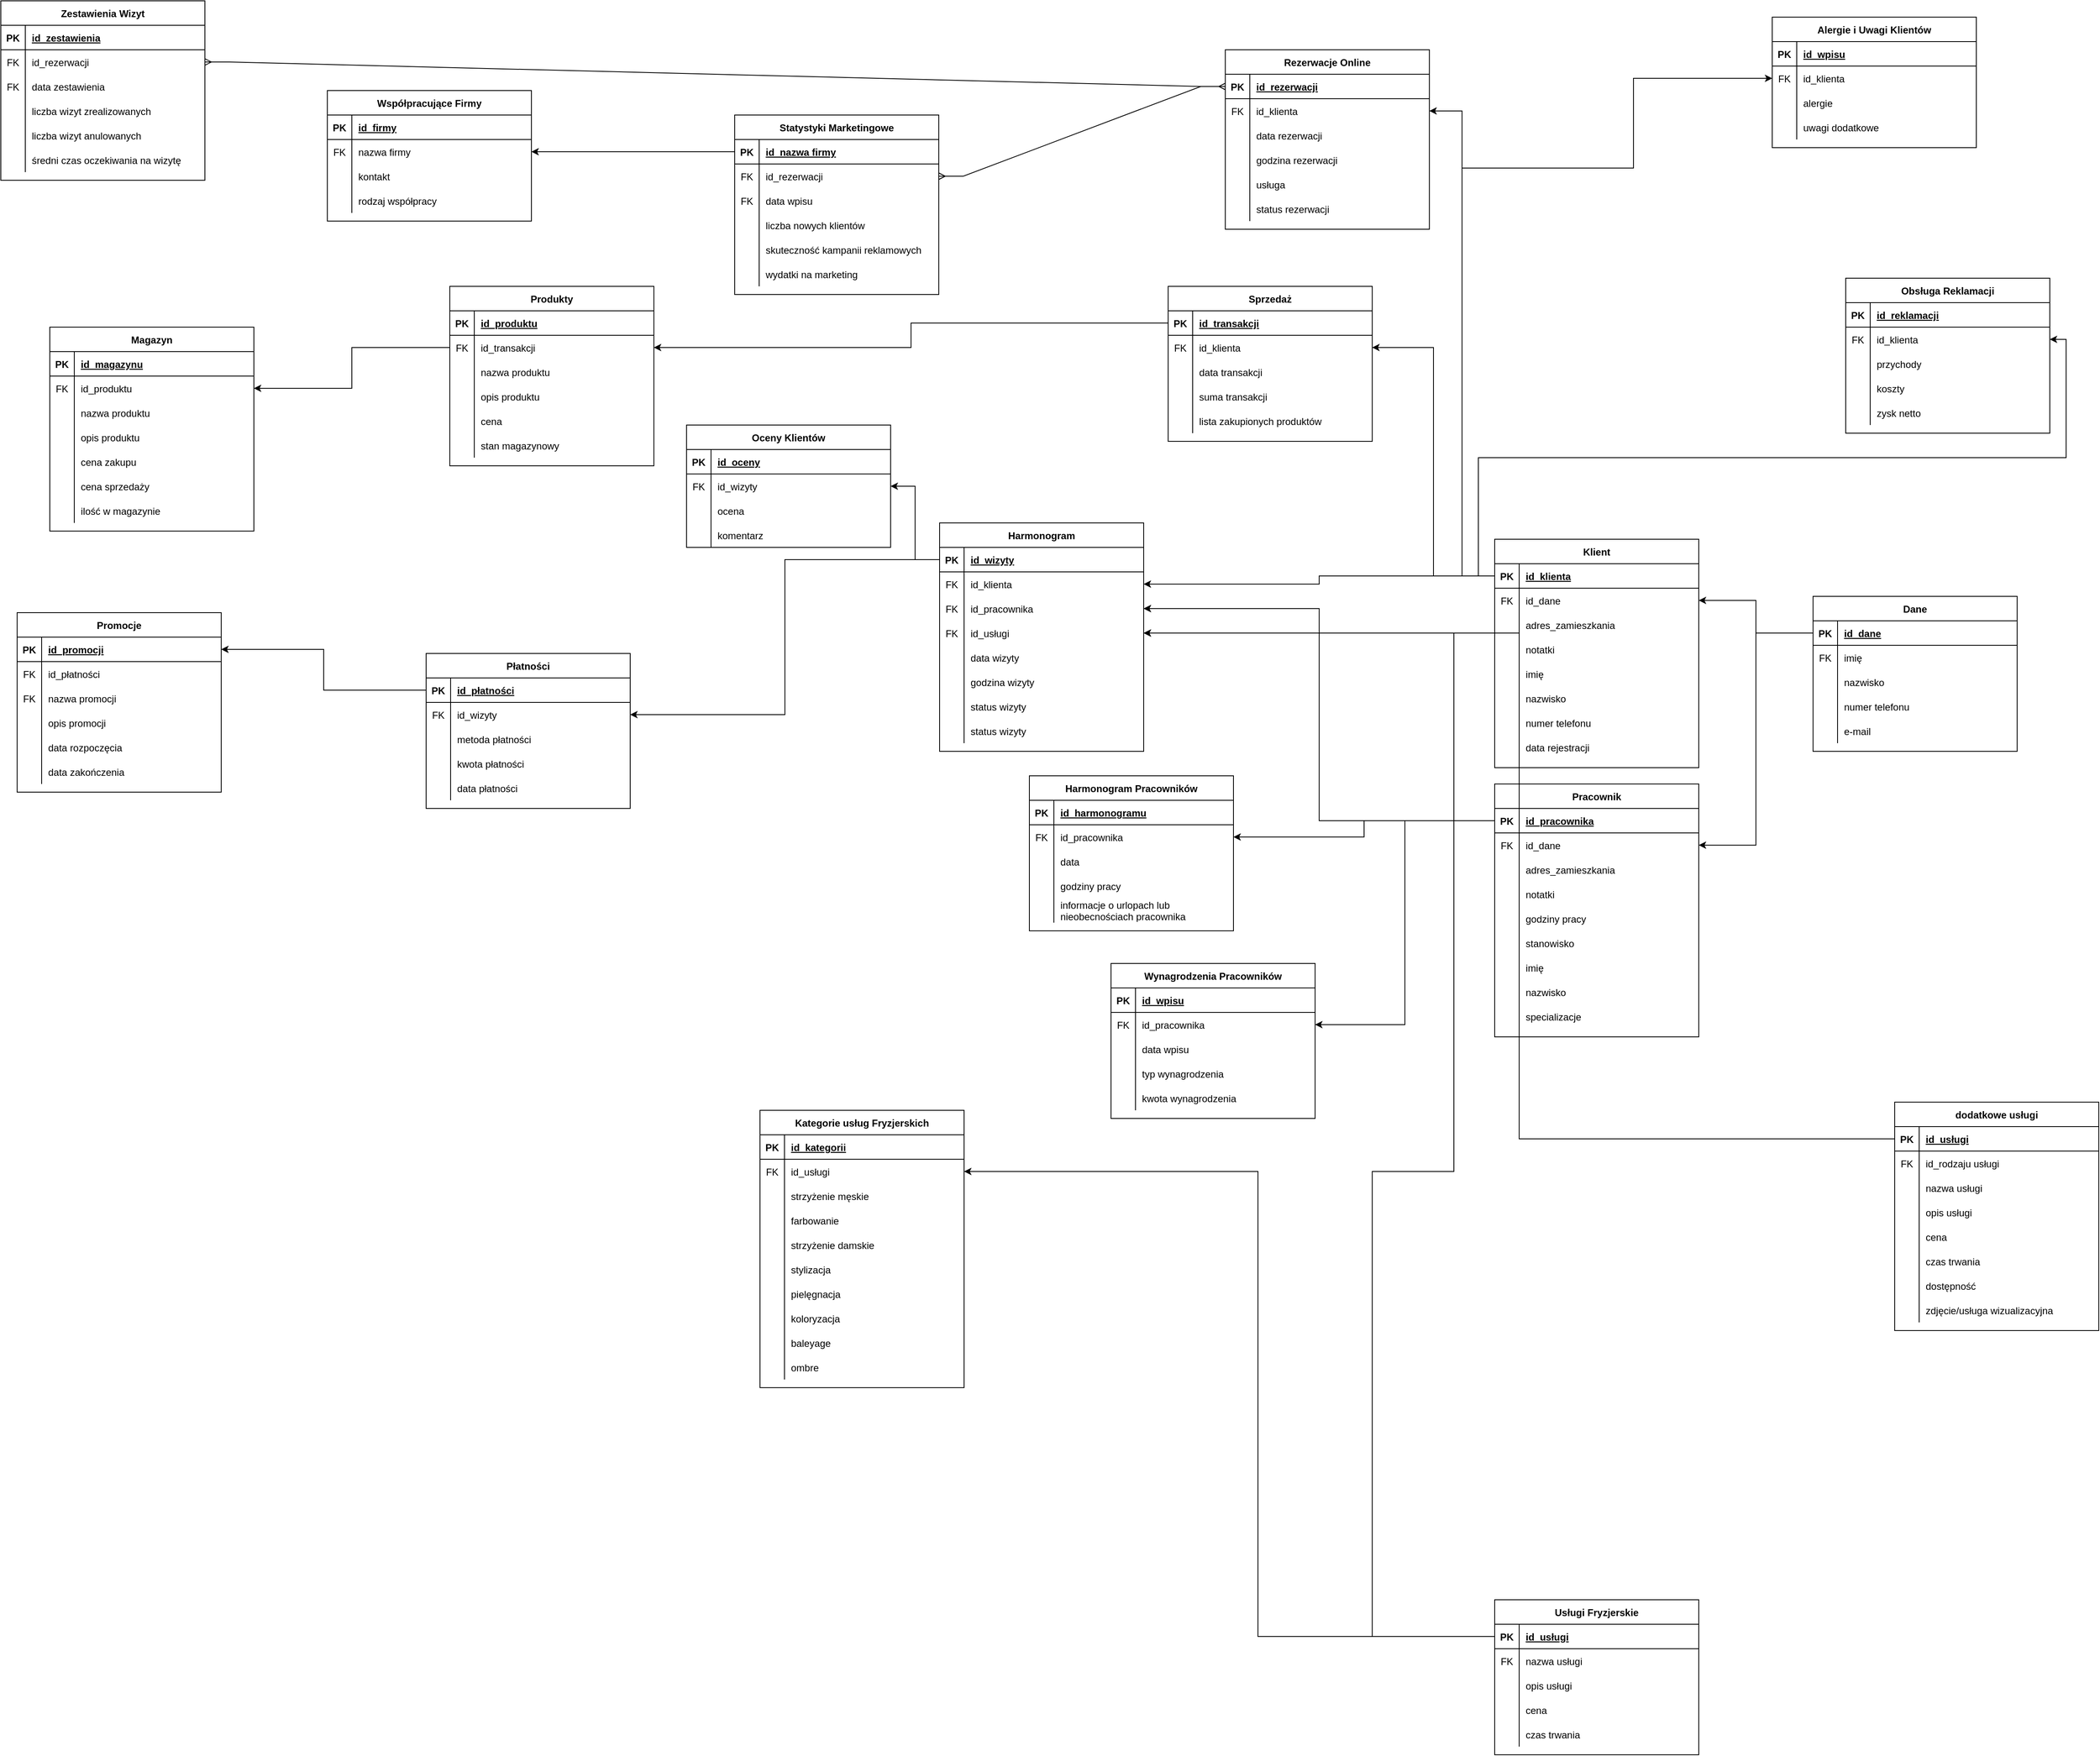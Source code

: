 <mxfile version="23.1.5" type="device">
  <diagram id="R2lEEEUBdFMjLlhIrx00" name="Page-1">
    <mxGraphModel dx="2847" dy="1769" grid="1" gridSize="10" guides="1" tooltips="1" connect="1" arrows="1" fold="1" page="1" pageScale="1" pageWidth="850" pageHeight="1100" math="0" shadow="0" extFonts="Permanent Marker^https://fonts.googleapis.com/css?family=Permanent+Marker">
      <root>
        <mxCell id="0" />
        <mxCell id="1" parent="0" />
        <mxCell id="C-vyLk0tnHw3VtMMgP7b-23" value="Klient" style="shape=table;startSize=30;container=1;collapsible=1;childLayout=tableLayout;fixedRows=1;rowLines=0;fontStyle=1;align=center;resizeLast=1;" parent="1" vertex="1">
          <mxGeometry x="200" y="-420" width="250" height="280" as="geometry" />
        </mxCell>
        <mxCell id="C-vyLk0tnHw3VtMMgP7b-24" value="" style="shape=partialRectangle;collapsible=0;dropTarget=0;pointerEvents=0;fillColor=none;points=[[0,0.5],[1,0.5]];portConstraint=eastwest;top=0;left=0;right=0;bottom=1;" parent="C-vyLk0tnHw3VtMMgP7b-23" vertex="1">
          <mxGeometry y="30" width="250" height="30" as="geometry" />
        </mxCell>
        <mxCell id="C-vyLk0tnHw3VtMMgP7b-25" value="PK" style="shape=partialRectangle;overflow=hidden;connectable=0;fillColor=none;top=0;left=0;bottom=0;right=0;fontStyle=1;" parent="C-vyLk0tnHw3VtMMgP7b-24" vertex="1">
          <mxGeometry width="30" height="30" as="geometry">
            <mxRectangle width="30" height="30" as="alternateBounds" />
          </mxGeometry>
        </mxCell>
        <mxCell id="C-vyLk0tnHw3VtMMgP7b-26" value="id_klienta" style="shape=partialRectangle;overflow=hidden;connectable=0;fillColor=none;top=0;left=0;bottom=0;right=0;align=left;spacingLeft=6;fontStyle=5;" parent="C-vyLk0tnHw3VtMMgP7b-24" vertex="1">
          <mxGeometry x="30" width="220" height="30" as="geometry">
            <mxRectangle width="220" height="30" as="alternateBounds" />
          </mxGeometry>
        </mxCell>
        <mxCell id="C-vyLk0tnHw3VtMMgP7b-27" value="" style="shape=partialRectangle;collapsible=0;dropTarget=0;pointerEvents=0;fillColor=none;points=[[0,0.5],[1,0.5]];portConstraint=eastwest;top=0;left=0;right=0;bottom=0;" parent="C-vyLk0tnHw3VtMMgP7b-23" vertex="1">
          <mxGeometry y="60" width="250" height="30" as="geometry" />
        </mxCell>
        <mxCell id="C-vyLk0tnHw3VtMMgP7b-28" value="FK" style="shape=partialRectangle;overflow=hidden;connectable=0;fillColor=none;top=0;left=0;bottom=0;right=0;" parent="C-vyLk0tnHw3VtMMgP7b-27" vertex="1">
          <mxGeometry width="30" height="30" as="geometry">
            <mxRectangle width="30" height="30" as="alternateBounds" />
          </mxGeometry>
        </mxCell>
        <mxCell id="C-vyLk0tnHw3VtMMgP7b-29" value="id_dane" style="shape=partialRectangle;overflow=hidden;connectable=0;fillColor=none;top=0;left=0;bottom=0;right=0;align=left;spacingLeft=6;" parent="C-vyLk0tnHw3VtMMgP7b-27" vertex="1">
          <mxGeometry x="30" width="220" height="30" as="geometry">
            <mxRectangle width="220" height="30" as="alternateBounds" />
          </mxGeometry>
        </mxCell>
        <mxCell id="fDqwsJUuWyZML3_3OswK-1" style="shape=partialRectangle;collapsible=0;dropTarget=0;pointerEvents=0;fillColor=none;points=[[0,0.5],[1,0.5]];portConstraint=eastwest;top=0;left=0;right=0;bottom=0;" parent="C-vyLk0tnHw3VtMMgP7b-23" vertex="1">
          <mxGeometry y="90" width="250" height="30" as="geometry" />
        </mxCell>
        <mxCell id="fDqwsJUuWyZML3_3OswK-2" style="shape=partialRectangle;overflow=hidden;connectable=0;fillColor=none;top=0;left=0;bottom=0;right=0;" parent="fDqwsJUuWyZML3_3OswK-1" vertex="1">
          <mxGeometry width="30" height="30" as="geometry">
            <mxRectangle width="30" height="30" as="alternateBounds" />
          </mxGeometry>
        </mxCell>
        <mxCell id="fDqwsJUuWyZML3_3OswK-3" value="adres_zamieszkania" style="shape=partialRectangle;overflow=hidden;connectable=0;fillColor=none;top=0;left=0;bottom=0;right=0;align=left;spacingLeft=6;" parent="fDqwsJUuWyZML3_3OswK-1" vertex="1">
          <mxGeometry x="30" width="220" height="30" as="geometry">
            <mxRectangle width="220" height="30" as="alternateBounds" />
          </mxGeometry>
        </mxCell>
        <mxCell id="fDqwsJUuWyZML3_3OswK-4" style="shape=partialRectangle;collapsible=0;dropTarget=0;pointerEvents=0;fillColor=none;points=[[0,0.5],[1,0.5]];portConstraint=eastwest;top=0;left=0;right=0;bottom=0;" parent="C-vyLk0tnHw3VtMMgP7b-23" vertex="1">
          <mxGeometry y="120" width="250" height="30" as="geometry" />
        </mxCell>
        <mxCell id="fDqwsJUuWyZML3_3OswK-5" style="shape=partialRectangle;overflow=hidden;connectable=0;fillColor=none;top=0;left=0;bottom=0;right=0;" parent="fDqwsJUuWyZML3_3OswK-4" vertex="1">
          <mxGeometry width="30" height="30" as="geometry">
            <mxRectangle width="30" height="30" as="alternateBounds" />
          </mxGeometry>
        </mxCell>
        <mxCell id="fDqwsJUuWyZML3_3OswK-6" value="notatki" style="shape=partialRectangle;overflow=hidden;connectable=0;fillColor=none;top=0;left=0;bottom=0;right=0;align=left;spacingLeft=6;" parent="fDqwsJUuWyZML3_3OswK-4" vertex="1">
          <mxGeometry x="30" width="220" height="30" as="geometry">
            <mxRectangle width="220" height="30" as="alternateBounds" />
          </mxGeometry>
        </mxCell>
        <mxCell id="Xa5ii_fsnkodLH5zwBpu-366" style="shape=partialRectangle;collapsible=0;dropTarget=0;pointerEvents=0;fillColor=none;points=[[0,0.5],[1,0.5]];portConstraint=eastwest;top=0;left=0;right=0;bottom=0;" parent="C-vyLk0tnHw3VtMMgP7b-23" vertex="1">
          <mxGeometry y="150" width="250" height="30" as="geometry" />
        </mxCell>
        <mxCell id="Xa5ii_fsnkodLH5zwBpu-367" style="shape=partialRectangle;overflow=hidden;connectable=0;fillColor=none;top=0;left=0;bottom=0;right=0;" parent="Xa5ii_fsnkodLH5zwBpu-366" vertex="1">
          <mxGeometry width="30" height="30" as="geometry">
            <mxRectangle width="30" height="30" as="alternateBounds" />
          </mxGeometry>
        </mxCell>
        <mxCell id="Xa5ii_fsnkodLH5zwBpu-368" value="imię" style="shape=partialRectangle;overflow=hidden;connectable=0;fillColor=none;top=0;left=0;bottom=0;right=0;align=left;spacingLeft=6;" parent="Xa5ii_fsnkodLH5zwBpu-366" vertex="1">
          <mxGeometry x="30" width="220" height="30" as="geometry">
            <mxRectangle width="220" height="30" as="alternateBounds" />
          </mxGeometry>
        </mxCell>
        <mxCell id="Xa5ii_fsnkodLH5zwBpu-363" style="shape=partialRectangle;collapsible=0;dropTarget=0;pointerEvents=0;fillColor=none;points=[[0,0.5],[1,0.5]];portConstraint=eastwest;top=0;left=0;right=0;bottom=0;" parent="C-vyLk0tnHw3VtMMgP7b-23" vertex="1">
          <mxGeometry y="180" width="250" height="30" as="geometry" />
        </mxCell>
        <mxCell id="Xa5ii_fsnkodLH5zwBpu-364" style="shape=partialRectangle;overflow=hidden;connectable=0;fillColor=none;top=0;left=0;bottom=0;right=0;" parent="Xa5ii_fsnkodLH5zwBpu-363" vertex="1">
          <mxGeometry width="30" height="30" as="geometry">
            <mxRectangle width="30" height="30" as="alternateBounds" />
          </mxGeometry>
        </mxCell>
        <mxCell id="Xa5ii_fsnkodLH5zwBpu-365" value="nazwisko" style="shape=partialRectangle;overflow=hidden;connectable=0;fillColor=none;top=0;left=0;bottom=0;right=0;align=left;spacingLeft=6;" parent="Xa5ii_fsnkodLH5zwBpu-363" vertex="1">
          <mxGeometry x="30" width="220" height="30" as="geometry">
            <mxRectangle width="220" height="30" as="alternateBounds" />
          </mxGeometry>
        </mxCell>
        <mxCell id="Xa5ii_fsnkodLH5zwBpu-360" style="shape=partialRectangle;collapsible=0;dropTarget=0;pointerEvents=0;fillColor=none;points=[[0,0.5],[1,0.5]];portConstraint=eastwest;top=0;left=0;right=0;bottom=0;" parent="C-vyLk0tnHw3VtMMgP7b-23" vertex="1">
          <mxGeometry y="210" width="250" height="30" as="geometry" />
        </mxCell>
        <mxCell id="Xa5ii_fsnkodLH5zwBpu-361" style="shape=partialRectangle;overflow=hidden;connectable=0;fillColor=none;top=0;left=0;bottom=0;right=0;" parent="Xa5ii_fsnkodLH5zwBpu-360" vertex="1">
          <mxGeometry width="30" height="30" as="geometry">
            <mxRectangle width="30" height="30" as="alternateBounds" />
          </mxGeometry>
        </mxCell>
        <mxCell id="Xa5ii_fsnkodLH5zwBpu-362" value="numer telefonu" style="shape=partialRectangle;overflow=hidden;connectable=0;fillColor=none;top=0;left=0;bottom=0;right=0;align=left;spacingLeft=6;" parent="Xa5ii_fsnkodLH5zwBpu-360" vertex="1">
          <mxGeometry x="30" width="220" height="30" as="geometry">
            <mxRectangle width="220" height="30" as="alternateBounds" />
          </mxGeometry>
        </mxCell>
        <mxCell id="Xa5ii_fsnkodLH5zwBpu-369" style="shape=partialRectangle;collapsible=0;dropTarget=0;pointerEvents=0;fillColor=none;points=[[0,0.5],[1,0.5]];portConstraint=eastwest;top=0;left=0;right=0;bottom=0;" parent="C-vyLk0tnHw3VtMMgP7b-23" vertex="1">
          <mxGeometry y="240" width="250" height="30" as="geometry" />
        </mxCell>
        <mxCell id="Xa5ii_fsnkodLH5zwBpu-370" style="shape=partialRectangle;overflow=hidden;connectable=0;fillColor=none;top=0;left=0;bottom=0;right=0;" parent="Xa5ii_fsnkodLH5zwBpu-369" vertex="1">
          <mxGeometry width="30" height="30" as="geometry">
            <mxRectangle width="30" height="30" as="alternateBounds" />
          </mxGeometry>
        </mxCell>
        <mxCell id="Xa5ii_fsnkodLH5zwBpu-371" value="data rejestracji" style="shape=partialRectangle;overflow=hidden;connectable=0;fillColor=none;top=0;left=0;bottom=0;right=0;align=left;spacingLeft=6;" parent="Xa5ii_fsnkodLH5zwBpu-369" vertex="1">
          <mxGeometry x="30" width="220" height="30" as="geometry">
            <mxRectangle width="220" height="30" as="alternateBounds" />
          </mxGeometry>
        </mxCell>
        <mxCell id="fDqwsJUuWyZML3_3OswK-7" value="Dane" style="shape=table;startSize=30;container=1;collapsible=1;childLayout=tableLayout;fixedRows=1;rowLines=0;fontStyle=1;align=center;resizeLast=1;" parent="1" vertex="1">
          <mxGeometry x="590" y="-350" width="250" height="190" as="geometry" />
        </mxCell>
        <mxCell id="fDqwsJUuWyZML3_3OswK-8" value="" style="shape=partialRectangle;collapsible=0;dropTarget=0;pointerEvents=0;fillColor=none;points=[[0,0.5],[1,0.5]];portConstraint=eastwest;top=0;left=0;right=0;bottom=1;" parent="fDqwsJUuWyZML3_3OswK-7" vertex="1">
          <mxGeometry y="30" width="250" height="30" as="geometry" />
        </mxCell>
        <mxCell id="fDqwsJUuWyZML3_3OswK-9" value="PK" style="shape=partialRectangle;overflow=hidden;connectable=0;fillColor=none;top=0;left=0;bottom=0;right=0;fontStyle=1;" parent="fDqwsJUuWyZML3_3OswK-8" vertex="1">
          <mxGeometry width="30" height="30" as="geometry">
            <mxRectangle width="30" height="30" as="alternateBounds" />
          </mxGeometry>
        </mxCell>
        <mxCell id="fDqwsJUuWyZML3_3OswK-10" value="id_dane" style="shape=partialRectangle;overflow=hidden;connectable=0;fillColor=none;top=0;left=0;bottom=0;right=0;align=left;spacingLeft=6;fontStyle=5;" parent="fDqwsJUuWyZML3_3OswK-8" vertex="1">
          <mxGeometry x="30" width="220" height="30" as="geometry">
            <mxRectangle width="220" height="30" as="alternateBounds" />
          </mxGeometry>
        </mxCell>
        <mxCell id="fDqwsJUuWyZML3_3OswK-11" value="" style="shape=partialRectangle;collapsible=0;dropTarget=0;pointerEvents=0;fillColor=none;points=[[0,0.5],[1,0.5]];portConstraint=eastwest;top=0;left=0;right=0;bottom=0;" parent="fDqwsJUuWyZML3_3OswK-7" vertex="1">
          <mxGeometry y="60" width="250" height="30" as="geometry" />
        </mxCell>
        <mxCell id="fDqwsJUuWyZML3_3OswK-12" value="FK" style="shape=partialRectangle;overflow=hidden;connectable=0;fillColor=none;top=0;left=0;bottom=0;right=0;" parent="fDqwsJUuWyZML3_3OswK-11" vertex="1">
          <mxGeometry width="30" height="30" as="geometry">
            <mxRectangle width="30" height="30" as="alternateBounds" />
          </mxGeometry>
        </mxCell>
        <mxCell id="fDqwsJUuWyZML3_3OswK-13" value="imię" style="shape=partialRectangle;overflow=hidden;connectable=0;fillColor=none;top=0;left=0;bottom=0;right=0;align=left;spacingLeft=6;" parent="fDqwsJUuWyZML3_3OswK-11" vertex="1">
          <mxGeometry x="30" width="220" height="30" as="geometry">
            <mxRectangle width="220" height="30" as="alternateBounds" />
          </mxGeometry>
        </mxCell>
        <mxCell id="fDqwsJUuWyZML3_3OswK-14" style="shape=partialRectangle;collapsible=0;dropTarget=0;pointerEvents=0;fillColor=none;points=[[0,0.5],[1,0.5]];portConstraint=eastwest;top=0;left=0;right=0;bottom=0;" parent="fDqwsJUuWyZML3_3OswK-7" vertex="1">
          <mxGeometry y="90" width="250" height="30" as="geometry" />
        </mxCell>
        <mxCell id="fDqwsJUuWyZML3_3OswK-15" style="shape=partialRectangle;overflow=hidden;connectable=0;fillColor=none;top=0;left=0;bottom=0;right=0;" parent="fDqwsJUuWyZML3_3OswK-14" vertex="1">
          <mxGeometry width="30" height="30" as="geometry">
            <mxRectangle width="30" height="30" as="alternateBounds" />
          </mxGeometry>
        </mxCell>
        <mxCell id="fDqwsJUuWyZML3_3OswK-16" value="nazwisko" style="shape=partialRectangle;overflow=hidden;connectable=0;fillColor=none;top=0;left=0;bottom=0;right=0;align=left;spacingLeft=6;" parent="fDqwsJUuWyZML3_3OswK-14" vertex="1">
          <mxGeometry x="30" width="220" height="30" as="geometry">
            <mxRectangle width="220" height="30" as="alternateBounds" />
          </mxGeometry>
        </mxCell>
        <mxCell id="fDqwsJUuWyZML3_3OswK-17" style="shape=partialRectangle;collapsible=0;dropTarget=0;pointerEvents=0;fillColor=none;points=[[0,0.5],[1,0.5]];portConstraint=eastwest;top=0;left=0;right=0;bottom=0;" parent="fDqwsJUuWyZML3_3OswK-7" vertex="1">
          <mxGeometry y="120" width="250" height="30" as="geometry" />
        </mxCell>
        <mxCell id="fDqwsJUuWyZML3_3OswK-18" style="shape=partialRectangle;overflow=hidden;connectable=0;fillColor=none;top=0;left=0;bottom=0;right=0;" parent="fDqwsJUuWyZML3_3OswK-17" vertex="1">
          <mxGeometry width="30" height="30" as="geometry">
            <mxRectangle width="30" height="30" as="alternateBounds" />
          </mxGeometry>
        </mxCell>
        <mxCell id="fDqwsJUuWyZML3_3OswK-19" value="numer telefonu" style="shape=partialRectangle;overflow=hidden;connectable=0;fillColor=none;top=0;left=0;bottom=0;right=0;align=left;spacingLeft=6;" parent="fDqwsJUuWyZML3_3OswK-17" vertex="1">
          <mxGeometry x="30" width="220" height="30" as="geometry">
            <mxRectangle width="220" height="30" as="alternateBounds" />
          </mxGeometry>
        </mxCell>
        <mxCell id="fDqwsJUuWyZML3_3OswK-24" style="shape=partialRectangle;collapsible=0;dropTarget=0;pointerEvents=0;fillColor=none;points=[[0,0.5],[1,0.5]];portConstraint=eastwest;top=0;left=0;right=0;bottom=0;" parent="fDqwsJUuWyZML3_3OswK-7" vertex="1">
          <mxGeometry y="150" width="250" height="30" as="geometry" />
        </mxCell>
        <mxCell id="fDqwsJUuWyZML3_3OswK-25" style="shape=partialRectangle;overflow=hidden;connectable=0;fillColor=none;top=0;left=0;bottom=0;right=0;" parent="fDqwsJUuWyZML3_3OswK-24" vertex="1">
          <mxGeometry width="30" height="30" as="geometry">
            <mxRectangle width="30" height="30" as="alternateBounds" />
          </mxGeometry>
        </mxCell>
        <mxCell id="fDqwsJUuWyZML3_3OswK-26" value="e-mail" style="shape=partialRectangle;overflow=hidden;connectable=0;fillColor=none;top=0;left=0;bottom=0;right=0;align=left;spacingLeft=6;" parent="fDqwsJUuWyZML3_3OswK-24" vertex="1">
          <mxGeometry x="30" width="220" height="30" as="geometry">
            <mxRectangle width="220" height="30" as="alternateBounds" />
          </mxGeometry>
        </mxCell>
        <mxCell id="fDqwsJUuWyZML3_3OswK-20" style="edgeStyle=orthogonalEdgeStyle;rounded=0;orthogonalLoop=1;jettySize=auto;html=1;exitX=0;exitY=0.5;exitDx=0;exitDy=0;" parent="1" source="fDqwsJUuWyZML3_3OswK-8" target="C-vyLk0tnHw3VtMMgP7b-27" edge="1">
          <mxGeometry relative="1" as="geometry" />
        </mxCell>
        <mxCell id="fDqwsJUuWyZML3_3OswK-27" value="Pracownik" style="shape=table;startSize=30;container=1;collapsible=1;childLayout=tableLayout;fixedRows=1;rowLines=0;fontStyle=1;align=center;resizeLast=1;" parent="1" vertex="1">
          <mxGeometry x="200" y="-120" width="250" height="310" as="geometry" />
        </mxCell>
        <mxCell id="fDqwsJUuWyZML3_3OswK-28" value="" style="shape=partialRectangle;collapsible=0;dropTarget=0;pointerEvents=0;fillColor=none;points=[[0,0.5],[1,0.5]];portConstraint=eastwest;top=0;left=0;right=0;bottom=1;" parent="fDqwsJUuWyZML3_3OswK-27" vertex="1">
          <mxGeometry y="30" width="250" height="30" as="geometry" />
        </mxCell>
        <mxCell id="fDqwsJUuWyZML3_3OswK-29" value="PK" style="shape=partialRectangle;overflow=hidden;connectable=0;fillColor=none;top=0;left=0;bottom=0;right=0;fontStyle=1;" parent="fDqwsJUuWyZML3_3OswK-28" vertex="1">
          <mxGeometry width="30" height="30" as="geometry">
            <mxRectangle width="30" height="30" as="alternateBounds" />
          </mxGeometry>
        </mxCell>
        <mxCell id="fDqwsJUuWyZML3_3OswK-30" value="id_pracownika" style="shape=partialRectangle;overflow=hidden;connectable=0;fillColor=none;top=0;left=0;bottom=0;right=0;align=left;spacingLeft=6;fontStyle=5;" parent="fDqwsJUuWyZML3_3OswK-28" vertex="1">
          <mxGeometry x="30" width="220" height="30" as="geometry">
            <mxRectangle width="220" height="30" as="alternateBounds" />
          </mxGeometry>
        </mxCell>
        <mxCell id="fDqwsJUuWyZML3_3OswK-31" value="" style="shape=partialRectangle;collapsible=0;dropTarget=0;pointerEvents=0;fillColor=none;points=[[0,0.5],[1,0.5]];portConstraint=eastwest;top=0;left=0;right=0;bottom=0;" parent="fDqwsJUuWyZML3_3OswK-27" vertex="1">
          <mxGeometry y="60" width="250" height="30" as="geometry" />
        </mxCell>
        <mxCell id="fDqwsJUuWyZML3_3OswK-32" value="FK" style="shape=partialRectangle;overflow=hidden;connectable=0;fillColor=none;top=0;left=0;bottom=0;right=0;" parent="fDqwsJUuWyZML3_3OswK-31" vertex="1">
          <mxGeometry width="30" height="30" as="geometry">
            <mxRectangle width="30" height="30" as="alternateBounds" />
          </mxGeometry>
        </mxCell>
        <mxCell id="fDqwsJUuWyZML3_3OswK-33" value="id_dane" style="shape=partialRectangle;overflow=hidden;connectable=0;fillColor=none;top=0;left=0;bottom=0;right=0;align=left;spacingLeft=6;" parent="fDqwsJUuWyZML3_3OswK-31" vertex="1">
          <mxGeometry x="30" width="220" height="30" as="geometry">
            <mxRectangle width="220" height="30" as="alternateBounds" />
          </mxGeometry>
        </mxCell>
        <mxCell id="fDqwsJUuWyZML3_3OswK-34" style="shape=partialRectangle;collapsible=0;dropTarget=0;pointerEvents=0;fillColor=none;points=[[0,0.5],[1,0.5]];portConstraint=eastwest;top=0;left=0;right=0;bottom=0;" parent="fDqwsJUuWyZML3_3OswK-27" vertex="1">
          <mxGeometry y="90" width="250" height="30" as="geometry" />
        </mxCell>
        <mxCell id="fDqwsJUuWyZML3_3OswK-35" style="shape=partialRectangle;overflow=hidden;connectable=0;fillColor=none;top=0;left=0;bottom=0;right=0;" parent="fDqwsJUuWyZML3_3OswK-34" vertex="1">
          <mxGeometry width="30" height="30" as="geometry">
            <mxRectangle width="30" height="30" as="alternateBounds" />
          </mxGeometry>
        </mxCell>
        <mxCell id="fDqwsJUuWyZML3_3OswK-36" value="adres_zamieszkania" style="shape=partialRectangle;overflow=hidden;connectable=0;fillColor=none;top=0;left=0;bottom=0;right=0;align=left;spacingLeft=6;" parent="fDqwsJUuWyZML3_3OswK-34" vertex="1">
          <mxGeometry x="30" width="220" height="30" as="geometry">
            <mxRectangle width="220" height="30" as="alternateBounds" />
          </mxGeometry>
        </mxCell>
        <mxCell id="fDqwsJUuWyZML3_3OswK-37" style="shape=partialRectangle;collapsible=0;dropTarget=0;pointerEvents=0;fillColor=none;points=[[0,0.5],[1,0.5]];portConstraint=eastwest;top=0;left=0;right=0;bottom=0;" parent="fDqwsJUuWyZML3_3OswK-27" vertex="1">
          <mxGeometry y="120" width="250" height="30" as="geometry" />
        </mxCell>
        <mxCell id="fDqwsJUuWyZML3_3OswK-38" style="shape=partialRectangle;overflow=hidden;connectable=0;fillColor=none;top=0;left=0;bottom=0;right=0;" parent="fDqwsJUuWyZML3_3OswK-37" vertex="1">
          <mxGeometry width="30" height="30" as="geometry">
            <mxRectangle width="30" height="30" as="alternateBounds" />
          </mxGeometry>
        </mxCell>
        <mxCell id="fDqwsJUuWyZML3_3OswK-39" value="notatki" style="shape=partialRectangle;overflow=hidden;connectable=0;fillColor=none;top=0;left=0;bottom=0;right=0;align=left;spacingLeft=6;" parent="fDqwsJUuWyZML3_3OswK-37" vertex="1">
          <mxGeometry x="30" width="220" height="30" as="geometry">
            <mxRectangle width="220" height="30" as="alternateBounds" />
          </mxGeometry>
        </mxCell>
        <mxCell id="Xa5ii_fsnkodLH5zwBpu-381" style="shape=partialRectangle;collapsible=0;dropTarget=0;pointerEvents=0;fillColor=none;points=[[0,0.5],[1,0.5]];portConstraint=eastwest;top=0;left=0;right=0;bottom=0;" parent="fDqwsJUuWyZML3_3OswK-27" vertex="1">
          <mxGeometry y="150" width="250" height="30" as="geometry" />
        </mxCell>
        <mxCell id="Xa5ii_fsnkodLH5zwBpu-382" style="shape=partialRectangle;overflow=hidden;connectable=0;fillColor=none;top=0;left=0;bottom=0;right=0;" parent="Xa5ii_fsnkodLH5zwBpu-381" vertex="1">
          <mxGeometry width="30" height="30" as="geometry">
            <mxRectangle width="30" height="30" as="alternateBounds" />
          </mxGeometry>
        </mxCell>
        <mxCell id="Xa5ii_fsnkodLH5zwBpu-383" value="godziny pracy" style="shape=partialRectangle;overflow=hidden;connectable=0;fillColor=none;top=0;left=0;bottom=0;right=0;align=left;spacingLeft=6;" parent="Xa5ii_fsnkodLH5zwBpu-381" vertex="1">
          <mxGeometry x="30" width="220" height="30" as="geometry">
            <mxRectangle width="220" height="30" as="alternateBounds" />
          </mxGeometry>
        </mxCell>
        <mxCell id="Xa5ii_fsnkodLH5zwBpu-378" style="shape=partialRectangle;collapsible=0;dropTarget=0;pointerEvents=0;fillColor=none;points=[[0,0.5],[1,0.5]];portConstraint=eastwest;top=0;left=0;right=0;bottom=0;" parent="fDqwsJUuWyZML3_3OswK-27" vertex="1">
          <mxGeometry y="180" width="250" height="30" as="geometry" />
        </mxCell>
        <mxCell id="Xa5ii_fsnkodLH5zwBpu-379" style="shape=partialRectangle;overflow=hidden;connectable=0;fillColor=none;top=0;left=0;bottom=0;right=0;" parent="Xa5ii_fsnkodLH5zwBpu-378" vertex="1">
          <mxGeometry width="30" height="30" as="geometry">
            <mxRectangle width="30" height="30" as="alternateBounds" />
          </mxGeometry>
        </mxCell>
        <mxCell id="Xa5ii_fsnkodLH5zwBpu-380" value="stanowisko" style="shape=partialRectangle;overflow=hidden;connectable=0;fillColor=none;top=0;left=0;bottom=0;right=0;align=left;spacingLeft=6;" parent="Xa5ii_fsnkodLH5zwBpu-378" vertex="1">
          <mxGeometry x="30" width="220" height="30" as="geometry">
            <mxRectangle width="220" height="30" as="alternateBounds" />
          </mxGeometry>
        </mxCell>
        <mxCell id="Xa5ii_fsnkodLH5zwBpu-375" style="shape=partialRectangle;collapsible=0;dropTarget=0;pointerEvents=0;fillColor=none;points=[[0,0.5],[1,0.5]];portConstraint=eastwest;top=0;left=0;right=0;bottom=0;" parent="fDqwsJUuWyZML3_3OswK-27" vertex="1">
          <mxGeometry y="210" width="250" height="30" as="geometry" />
        </mxCell>
        <mxCell id="Xa5ii_fsnkodLH5zwBpu-376" style="shape=partialRectangle;overflow=hidden;connectable=0;fillColor=none;top=0;left=0;bottom=0;right=0;" parent="Xa5ii_fsnkodLH5zwBpu-375" vertex="1">
          <mxGeometry width="30" height="30" as="geometry">
            <mxRectangle width="30" height="30" as="alternateBounds" />
          </mxGeometry>
        </mxCell>
        <mxCell id="Xa5ii_fsnkodLH5zwBpu-377" value="imię" style="shape=partialRectangle;overflow=hidden;connectable=0;fillColor=none;top=0;left=0;bottom=0;right=0;align=left;spacingLeft=6;" parent="Xa5ii_fsnkodLH5zwBpu-375" vertex="1">
          <mxGeometry x="30" width="220" height="30" as="geometry">
            <mxRectangle width="220" height="30" as="alternateBounds" />
          </mxGeometry>
        </mxCell>
        <mxCell id="Xa5ii_fsnkodLH5zwBpu-372" style="shape=partialRectangle;collapsible=0;dropTarget=0;pointerEvents=0;fillColor=none;points=[[0,0.5],[1,0.5]];portConstraint=eastwest;top=0;left=0;right=0;bottom=0;" parent="fDqwsJUuWyZML3_3OswK-27" vertex="1">
          <mxGeometry y="240" width="250" height="30" as="geometry" />
        </mxCell>
        <mxCell id="Xa5ii_fsnkodLH5zwBpu-373" style="shape=partialRectangle;overflow=hidden;connectable=0;fillColor=none;top=0;left=0;bottom=0;right=0;" parent="Xa5ii_fsnkodLH5zwBpu-372" vertex="1">
          <mxGeometry width="30" height="30" as="geometry">
            <mxRectangle width="30" height="30" as="alternateBounds" />
          </mxGeometry>
        </mxCell>
        <mxCell id="Xa5ii_fsnkodLH5zwBpu-374" value="nazwisko" style="shape=partialRectangle;overflow=hidden;connectable=0;fillColor=none;top=0;left=0;bottom=0;right=0;align=left;spacingLeft=6;" parent="Xa5ii_fsnkodLH5zwBpu-372" vertex="1">
          <mxGeometry x="30" width="220" height="30" as="geometry">
            <mxRectangle width="220" height="30" as="alternateBounds" />
          </mxGeometry>
        </mxCell>
        <mxCell id="Xa5ii_fsnkodLH5zwBpu-384" style="shape=partialRectangle;collapsible=0;dropTarget=0;pointerEvents=0;fillColor=none;points=[[0,0.5],[1,0.5]];portConstraint=eastwest;top=0;left=0;right=0;bottom=0;" parent="fDqwsJUuWyZML3_3OswK-27" vertex="1">
          <mxGeometry y="270" width="250" height="30" as="geometry" />
        </mxCell>
        <mxCell id="Xa5ii_fsnkodLH5zwBpu-385" style="shape=partialRectangle;overflow=hidden;connectable=0;fillColor=none;top=0;left=0;bottom=0;right=0;" parent="Xa5ii_fsnkodLH5zwBpu-384" vertex="1">
          <mxGeometry width="30" height="30" as="geometry">
            <mxRectangle width="30" height="30" as="alternateBounds" />
          </mxGeometry>
        </mxCell>
        <mxCell id="Xa5ii_fsnkodLH5zwBpu-386" value="specializacje" style="shape=partialRectangle;overflow=hidden;connectable=0;fillColor=none;top=0;left=0;bottom=0;right=0;align=left;spacingLeft=6;" parent="Xa5ii_fsnkodLH5zwBpu-384" vertex="1">
          <mxGeometry x="30" width="220" height="30" as="geometry">
            <mxRectangle width="220" height="30" as="alternateBounds" />
          </mxGeometry>
        </mxCell>
        <mxCell id="fDqwsJUuWyZML3_3OswK-40" style="edgeStyle=orthogonalEdgeStyle;rounded=0;orthogonalLoop=1;jettySize=auto;html=1;exitX=0;exitY=0.5;exitDx=0;exitDy=0;" parent="1" source="fDqwsJUuWyZML3_3OswK-8" target="fDqwsJUuWyZML3_3OswK-31" edge="1">
          <mxGeometry relative="1" as="geometry" />
        </mxCell>
        <mxCell id="Xa5ii_fsnkodLH5zwBpu-49" value="Usługi Fryzjerskie" style="shape=table;startSize=30;container=1;collapsible=1;childLayout=tableLayout;fixedRows=1;rowLines=0;fontStyle=1;align=center;resizeLast=1;" parent="1" vertex="1">
          <mxGeometry x="200" y="880" width="250" height="190" as="geometry" />
        </mxCell>
        <mxCell id="Xa5ii_fsnkodLH5zwBpu-50" value="" style="shape=partialRectangle;collapsible=0;dropTarget=0;pointerEvents=0;fillColor=none;points=[[0,0.5],[1,0.5]];portConstraint=eastwest;top=0;left=0;right=0;bottom=1;" parent="Xa5ii_fsnkodLH5zwBpu-49" vertex="1">
          <mxGeometry y="30" width="250" height="30" as="geometry" />
        </mxCell>
        <mxCell id="Xa5ii_fsnkodLH5zwBpu-51" value="PK" style="shape=partialRectangle;overflow=hidden;connectable=0;fillColor=none;top=0;left=0;bottom=0;right=0;fontStyle=1;" parent="Xa5ii_fsnkodLH5zwBpu-50" vertex="1">
          <mxGeometry width="30" height="30" as="geometry">
            <mxRectangle width="30" height="30" as="alternateBounds" />
          </mxGeometry>
        </mxCell>
        <mxCell id="Xa5ii_fsnkodLH5zwBpu-52" value="id_usługi" style="shape=partialRectangle;overflow=hidden;connectable=0;fillColor=none;top=0;left=0;bottom=0;right=0;align=left;spacingLeft=6;fontStyle=5;" parent="Xa5ii_fsnkodLH5zwBpu-50" vertex="1">
          <mxGeometry x="30" width="220" height="30" as="geometry">
            <mxRectangle width="220" height="30" as="alternateBounds" />
          </mxGeometry>
        </mxCell>
        <mxCell id="Xa5ii_fsnkodLH5zwBpu-53" value="" style="shape=partialRectangle;collapsible=0;dropTarget=0;pointerEvents=0;fillColor=none;points=[[0,0.5],[1,0.5]];portConstraint=eastwest;top=0;left=0;right=0;bottom=0;" parent="Xa5ii_fsnkodLH5zwBpu-49" vertex="1">
          <mxGeometry y="60" width="250" height="30" as="geometry" />
        </mxCell>
        <mxCell id="Xa5ii_fsnkodLH5zwBpu-54" value="FK" style="shape=partialRectangle;overflow=hidden;connectable=0;fillColor=none;top=0;left=0;bottom=0;right=0;" parent="Xa5ii_fsnkodLH5zwBpu-53" vertex="1">
          <mxGeometry width="30" height="30" as="geometry">
            <mxRectangle width="30" height="30" as="alternateBounds" />
          </mxGeometry>
        </mxCell>
        <mxCell id="Xa5ii_fsnkodLH5zwBpu-55" value="nazwa usługi" style="shape=partialRectangle;overflow=hidden;connectable=0;fillColor=none;top=0;left=0;bottom=0;right=0;align=left;spacingLeft=6;" parent="Xa5ii_fsnkodLH5zwBpu-53" vertex="1">
          <mxGeometry x="30" width="220" height="30" as="geometry">
            <mxRectangle width="220" height="30" as="alternateBounds" />
          </mxGeometry>
        </mxCell>
        <mxCell id="Xa5ii_fsnkodLH5zwBpu-56" style="shape=partialRectangle;collapsible=0;dropTarget=0;pointerEvents=0;fillColor=none;points=[[0,0.5],[1,0.5]];portConstraint=eastwest;top=0;left=0;right=0;bottom=0;" parent="Xa5ii_fsnkodLH5zwBpu-49" vertex="1">
          <mxGeometry y="90" width="250" height="30" as="geometry" />
        </mxCell>
        <mxCell id="Xa5ii_fsnkodLH5zwBpu-57" style="shape=partialRectangle;overflow=hidden;connectable=0;fillColor=none;top=0;left=0;bottom=0;right=0;" parent="Xa5ii_fsnkodLH5zwBpu-56" vertex="1">
          <mxGeometry width="30" height="30" as="geometry">
            <mxRectangle width="30" height="30" as="alternateBounds" />
          </mxGeometry>
        </mxCell>
        <mxCell id="Xa5ii_fsnkodLH5zwBpu-58" value="opis usługi" style="shape=partialRectangle;overflow=hidden;connectable=0;fillColor=none;top=0;left=0;bottom=0;right=0;align=left;spacingLeft=6;" parent="Xa5ii_fsnkodLH5zwBpu-56" vertex="1">
          <mxGeometry x="30" width="220" height="30" as="geometry">
            <mxRectangle width="220" height="30" as="alternateBounds" />
          </mxGeometry>
        </mxCell>
        <mxCell id="Xa5ii_fsnkodLH5zwBpu-59" style="shape=partialRectangle;collapsible=0;dropTarget=0;pointerEvents=0;fillColor=none;points=[[0,0.5],[1,0.5]];portConstraint=eastwest;top=0;left=0;right=0;bottom=0;" parent="Xa5ii_fsnkodLH5zwBpu-49" vertex="1">
          <mxGeometry y="120" width="250" height="30" as="geometry" />
        </mxCell>
        <mxCell id="Xa5ii_fsnkodLH5zwBpu-60" style="shape=partialRectangle;overflow=hidden;connectable=0;fillColor=none;top=0;left=0;bottom=0;right=0;" parent="Xa5ii_fsnkodLH5zwBpu-59" vertex="1">
          <mxGeometry width="30" height="30" as="geometry">
            <mxRectangle width="30" height="30" as="alternateBounds" />
          </mxGeometry>
        </mxCell>
        <mxCell id="Xa5ii_fsnkodLH5zwBpu-61" value="cena" style="shape=partialRectangle;overflow=hidden;connectable=0;fillColor=none;top=0;left=0;bottom=0;right=0;align=left;spacingLeft=6;" parent="Xa5ii_fsnkodLH5zwBpu-59" vertex="1">
          <mxGeometry x="30" width="220" height="30" as="geometry">
            <mxRectangle width="220" height="30" as="alternateBounds" />
          </mxGeometry>
        </mxCell>
        <mxCell id="Xa5ii_fsnkodLH5zwBpu-62" style="shape=partialRectangle;collapsible=0;dropTarget=0;pointerEvents=0;fillColor=none;points=[[0,0.5],[1,0.5]];portConstraint=eastwest;top=0;left=0;right=0;bottom=0;" parent="Xa5ii_fsnkodLH5zwBpu-49" vertex="1">
          <mxGeometry y="150" width="250" height="30" as="geometry" />
        </mxCell>
        <mxCell id="Xa5ii_fsnkodLH5zwBpu-63" style="shape=partialRectangle;overflow=hidden;connectable=0;fillColor=none;top=0;left=0;bottom=0;right=0;" parent="Xa5ii_fsnkodLH5zwBpu-62" vertex="1">
          <mxGeometry width="30" height="30" as="geometry">
            <mxRectangle width="30" height="30" as="alternateBounds" />
          </mxGeometry>
        </mxCell>
        <mxCell id="Xa5ii_fsnkodLH5zwBpu-64" value="czas trwania" style="shape=partialRectangle;overflow=hidden;connectable=0;fillColor=none;top=0;left=0;bottom=0;right=0;align=left;spacingLeft=6;" parent="Xa5ii_fsnkodLH5zwBpu-62" vertex="1">
          <mxGeometry x="30" width="220" height="30" as="geometry">
            <mxRectangle width="220" height="30" as="alternateBounds" />
          </mxGeometry>
        </mxCell>
        <mxCell id="Xa5ii_fsnkodLH5zwBpu-65" value="Harmonogram" style="shape=table;startSize=30;container=1;collapsible=1;childLayout=tableLayout;fixedRows=1;rowLines=0;fontStyle=1;align=center;resizeLast=1;" parent="1" vertex="1">
          <mxGeometry x="-480" y="-440" width="250" height="280" as="geometry" />
        </mxCell>
        <mxCell id="Xa5ii_fsnkodLH5zwBpu-66" value="" style="shape=partialRectangle;collapsible=0;dropTarget=0;pointerEvents=0;fillColor=none;points=[[0,0.5],[1,0.5]];portConstraint=eastwest;top=0;left=0;right=0;bottom=1;" parent="Xa5ii_fsnkodLH5zwBpu-65" vertex="1">
          <mxGeometry y="30" width="250" height="30" as="geometry" />
        </mxCell>
        <mxCell id="Xa5ii_fsnkodLH5zwBpu-67" value="PK" style="shape=partialRectangle;overflow=hidden;connectable=0;fillColor=none;top=0;left=0;bottom=0;right=0;fontStyle=1;" parent="Xa5ii_fsnkodLH5zwBpu-66" vertex="1">
          <mxGeometry width="30" height="30" as="geometry">
            <mxRectangle width="30" height="30" as="alternateBounds" />
          </mxGeometry>
        </mxCell>
        <mxCell id="Xa5ii_fsnkodLH5zwBpu-68" value="id_wizyty" style="shape=partialRectangle;overflow=hidden;connectable=0;fillColor=none;top=0;left=0;bottom=0;right=0;align=left;spacingLeft=6;fontStyle=5;" parent="Xa5ii_fsnkodLH5zwBpu-66" vertex="1">
          <mxGeometry x="30" width="220" height="30" as="geometry">
            <mxRectangle width="220" height="30" as="alternateBounds" />
          </mxGeometry>
        </mxCell>
        <mxCell id="Xa5ii_fsnkodLH5zwBpu-69" value="" style="shape=partialRectangle;collapsible=0;dropTarget=0;pointerEvents=0;fillColor=none;points=[[0,0.5],[1,0.5]];portConstraint=eastwest;top=0;left=0;right=0;bottom=0;" parent="Xa5ii_fsnkodLH5zwBpu-65" vertex="1">
          <mxGeometry y="60" width="250" height="30" as="geometry" />
        </mxCell>
        <mxCell id="Xa5ii_fsnkodLH5zwBpu-70" value="FK" style="shape=partialRectangle;overflow=hidden;connectable=0;fillColor=none;top=0;left=0;bottom=0;right=0;" parent="Xa5ii_fsnkodLH5zwBpu-69" vertex="1">
          <mxGeometry width="30" height="30" as="geometry">
            <mxRectangle width="30" height="30" as="alternateBounds" />
          </mxGeometry>
        </mxCell>
        <mxCell id="Xa5ii_fsnkodLH5zwBpu-71" value="id_klienta" style="shape=partialRectangle;overflow=hidden;connectable=0;fillColor=none;top=0;left=0;bottom=0;right=0;align=left;spacingLeft=6;" parent="Xa5ii_fsnkodLH5zwBpu-69" vertex="1">
          <mxGeometry x="30" width="220" height="30" as="geometry">
            <mxRectangle width="220" height="30" as="alternateBounds" />
          </mxGeometry>
        </mxCell>
        <mxCell id="Xa5ii_fsnkodLH5zwBpu-72" style="shape=partialRectangle;collapsible=0;dropTarget=0;pointerEvents=0;fillColor=none;points=[[0,0.5],[1,0.5]];portConstraint=eastwest;top=0;left=0;right=0;bottom=0;" parent="Xa5ii_fsnkodLH5zwBpu-65" vertex="1">
          <mxGeometry y="90" width="250" height="30" as="geometry" />
        </mxCell>
        <mxCell id="Xa5ii_fsnkodLH5zwBpu-73" value="FK" style="shape=partialRectangle;overflow=hidden;connectable=0;fillColor=none;top=0;left=0;bottom=0;right=0;" parent="Xa5ii_fsnkodLH5zwBpu-72" vertex="1">
          <mxGeometry width="30" height="30" as="geometry">
            <mxRectangle width="30" height="30" as="alternateBounds" />
          </mxGeometry>
        </mxCell>
        <mxCell id="Xa5ii_fsnkodLH5zwBpu-74" value="id_pracownika" style="shape=partialRectangle;overflow=hidden;connectable=0;fillColor=none;top=0;left=0;bottom=0;right=0;align=left;spacingLeft=6;" parent="Xa5ii_fsnkodLH5zwBpu-72" vertex="1">
          <mxGeometry x="30" width="220" height="30" as="geometry">
            <mxRectangle width="220" height="30" as="alternateBounds" />
          </mxGeometry>
        </mxCell>
        <mxCell id="Xa5ii_fsnkodLH5zwBpu-75" style="shape=partialRectangle;collapsible=0;dropTarget=0;pointerEvents=0;fillColor=none;points=[[0,0.5],[1,0.5]];portConstraint=eastwest;top=0;left=0;right=0;bottom=0;" parent="Xa5ii_fsnkodLH5zwBpu-65" vertex="1">
          <mxGeometry y="120" width="250" height="30" as="geometry" />
        </mxCell>
        <mxCell id="Xa5ii_fsnkodLH5zwBpu-76" value="FK" style="shape=partialRectangle;overflow=hidden;connectable=0;fillColor=none;top=0;left=0;bottom=0;right=0;" parent="Xa5ii_fsnkodLH5zwBpu-75" vertex="1">
          <mxGeometry width="30" height="30" as="geometry">
            <mxRectangle width="30" height="30" as="alternateBounds" />
          </mxGeometry>
        </mxCell>
        <mxCell id="Xa5ii_fsnkodLH5zwBpu-77" value="id_usługi" style="shape=partialRectangle;overflow=hidden;connectable=0;fillColor=none;top=0;left=0;bottom=0;right=0;align=left;spacingLeft=6;" parent="Xa5ii_fsnkodLH5zwBpu-75" vertex="1">
          <mxGeometry x="30" width="220" height="30" as="geometry">
            <mxRectangle width="220" height="30" as="alternateBounds" />
          </mxGeometry>
        </mxCell>
        <mxCell id="Xa5ii_fsnkodLH5zwBpu-81" style="shape=partialRectangle;collapsible=0;dropTarget=0;pointerEvents=0;fillColor=none;points=[[0,0.5],[1,0.5]];portConstraint=eastwest;top=0;left=0;right=0;bottom=0;" parent="Xa5ii_fsnkodLH5zwBpu-65" vertex="1">
          <mxGeometry y="150" width="250" height="30" as="geometry" />
        </mxCell>
        <mxCell id="Xa5ii_fsnkodLH5zwBpu-82" style="shape=partialRectangle;overflow=hidden;connectable=0;fillColor=none;top=0;left=0;bottom=0;right=0;" parent="Xa5ii_fsnkodLH5zwBpu-81" vertex="1">
          <mxGeometry width="30" height="30" as="geometry">
            <mxRectangle width="30" height="30" as="alternateBounds" />
          </mxGeometry>
        </mxCell>
        <mxCell id="Xa5ii_fsnkodLH5zwBpu-83" value="data wizyty" style="shape=partialRectangle;overflow=hidden;connectable=0;fillColor=none;top=0;left=0;bottom=0;right=0;align=left;spacingLeft=6;" parent="Xa5ii_fsnkodLH5zwBpu-81" vertex="1">
          <mxGeometry x="30" width="220" height="30" as="geometry">
            <mxRectangle width="220" height="30" as="alternateBounds" />
          </mxGeometry>
        </mxCell>
        <mxCell id="Xa5ii_fsnkodLH5zwBpu-78" style="shape=partialRectangle;collapsible=0;dropTarget=0;pointerEvents=0;fillColor=none;points=[[0,0.5],[1,0.5]];portConstraint=eastwest;top=0;left=0;right=0;bottom=0;" parent="Xa5ii_fsnkodLH5zwBpu-65" vertex="1">
          <mxGeometry y="180" width="250" height="30" as="geometry" />
        </mxCell>
        <mxCell id="Xa5ii_fsnkodLH5zwBpu-79" style="shape=partialRectangle;overflow=hidden;connectable=0;fillColor=none;top=0;left=0;bottom=0;right=0;" parent="Xa5ii_fsnkodLH5zwBpu-78" vertex="1">
          <mxGeometry width="30" height="30" as="geometry">
            <mxRectangle width="30" height="30" as="alternateBounds" />
          </mxGeometry>
        </mxCell>
        <mxCell id="Xa5ii_fsnkodLH5zwBpu-80" value="godzina wizyty" style="shape=partialRectangle;overflow=hidden;connectable=0;fillColor=none;top=0;left=0;bottom=0;right=0;align=left;spacingLeft=6;" parent="Xa5ii_fsnkodLH5zwBpu-78" vertex="1">
          <mxGeometry x="30" width="220" height="30" as="geometry">
            <mxRectangle width="220" height="30" as="alternateBounds" />
          </mxGeometry>
        </mxCell>
        <mxCell id="Xa5ii_fsnkodLH5zwBpu-84" style="shape=partialRectangle;collapsible=0;dropTarget=0;pointerEvents=0;fillColor=none;points=[[0,0.5],[1,0.5]];portConstraint=eastwest;top=0;left=0;right=0;bottom=0;" parent="Xa5ii_fsnkodLH5zwBpu-65" vertex="1">
          <mxGeometry y="210" width="250" height="30" as="geometry" />
        </mxCell>
        <mxCell id="Xa5ii_fsnkodLH5zwBpu-85" style="shape=partialRectangle;overflow=hidden;connectable=0;fillColor=none;top=0;left=0;bottom=0;right=0;" parent="Xa5ii_fsnkodLH5zwBpu-84" vertex="1">
          <mxGeometry width="30" height="30" as="geometry">
            <mxRectangle width="30" height="30" as="alternateBounds" />
          </mxGeometry>
        </mxCell>
        <mxCell id="Xa5ii_fsnkodLH5zwBpu-86" value="status wizyty" style="shape=partialRectangle;overflow=hidden;connectable=0;fillColor=none;top=0;left=0;bottom=0;right=0;align=left;spacingLeft=6;" parent="Xa5ii_fsnkodLH5zwBpu-84" vertex="1">
          <mxGeometry x="30" width="220" height="30" as="geometry">
            <mxRectangle width="220" height="30" as="alternateBounds" />
          </mxGeometry>
        </mxCell>
        <mxCell id="_MD-I1VF2z9xs3wTFohI-1" style="shape=partialRectangle;collapsible=0;dropTarget=0;pointerEvents=0;fillColor=none;points=[[0,0.5],[1,0.5]];portConstraint=eastwest;top=0;left=0;right=0;bottom=0;" parent="Xa5ii_fsnkodLH5zwBpu-65" vertex="1">
          <mxGeometry y="240" width="250" height="30" as="geometry" />
        </mxCell>
        <mxCell id="_MD-I1VF2z9xs3wTFohI-2" style="shape=partialRectangle;overflow=hidden;connectable=0;fillColor=none;top=0;left=0;bottom=0;right=0;" parent="_MD-I1VF2z9xs3wTFohI-1" vertex="1">
          <mxGeometry width="30" height="30" as="geometry">
            <mxRectangle width="30" height="30" as="alternateBounds" />
          </mxGeometry>
        </mxCell>
        <mxCell id="_MD-I1VF2z9xs3wTFohI-3" value="status wizyty" style="shape=partialRectangle;overflow=hidden;connectable=0;fillColor=none;top=0;left=0;bottom=0;right=0;align=left;spacingLeft=6;" parent="_MD-I1VF2z9xs3wTFohI-1" vertex="1">
          <mxGeometry x="30" width="220" height="30" as="geometry">
            <mxRectangle width="220" height="30" as="alternateBounds" />
          </mxGeometry>
        </mxCell>
        <mxCell id="Xa5ii_fsnkodLH5zwBpu-87" value="Sprzedaż" style="shape=table;startSize=30;container=1;collapsible=1;childLayout=tableLayout;fixedRows=1;rowLines=0;fontStyle=1;align=center;resizeLast=1;" parent="1" vertex="1">
          <mxGeometry x="-200" y="-730" width="250" height="190" as="geometry" />
        </mxCell>
        <mxCell id="Xa5ii_fsnkodLH5zwBpu-88" value="" style="shape=partialRectangle;collapsible=0;dropTarget=0;pointerEvents=0;fillColor=none;points=[[0,0.5],[1,0.5]];portConstraint=eastwest;top=0;left=0;right=0;bottom=1;" parent="Xa5ii_fsnkodLH5zwBpu-87" vertex="1">
          <mxGeometry y="30" width="250" height="30" as="geometry" />
        </mxCell>
        <mxCell id="Xa5ii_fsnkodLH5zwBpu-89" value="PK" style="shape=partialRectangle;overflow=hidden;connectable=0;fillColor=none;top=0;left=0;bottom=0;right=0;fontStyle=1;" parent="Xa5ii_fsnkodLH5zwBpu-88" vertex="1">
          <mxGeometry width="30" height="30" as="geometry">
            <mxRectangle width="30" height="30" as="alternateBounds" />
          </mxGeometry>
        </mxCell>
        <mxCell id="Xa5ii_fsnkodLH5zwBpu-90" value="id_transakcji" style="shape=partialRectangle;overflow=hidden;connectable=0;fillColor=none;top=0;left=0;bottom=0;right=0;align=left;spacingLeft=6;fontStyle=5;" parent="Xa5ii_fsnkodLH5zwBpu-88" vertex="1">
          <mxGeometry x="30" width="220" height="30" as="geometry">
            <mxRectangle width="220" height="30" as="alternateBounds" />
          </mxGeometry>
        </mxCell>
        <mxCell id="Xa5ii_fsnkodLH5zwBpu-91" value="" style="shape=partialRectangle;collapsible=0;dropTarget=0;pointerEvents=0;fillColor=none;points=[[0,0.5],[1,0.5]];portConstraint=eastwest;top=0;left=0;right=0;bottom=0;" parent="Xa5ii_fsnkodLH5zwBpu-87" vertex="1">
          <mxGeometry y="60" width="250" height="30" as="geometry" />
        </mxCell>
        <mxCell id="Xa5ii_fsnkodLH5zwBpu-92" value="FK" style="shape=partialRectangle;overflow=hidden;connectable=0;fillColor=none;top=0;left=0;bottom=0;right=0;" parent="Xa5ii_fsnkodLH5zwBpu-91" vertex="1">
          <mxGeometry width="30" height="30" as="geometry">
            <mxRectangle width="30" height="30" as="alternateBounds" />
          </mxGeometry>
        </mxCell>
        <mxCell id="Xa5ii_fsnkodLH5zwBpu-93" value="id_klienta" style="shape=partialRectangle;overflow=hidden;connectable=0;fillColor=none;top=0;left=0;bottom=0;right=0;align=left;spacingLeft=6;" parent="Xa5ii_fsnkodLH5zwBpu-91" vertex="1">
          <mxGeometry x="30" width="220" height="30" as="geometry">
            <mxRectangle width="220" height="30" as="alternateBounds" />
          </mxGeometry>
        </mxCell>
        <mxCell id="Xa5ii_fsnkodLH5zwBpu-94" style="shape=partialRectangle;collapsible=0;dropTarget=0;pointerEvents=0;fillColor=none;points=[[0,0.5],[1,0.5]];portConstraint=eastwest;top=0;left=0;right=0;bottom=0;" parent="Xa5ii_fsnkodLH5zwBpu-87" vertex="1">
          <mxGeometry y="90" width="250" height="30" as="geometry" />
        </mxCell>
        <mxCell id="Xa5ii_fsnkodLH5zwBpu-95" style="shape=partialRectangle;overflow=hidden;connectable=0;fillColor=none;top=0;left=0;bottom=0;right=0;" parent="Xa5ii_fsnkodLH5zwBpu-94" vertex="1">
          <mxGeometry width="30" height="30" as="geometry">
            <mxRectangle width="30" height="30" as="alternateBounds" />
          </mxGeometry>
        </mxCell>
        <mxCell id="Xa5ii_fsnkodLH5zwBpu-96" value="data transakcji" style="shape=partialRectangle;overflow=hidden;connectable=0;fillColor=none;top=0;left=0;bottom=0;right=0;align=left;spacingLeft=6;" parent="Xa5ii_fsnkodLH5zwBpu-94" vertex="1">
          <mxGeometry x="30" width="220" height="30" as="geometry">
            <mxRectangle width="220" height="30" as="alternateBounds" />
          </mxGeometry>
        </mxCell>
        <mxCell id="Xa5ii_fsnkodLH5zwBpu-97" style="shape=partialRectangle;collapsible=0;dropTarget=0;pointerEvents=0;fillColor=none;points=[[0,0.5],[1,0.5]];portConstraint=eastwest;top=0;left=0;right=0;bottom=0;" parent="Xa5ii_fsnkodLH5zwBpu-87" vertex="1">
          <mxGeometry y="120" width="250" height="30" as="geometry" />
        </mxCell>
        <mxCell id="Xa5ii_fsnkodLH5zwBpu-98" style="shape=partialRectangle;overflow=hidden;connectable=0;fillColor=none;top=0;left=0;bottom=0;right=0;" parent="Xa5ii_fsnkodLH5zwBpu-97" vertex="1">
          <mxGeometry width="30" height="30" as="geometry">
            <mxRectangle width="30" height="30" as="alternateBounds" />
          </mxGeometry>
        </mxCell>
        <mxCell id="Xa5ii_fsnkodLH5zwBpu-99" value="suma transakcji" style="shape=partialRectangle;overflow=hidden;connectable=0;fillColor=none;top=0;left=0;bottom=0;right=0;align=left;spacingLeft=6;" parent="Xa5ii_fsnkodLH5zwBpu-97" vertex="1">
          <mxGeometry x="30" width="220" height="30" as="geometry">
            <mxRectangle width="220" height="30" as="alternateBounds" />
          </mxGeometry>
        </mxCell>
        <mxCell id="Xa5ii_fsnkodLH5zwBpu-100" style="shape=partialRectangle;collapsible=0;dropTarget=0;pointerEvents=0;fillColor=none;points=[[0,0.5],[1,0.5]];portConstraint=eastwest;top=0;left=0;right=0;bottom=0;" parent="Xa5ii_fsnkodLH5zwBpu-87" vertex="1">
          <mxGeometry y="150" width="250" height="30" as="geometry" />
        </mxCell>
        <mxCell id="Xa5ii_fsnkodLH5zwBpu-101" style="shape=partialRectangle;overflow=hidden;connectable=0;fillColor=none;top=0;left=0;bottom=0;right=0;" parent="Xa5ii_fsnkodLH5zwBpu-100" vertex="1">
          <mxGeometry width="30" height="30" as="geometry">
            <mxRectangle width="30" height="30" as="alternateBounds" />
          </mxGeometry>
        </mxCell>
        <mxCell id="Xa5ii_fsnkodLH5zwBpu-102" value="lista zakupionych produktów" style="shape=partialRectangle;overflow=hidden;connectable=0;fillColor=none;top=0;left=0;bottom=0;right=0;align=left;spacingLeft=6;" parent="Xa5ii_fsnkodLH5zwBpu-100" vertex="1">
          <mxGeometry x="30" width="220" height="30" as="geometry">
            <mxRectangle width="220" height="30" as="alternateBounds" />
          </mxGeometry>
        </mxCell>
        <mxCell id="Xa5ii_fsnkodLH5zwBpu-103" value="Produkty" style="shape=table;startSize=30;container=1;collapsible=1;childLayout=tableLayout;fixedRows=1;rowLines=0;fontStyle=1;align=center;resizeLast=1;" parent="1" vertex="1">
          <mxGeometry x="-1080" y="-730" width="250" height="220" as="geometry" />
        </mxCell>
        <mxCell id="Xa5ii_fsnkodLH5zwBpu-104" value="" style="shape=partialRectangle;collapsible=0;dropTarget=0;pointerEvents=0;fillColor=none;points=[[0,0.5],[1,0.5]];portConstraint=eastwest;top=0;left=0;right=0;bottom=1;" parent="Xa5ii_fsnkodLH5zwBpu-103" vertex="1">
          <mxGeometry y="30" width="250" height="30" as="geometry" />
        </mxCell>
        <mxCell id="Xa5ii_fsnkodLH5zwBpu-105" value="PK" style="shape=partialRectangle;overflow=hidden;connectable=0;fillColor=none;top=0;left=0;bottom=0;right=0;fontStyle=1;" parent="Xa5ii_fsnkodLH5zwBpu-104" vertex="1">
          <mxGeometry width="30" height="30" as="geometry">
            <mxRectangle width="30" height="30" as="alternateBounds" />
          </mxGeometry>
        </mxCell>
        <mxCell id="Xa5ii_fsnkodLH5zwBpu-106" value="id_produktu" style="shape=partialRectangle;overflow=hidden;connectable=0;fillColor=none;top=0;left=0;bottom=0;right=0;align=left;spacingLeft=6;fontStyle=5;" parent="Xa5ii_fsnkodLH5zwBpu-104" vertex="1">
          <mxGeometry x="30" width="220" height="30" as="geometry">
            <mxRectangle width="220" height="30" as="alternateBounds" />
          </mxGeometry>
        </mxCell>
        <mxCell id="MUTn3WvDOI46DYe08p-7-43" style="shape=partialRectangle;collapsible=0;dropTarget=0;pointerEvents=0;fillColor=none;points=[[0,0.5],[1,0.5]];portConstraint=eastwest;top=0;left=0;right=0;bottom=0;" parent="Xa5ii_fsnkodLH5zwBpu-103" vertex="1">
          <mxGeometry y="60" width="250" height="30" as="geometry" />
        </mxCell>
        <mxCell id="MUTn3WvDOI46DYe08p-7-44" value="FK" style="shape=partialRectangle;overflow=hidden;connectable=0;fillColor=none;top=0;left=0;bottom=0;right=0;" parent="MUTn3WvDOI46DYe08p-7-43" vertex="1">
          <mxGeometry width="30" height="30" as="geometry">
            <mxRectangle width="30" height="30" as="alternateBounds" />
          </mxGeometry>
        </mxCell>
        <mxCell id="MUTn3WvDOI46DYe08p-7-45" value="id_transakcji" style="shape=partialRectangle;overflow=hidden;connectable=0;fillColor=none;top=0;left=0;bottom=0;right=0;align=left;spacingLeft=6;" parent="MUTn3WvDOI46DYe08p-7-43" vertex="1">
          <mxGeometry x="30" width="220" height="30" as="geometry">
            <mxRectangle width="220" height="30" as="alternateBounds" />
          </mxGeometry>
        </mxCell>
        <mxCell id="Xa5ii_fsnkodLH5zwBpu-107" value="" style="shape=partialRectangle;collapsible=0;dropTarget=0;pointerEvents=0;fillColor=none;points=[[0,0.5],[1,0.5]];portConstraint=eastwest;top=0;left=0;right=0;bottom=0;" parent="Xa5ii_fsnkodLH5zwBpu-103" vertex="1">
          <mxGeometry y="90" width="250" height="30" as="geometry" />
        </mxCell>
        <mxCell id="Xa5ii_fsnkodLH5zwBpu-108" value="" style="shape=partialRectangle;overflow=hidden;connectable=0;fillColor=none;top=0;left=0;bottom=0;right=0;" parent="Xa5ii_fsnkodLH5zwBpu-107" vertex="1">
          <mxGeometry width="30" height="30" as="geometry">
            <mxRectangle width="30" height="30" as="alternateBounds" />
          </mxGeometry>
        </mxCell>
        <mxCell id="Xa5ii_fsnkodLH5zwBpu-109" value="nazwa produktu" style="shape=partialRectangle;overflow=hidden;connectable=0;fillColor=none;top=0;left=0;bottom=0;right=0;align=left;spacingLeft=6;" parent="Xa5ii_fsnkodLH5zwBpu-107" vertex="1">
          <mxGeometry x="30" width="220" height="30" as="geometry">
            <mxRectangle width="220" height="30" as="alternateBounds" />
          </mxGeometry>
        </mxCell>
        <mxCell id="Xa5ii_fsnkodLH5zwBpu-110" style="shape=partialRectangle;collapsible=0;dropTarget=0;pointerEvents=0;fillColor=none;points=[[0,0.5],[1,0.5]];portConstraint=eastwest;top=0;left=0;right=0;bottom=0;" parent="Xa5ii_fsnkodLH5zwBpu-103" vertex="1">
          <mxGeometry y="120" width="250" height="30" as="geometry" />
        </mxCell>
        <mxCell id="Xa5ii_fsnkodLH5zwBpu-111" style="shape=partialRectangle;overflow=hidden;connectable=0;fillColor=none;top=0;left=0;bottom=0;right=0;" parent="Xa5ii_fsnkodLH5zwBpu-110" vertex="1">
          <mxGeometry width="30" height="30" as="geometry">
            <mxRectangle width="30" height="30" as="alternateBounds" />
          </mxGeometry>
        </mxCell>
        <mxCell id="Xa5ii_fsnkodLH5zwBpu-112" value="opis produktu" style="shape=partialRectangle;overflow=hidden;connectable=0;fillColor=none;top=0;left=0;bottom=0;right=0;align=left;spacingLeft=6;" parent="Xa5ii_fsnkodLH5zwBpu-110" vertex="1">
          <mxGeometry x="30" width="220" height="30" as="geometry">
            <mxRectangle width="220" height="30" as="alternateBounds" />
          </mxGeometry>
        </mxCell>
        <mxCell id="Xa5ii_fsnkodLH5zwBpu-113" style="shape=partialRectangle;collapsible=0;dropTarget=0;pointerEvents=0;fillColor=none;points=[[0,0.5],[1,0.5]];portConstraint=eastwest;top=0;left=0;right=0;bottom=0;" parent="Xa5ii_fsnkodLH5zwBpu-103" vertex="1">
          <mxGeometry y="150" width="250" height="30" as="geometry" />
        </mxCell>
        <mxCell id="Xa5ii_fsnkodLH5zwBpu-114" style="shape=partialRectangle;overflow=hidden;connectable=0;fillColor=none;top=0;left=0;bottom=0;right=0;" parent="Xa5ii_fsnkodLH5zwBpu-113" vertex="1">
          <mxGeometry width="30" height="30" as="geometry">
            <mxRectangle width="30" height="30" as="alternateBounds" />
          </mxGeometry>
        </mxCell>
        <mxCell id="Xa5ii_fsnkodLH5zwBpu-115" value="cena" style="shape=partialRectangle;overflow=hidden;connectable=0;fillColor=none;top=0;left=0;bottom=0;right=0;align=left;spacingLeft=6;" parent="Xa5ii_fsnkodLH5zwBpu-113" vertex="1">
          <mxGeometry x="30" width="220" height="30" as="geometry">
            <mxRectangle width="220" height="30" as="alternateBounds" />
          </mxGeometry>
        </mxCell>
        <mxCell id="Xa5ii_fsnkodLH5zwBpu-116" style="shape=partialRectangle;collapsible=0;dropTarget=0;pointerEvents=0;fillColor=none;points=[[0,0.5],[1,0.5]];portConstraint=eastwest;top=0;left=0;right=0;bottom=0;" parent="Xa5ii_fsnkodLH5zwBpu-103" vertex="1">
          <mxGeometry y="180" width="250" height="30" as="geometry" />
        </mxCell>
        <mxCell id="Xa5ii_fsnkodLH5zwBpu-117" style="shape=partialRectangle;overflow=hidden;connectable=0;fillColor=none;top=0;left=0;bottom=0;right=0;" parent="Xa5ii_fsnkodLH5zwBpu-116" vertex="1">
          <mxGeometry width="30" height="30" as="geometry">
            <mxRectangle width="30" height="30" as="alternateBounds" />
          </mxGeometry>
        </mxCell>
        <mxCell id="Xa5ii_fsnkodLH5zwBpu-118" value="stan magazynowy" style="shape=partialRectangle;overflow=hidden;connectable=0;fillColor=none;top=0;left=0;bottom=0;right=0;align=left;spacingLeft=6;" parent="Xa5ii_fsnkodLH5zwBpu-116" vertex="1">
          <mxGeometry x="30" width="220" height="30" as="geometry">
            <mxRectangle width="220" height="30" as="alternateBounds" />
          </mxGeometry>
        </mxCell>
        <mxCell id="Xa5ii_fsnkodLH5zwBpu-119" value="Harmonogram Pracowników" style="shape=table;startSize=30;container=1;collapsible=1;childLayout=tableLayout;fixedRows=1;rowLines=0;fontStyle=1;align=center;resizeLast=1;" parent="1" vertex="1">
          <mxGeometry x="-370" y="-130" width="250" height="190" as="geometry" />
        </mxCell>
        <mxCell id="Xa5ii_fsnkodLH5zwBpu-120" value="" style="shape=partialRectangle;collapsible=0;dropTarget=0;pointerEvents=0;fillColor=none;points=[[0,0.5],[1,0.5]];portConstraint=eastwest;top=0;left=0;right=0;bottom=1;" parent="Xa5ii_fsnkodLH5zwBpu-119" vertex="1">
          <mxGeometry y="30" width="250" height="30" as="geometry" />
        </mxCell>
        <mxCell id="Xa5ii_fsnkodLH5zwBpu-121" value="PK" style="shape=partialRectangle;overflow=hidden;connectable=0;fillColor=none;top=0;left=0;bottom=0;right=0;fontStyle=1;" parent="Xa5ii_fsnkodLH5zwBpu-120" vertex="1">
          <mxGeometry width="30" height="30" as="geometry">
            <mxRectangle width="30" height="30" as="alternateBounds" />
          </mxGeometry>
        </mxCell>
        <mxCell id="Xa5ii_fsnkodLH5zwBpu-122" value="id_harmonogramu" style="shape=partialRectangle;overflow=hidden;connectable=0;fillColor=none;top=0;left=0;bottom=0;right=0;align=left;spacingLeft=6;fontStyle=5;" parent="Xa5ii_fsnkodLH5zwBpu-120" vertex="1">
          <mxGeometry x="30" width="220" height="30" as="geometry">
            <mxRectangle width="220" height="30" as="alternateBounds" />
          </mxGeometry>
        </mxCell>
        <mxCell id="Xa5ii_fsnkodLH5zwBpu-123" value="" style="shape=partialRectangle;collapsible=0;dropTarget=0;pointerEvents=0;fillColor=none;points=[[0,0.5],[1,0.5]];portConstraint=eastwest;top=0;left=0;right=0;bottom=0;" parent="Xa5ii_fsnkodLH5zwBpu-119" vertex="1">
          <mxGeometry y="60" width="250" height="30" as="geometry" />
        </mxCell>
        <mxCell id="Xa5ii_fsnkodLH5zwBpu-124" value="FK" style="shape=partialRectangle;overflow=hidden;connectable=0;fillColor=none;top=0;left=0;bottom=0;right=0;" parent="Xa5ii_fsnkodLH5zwBpu-123" vertex="1">
          <mxGeometry width="30" height="30" as="geometry">
            <mxRectangle width="30" height="30" as="alternateBounds" />
          </mxGeometry>
        </mxCell>
        <mxCell id="Xa5ii_fsnkodLH5zwBpu-125" value="id_pracownika" style="shape=partialRectangle;overflow=hidden;connectable=0;fillColor=none;top=0;left=0;bottom=0;right=0;align=left;spacingLeft=6;" parent="Xa5ii_fsnkodLH5zwBpu-123" vertex="1">
          <mxGeometry x="30" width="220" height="30" as="geometry">
            <mxRectangle width="220" height="30" as="alternateBounds" />
          </mxGeometry>
        </mxCell>
        <mxCell id="Xa5ii_fsnkodLH5zwBpu-126" style="shape=partialRectangle;collapsible=0;dropTarget=0;pointerEvents=0;fillColor=none;points=[[0,0.5],[1,0.5]];portConstraint=eastwest;top=0;left=0;right=0;bottom=0;" parent="Xa5ii_fsnkodLH5zwBpu-119" vertex="1">
          <mxGeometry y="90" width="250" height="30" as="geometry" />
        </mxCell>
        <mxCell id="Xa5ii_fsnkodLH5zwBpu-127" style="shape=partialRectangle;overflow=hidden;connectable=0;fillColor=none;top=0;left=0;bottom=0;right=0;" parent="Xa5ii_fsnkodLH5zwBpu-126" vertex="1">
          <mxGeometry width="30" height="30" as="geometry">
            <mxRectangle width="30" height="30" as="alternateBounds" />
          </mxGeometry>
        </mxCell>
        <mxCell id="Xa5ii_fsnkodLH5zwBpu-128" value="data" style="shape=partialRectangle;overflow=hidden;connectable=0;fillColor=none;top=0;left=0;bottom=0;right=0;align=left;spacingLeft=6;" parent="Xa5ii_fsnkodLH5zwBpu-126" vertex="1">
          <mxGeometry x="30" width="220" height="30" as="geometry">
            <mxRectangle width="220" height="30" as="alternateBounds" />
          </mxGeometry>
        </mxCell>
        <mxCell id="Xa5ii_fsnkodLH5zwBpu-129" style="shape=partialRectangle;collapsible=0;dropTarget=0;pointerEvents=0;fillColor=none;points=[[0,0.5],[1,0.5]];portConstraint=eastwest;top=0;left=0;right=0;bottom=0;" parent="Xa5ii_fsnkodLH5zwBpu-119" vertex="1">
          <mxGeometry y="120" width="250" height="30" as="geometry" />
        </mxCell>
        <mxCell id="Xa5ii_fsnkodLH5zwBpu-130" style="shape=partialRectangle;overflow=hidden;connectable=0;fillColor=none;top=0;left=0;bottom=0;right=0;" parent="Xa5ii_fsnkodLH5zwBpu-129" vertex="1">
          <mxGeometry width="30" height="30" as="geometry">
            <mxRectangle width="30" height="30" as="alternateBounds" />
          </mxGeometry>
        </mxCell>
        <mxCell id="Xa5ii_fsnkodLH5zwBpu-131" value="godziny pracy" style="shape=partialRectangle;overflow=hidden;connectable=0;fillColor=none;top=0;left=0;bottom=0;right=0;align=left;spacingLeft=6;" parent="Xa5ii_fsnkodLH5zwBpu-129" vertex="1">
          <mxGeometry x="30" width="220" height="30" as="geometry">
            <mxRectangle width="220" height="30" as="alternateBounds" />
          </mxGeometry>
        </mxCell>
        <mxCell id="Xa5ii_fsnkodLH5zwBpu-132" style="shape=partialRectangle;collapsible=0;dropTarget=0;pointerEvents=0;fillColor=none;points=[[0,0.5],[1,0.5]];portConstraint=eastwest;top=0;left=0;right=0;bottom=0;" parent="Xa5ii_fsnkodLH5zwBpu-119" vertex="1">
          <mxGeometry y="150" width="250" height="30" as="geometry" />
        </mxCell>
        <mxCell id="Xa5ii_fsnkodLH5zwBpu-133" style="shape=partialRectangle;overflow=hidden;connectable=0;fillColor=none;top=0;left=0;bottom=0;right=0;" parent="Xa5ii_fsnkodLH5zwBpu-132" vertex="1">
          <mxGeometry width="30" height="30" as="geometry">
            <mxRectangle width="30" height="30" as="alternateBounds" />
          </mxGeometry>
        </mxCell>
        <mxCell id="Xa5ii_fsnkodLH5zwBpu-134" value="informacje o urlopach lub &#xa;nieobecnościach pracownika" style="shape=partialRectangle;overflow=hidden;connectable=0;fillColor=none;top=0;left=0;bottom=0;right=0;align=left;spacingLeft=6;" parent="Xa5ii_fsnkodLH5zwBpu-132" vertex="1">
          <mxGeometry x="30" width="220" height="30" as="geometry">
            <mxRectangle width="220" height="30" as="alternateBounds" />
          </mxGeometry>
        </mxCell>
        <mxCell id="Xa5ii_fsnkodLH5zwBpu-135" value="Płatności" style="shape=table;startSize=30;container=1;collapsible=1;childLayout=tableLayout;fixedRows=1;rowLines=0;fontStyle=1;align=center;resizeLast=1;" parent="1" vertex="1">
          <mxGeometry x="-1109" y="-280" width="250" height="190" as="geometry" />
        </mxCell>
        <mxCell id="Xa5ii_fsnkodLH5zwBpu-136" value="" style="shape=partialRectangle;collapsible=0;dropTarget=0;pointerEvents=0;fillColor=none;points=[[0,0.5],[1,0.5]];portConstraint=eastwest;top=0;left=0;right=0;bottom=1;" parent="Xa5ii_fsnkodLH5zwBpu-135" vertex="1">
          <mxGeometry y="30" width="250" height="30" as="geometry" />
        </mxCell>
        <mxCell id="Xa5ii_fsnkodLH5zwBpu-137" value="PK" style="shape=partialRectangle;overflow=hidden;connectable=0;fillColor=none;top=0;left=0;bottom=0;right=0;fontStyle=1;" parent="Xa5ii_fsnkodLH5zwBpu-136" vertex="1">
          <mxGeometry width="30" height="30" as="geometry">
            <mxRectangle width="30" height="30" as="alternateBounds" />
          </mxGeometry>
        </mxCell>
        <mxCell id="Xa5ii_fsnkodLH5zwBpu-138" value="id_płatności" style="shape=partialRectangle;overflow=hidden;connectable=0;fillColor=none;top=0;left=0;bottom=0;right=0;align=left;spacingLeft=6;fontStyle=5;" parent="Xa5ii_fsnkodLH5zwBpu-136" vertex="1">
          <mxGeometry x="30" width="220" height="30" as="geometry">
            <mxRectangle width="220" height="30" as="alternateBounds" />
          </mxGeometry>
        </mxCell>
        <mxCell id="Xa5ii_fsnkodLH5zwBpu-139" value="" style="shape=partialRectangle;collapsible=0;dropTarget=0;pointerEvents=0;fillColor=none;points=[[0,0.5],[1,0.5]];portConstraint=eastwest;top=0;left=0;right=0;bottom=0;" parent="Xa5ii_fsnkodLH5zwBpu-135" vertex="1">
          <mxGeometry y="60" width="250" height="30" as="geometry" />
        </mxCell>
        <mxCell id="Xa5ii_fsnkodLH5zwBpu-140" value="FK" style="shape=partialRectangle;overflow=hidden;connectable=0;fillColor=none;top=0;left=0;bottom=0;right=0;" parent="Xa5ii_fsnkodLH5zwBpu-139" vertex="1">
          <mxGeometry width="30" height="30" as="geometry">
            <mxRectangle width="30" height="30" as="alternateBounds" />
          </mxGeometry>
        </mxCell>
        <mxCell id="Xa5ii_fsnkodLH5zwBpu-141" value="id_wizyty" style="shape=partialRectangle;overflow=hidden;connectable=0;fillColor=none;top=0;left=0;bottom=0;right=0;align=left;spacingLeft=6;" parent="Xa5ii_fsnkodLH5zwBpu-139" vertex="1">
          <mxGeometry x="30" width="220" height="30" as="geometry">
            <mxRectangle width="220" height="30" as="alternateBounds" />
          </mxGeometry>
        </mxCell>
        <mxCell id="Xa5ii_fsnkodLH5zwBpu-142" style="shape=partialRectangle;collapsible=0;dropTarget=0;pointerEvents=0;fillColor=none;points=[[0,0.5],[1,0.5]];portConstraint=eastwest;top=0;left=0;right=0;bottom=0;" parent="Xa5ii_fsnkodLH5zwBpu-135" vertex="1">
          <mxGeometry y="90" width="250" height="30" as="geometry" />
        </mxCell>
        <mxCell id="Xa5ii_fsnkodLH5zwBpu-143" style="shape=partialRectangle;overflow=hidden;connectable=0;fillColor=none;top=0;left=0;bottom=0;right=0;" parent="Xa5ii_fsnkodLH5zwBpu-142" vertex="1">
          <mxGeometry width="30" height="30" as="geometry">
            <mxRectangle width="30" height="30" as="alternateBounds" />
          </mxGeometry>
        </mxCell>
        <mxCell id="Xa5ii_fsnkodLH5zwBpu-144" value="metoda płatności" style="shape=partialRectangle;overflow=hidden;connectable=0;fillColor=none;top=0;left=0;bottom=0;right=0;align=left;spacingLeft=6;" parent="Xa5ii_fsnkodLH5zwBpu-142" vertex="1">
          <mxGeometry x="30" width="220" height="30" as="geometry">
            <mxRectangle width="220" height="30" as="alternateBounds" />
          </mxGeometry>
        </mxCell>
        <mxCell id="Xa5ii_fsnkodLH5zwBpu-145" style="shape=partialRectangle;collapsible=0;dropTarget=0;pointerEvents=0;fillColor=none;points=[[0,0.5],[1,0.5]];portConstraint=eastwest;top=0;left=0;right=0;bottom=0;" parent="Xa5ii_fsnkodLH5zwBpu-135" vertex="1">
          <mxGeometry y="120" width="250" height="30" as="geometry" />
        </mxCell>
        <mxCell id="Xa5ii_fsnkodLH5zwBpu-146" style="shape=partialRectangle;overflow=hidden;connectable=0;fillColor=none;top=0;left=0;bottom=0;right=0;" parent="Xa5ii_fsnkodLH5zwBpu-145" vertex="1">
          <mxGeometry width="30" height="30" as="geometry">
            <mxRectangle width="30" height="30" as="alternateBounds" />
          </mxGeometry>
        </mxCell>
        <mxCell id="Xa5ii_fsnkodLH5zwBpu-147" value="kwota płatności" style="shape=partialRectangle;overflow=hidden;connectable=0;fillColor=none;top=0;left=0;bottom=0;right=0;align=left;spacingLeft=6;" parent="Xa5ii_fsnkodLH5zwBpu-145" vertex="1">
          <mxGeometry x="30" width="220" height="30" as="geometry">
            <mxRectangle width="220" height="30" as="alternateBounds" />
          </mxGeometry>
        </mxCell>
        <mxCell id="Xa5ii_fsnkodLH5zwBpu-148" style="shape=partialRectangle;collapsible=0;dropTarget=0;pointerEvents=0;fillColor=none;points=[[0,0.5],[1,0.5]];portConstraint=eastwest;top=0;left=0;right=0;bottom=0;" parent="Xa5ii_fsnkodLH5zwBpu-135" vertex="1">
          <mxGeometry y="150" width="250" height="30" as="geometry" />
        </mxCell>
        <mxCell id="Xa5ii_fsnkodLH5zwBpu-149" style="shape=partialRectangle;overflow=hidden;connectable=0;fillColor=none;top=0;left=0;bottom=0;right=0;" parent="Xa5ii_fsnkodLH5zwBpu-148" vertex="1">
          <mxGeometry width="30" height="30" as="geometry">
            <mxRectangle width="30" height="30" as="alternateBounds" />
          </mxGeometry>
        </mxCell>
        <mxCell id="Xa5ii_fsnkodLH5zwBpu-150" value="data płatności" style="shape=partialRectangle;overflow=hidden;connectable=0;fillColor=none;top=0;left=0;bottom=0;right=0;align=left;spacingLeft=6;" parent="Xa5ii_fsnkodLH5zwBpu-148" vertex="1">
          <mxGeometry x="30" width="220" height="30" as="geometry">
            <mxRectangle width="220" height="30" as="alternateBounds" />
          </mxGeometry>
        </mxCell>
        <mxCell id="Xa5ii_fsnkodLH5zwBpu-151" value="Oceny Klientów" style="shape=table;startSize=30;container=1;collapsible=1;childLayout=tableLayout;fixedRows=1;rowLines=0;fontStyle=1;align=center;resizeLast=1;" parent="1" vertex="1">
          <mxGeometry x="-790" y="-560" width="250" height="150" as="geometry" />
        </mxCell>
        <mxCell id="Xa5ii_fsnkodLH5zwBpu-152" value="" style="shape=partialRectangle;collapsible=0;dropTarget=0;pointerEvents=0;fillColor=none;points=[[0,0.5],[1,0.5]];portConstraint=eastwest;top=0;left=0;right=0;bottom=1;" parent="Xa5ii_fsnkodLH5zwBpu-151" vertex="1">
          <mxGeometry y="30" width="250" height="30" as="geometry" />
        </mxCell>
        <mxCell id="Xa5ii_fsnkodLH5zwBpu-153" value="PK" style="shape=partialRectangle;overflow=hidden;connectable=0;fillColor=none;top=0;left=0;bottom=0;right=0;fontStyle=1;" parent="Xa5ii_fsnkodLH5zwBpu-152" vertex="1">
          <mxGeometry width="30" height="30" as="geometry">
            <mxRectangle width="30" height="30" as="alternateBounds" />
          </mxGeometry>
        </mxCell>
        <mxCell id="Xa5ii_fsnkodLH5zwBpu-154" value="id_oceny" style="shape=partialRectangle;overflow=hidden;connectable=0;fillColor=none;top=0;left=0;bottom=0;right=0;align=left;spacingLeft=6;fontStyle=5;" parent="Xa5ii_fsnkodLH5zwBpu-152" vertex="1">
          <mxGeometry x="30" width="220" height="30" as="geometry">
            <mxRectangle width="220" height="30" as="alternateBounds" />
          </mxGeometry>
        </mxCell>
        <mxCell id="Xa5ii_fsnkodLH5zwBpu-155" value="" style="shape=partialRectangle;collapsible=0;dropTarget=0;pointerEvents=0;fillColor=none;points=[[0,0.5],[1,0.5]];portConstraint=eastwest;top=0;left=0;right=0;bottom=0;" parent="Xa5ii_fsnkodLH5zwBpu-151" vertex="1">
          <mxGeometry y="60" width="250" height="30" as="geometry" />
        </mxCell>
        <mxCell id="Xa5ii_fsnkodLH5zwBpu-156" value="FK" style="shape=partialRectangle;overflow=hidden;connectable=0;fillColor=none;top=0;left=0;bottom=0;right=0;" parent="Xa5ii_fsnkodLH5zwBpu-155" vertex="1">
          <mxGeometry width="30" height="30" as="geometry">
            <mxRectangle width="30" height="30" as="alternateBounds" />
          </mxGeometry>
        </mxCell>
        <mxCell id="Xa5ii_fsnkodLH5zwBpu-157" value="id_wizyty" style="shape=partialRectangle;overflow=hidden;connectable=0;fillColor=none;top=0;left=0;bottom=0;right=0;align=left;spacingLeft=6;" parent="Xa5ii_fsnkodLH5zwBpu-155" vertex="1">
          <mxGeometry x="30" width="220" height="30" as="geometry">
            <mxRectangle width="220" height="30" as="alternateBounds" />
          </mxGeometry>
        </mxCell>
        <mxCell id="Xa5ii_fsnkodLH5zwBpu-158" style="shape=partialRectangle;collapsible=0;dropTarget=0;pointerEvents=0;fillColor=none;points=[[0,0.5],[1,0.5]];portConstraint=eastwest;top=0;left=0;right=0;bottom=0;" parent="Xa5ii_fsnkodLH5zwBpu-151" vertex="1">
          <mxGeometry y="90" width="250" height="30" as="geometry" />
        </mxCell>
        <mxCell id="Xa5ii_fsnkodLH5zwBpu-159" style="shape=partialRectangle;overflow=hidden;connectable=0;fillColor=none;top=0;left=0;bottom=0;right=0;" parent="Xa5ii_fsnkodLH5zwBpu-158" vertex="1">
          <mxGeometry width="30" height="30" as="geometry">
            <mxRectangle width="30" height="30" as="alternateBounds" />
          </mxGeometry>
        </mxCell>
        <mxCell id="Xa5ii_fsnkodLH5zwBpu-160" value="ocena" style="shape=partialRectangle;overflow=hidden;connectable=0;fillColor=none;top=0;left=0;bottom=0;right=0;align=left;spacingLeft=6;" parent="Xa5ii_fsnkodLH5zwBpu-158" vertex="1">
          <mxGeometry x="30" width="220" height="30" as="geometry">
            <mxRectangle width="220" height="30" as="alternateBounds" />
          </mxGeometry>
        </mxCell>
        <mxCell id="Xa5ii_fsnkodLH5zwBpu-161" style="shape=partialRectangle;collapsible=0;dropTarget=0;pointerEvents=0;fillColor=none;points=[[0,0.5],[1,0.5]];portConstraint=eastwest;top=0;left=0;right=0;bottom=0;" parent="Xa5ii_fsnkodLH5zwBpu-151" vertex="1">
          <mxGeometry y="120" width="250" height="30" as="geometry" />
        </mxCell>
        <mxCell id="Xa5ii_fsnkodLH5zwBpu-162" style="shape=partialRectangle;overflow=hidden;connectable=0;fillColor=none;top=0;left=0;bottom=0;right=0;" parent="Xa5ii_fsnkodLH5zwBpu-161" vertex="1">
          <mxGeometry width="30" height="30" as="geometry">
            <mxRectangle width="30" height="30" as="alternateBounds" />
          </mxGeometry>
        </mxCell>
        <mxCell id="Xa5ii_fsnkodLH5zwBpu-163" value="komentarz" style="shape=partialRectangle;overflow=hidden;connectable=0;fillColor=none;top=0;left=0;bottom=0;right=0;align=left;spacingLeft=6;" parent="Xa5ii_fsnkodLH5zwBpu-161" vertex="1">
          <mxGeometry x="30" width="220" height="30" as="geometry">
            <mxRectangle width="220" height="30" as="alternateBounds" />
          </mxGeometry>
        </mxCell>
        <mxCell id="Xa5ii_fsnkodLH5zwBpu-167" value="Promocje" style="shape=table;startSize=30;container=1;collapsible=1;childLayout=tableLayout;fixedRows=1;rowLines=0;fontStyle=1;align=center;resizeLast=1;" parent="1" vertex="1">
          <mxGeometry x="-1610" y="-330" width="250" height="220" as="geometry" />
        </mxCell>
        <mxCell id="Xa5ii_fsnkodLH5zwBpu-168" value="" style="shape=partialRectangle;collapsible=0;dropTarget=0;pointerEvents=0;fillColor=none;points=[[0,0.5],[1,0.5]];portConstraint=eastwest;top=0;left=0;right=0;bottom=1;" parent="Xa5ii_fsnkodLH5zwBpu-167" vertex="1">
          <mxGeometry y="30" width="250" height="30" as="geometry" />
        </mxCell>
        <mxCell id="Xa5ii_fsnkodLH5zwBpu-169" value="PK" style="shape=partialRectangle;overflow=hidden;connectable=0;fillColor=none;top=0;left=0;bottom=0;right=0;fontStyle=1;" parent="Xa5ii_fsnkodLH5zwBpu-168" vertex="1">
          <mxGeometry width="30" height="30" as="geometry">
            <mxRectangle width="30" height="30" as="alternateBounds" />
          </mxGeometry>
        </mxCell>
        <mxCell id="Xa5ii_fsnkodLH5zwBpu-170" value="id_promocji" style="shape=partialRectangle;overflow=hidden;connectable=0;fillColor=none;top=0;left=0;bottom=0;right=0;align=left;spacingLeft=6;fontStyle=5;" parent="Xa5ii_fsnkodLH5zwBpu-168" vertex="1">
          <mxGeometry x="30" width="220" height="30" as="geometry">
            <mxRectangle width="220" height="30" as="alternateBounds" />
          </mxGeometry>
        </mxCell>
        <mxCell id="MUTn3WvDOI46DYe08p-7-73" style="shape=partialRectangle;collapsible=0;dropTarget=0;pointerEvents=0;fillColor=none;points=[[0,0.5],[1,0.5]];portConstraint=eastwest;top=0;left=0;right=0;bottom=0;" parent="Xa5ii_fsnkodLH5zwBpu-167" vertex="1">
          <mxGeometry y="60" width="250" height="30" as="geometry" />
        </mxCell>
        <mxCell id="MUTn3WvDOI46DYe08p-7-74" value="FK" style="shape=partialRectangle;overflow=hidden;connectable=0;fillColor=none;top=0;left=0;bottom=0;right=0;" parent="MUTn3WvDOI46DYe08p-7-73" vertex="1">
          <mxGeometry width="30" height="30" as="geometry">
            <mxRectangle width="30" height="30" as="alternateBounds" />
          </mxGeometry>
        </mxCell>
        <mxCell id="MUTn3WvDOI46DYe08p-7-75" value="id_płatności" style="shape=partialRectangle;overflow=hidden;connectable=0;fillColor=none;top=0;left=0;bottom=0;right=0;align=left;spacingLeft=6;" parent="MUTn3WvDOI46DYe08p-7-73" vertex="1">
          <mxGeometry x="30" width="220" height="30" as="geometry">
            <mxRectangle width="220" height="30" as="alternateBounds" />
          </mxGeometry>
        </mxCell>
        <mxCell id="Xa5ii_fsnkodLH5zwBpu-171" value="" style="shape=partialRectangle;collapsible=0;dropTarget=0;pointerEvents=0;fillColor=none;points=[[0,0.5],[1,0.5]];portConstraint=eastwest;top=0;left=0;right=0;bottom=0;" parent="Xa5ii_fsnkodLH5zwBpu-167" vertex="1">
          <mxGeometry y="90" width="250" height="30" as="geometry" />
        </mxCell>
        <mxCell id="Xa5ii_fsnkodLH5zwBpu-172" value="FK" style="shape=partialRectangle;overflow=hidden;connectable=0;fillColor=none;top=0;left=0;bottom=0;right=0;" parent="Xa5ii_fsnkodLH5zwBpu-171" vertex="1">
          <mxGeometry width="30" height="30" as="geometry">
            <mxRectangle width="30" height="30" as="alternateBounds" />
          </mxGeometry>
        </mxCell>
        <mxCell id="Xa5ii_fsnkodLH5zwBpu-173" value="nazwa promocji" style="shape=partialRectangle;overflow=hidden;connectable=0;fillColor=none;top=0;left=0;bottom=0;right=0;align=left;spacingLeft=6;" parent="Xa5ii_fsnkodLH5zwBpu-171" vertex="1">
          <mxGeometry x="30" width="220" height="30" as="geometry">
            <mxRectangle width="220" height="30" as="alternateBounds" />
          </mxGeometry>
        </mxCell>
        <mxCell id="Xa5ii_fsnkodLH5zwBpu-174" style="shape=partialRectangle;collapsible=0;dropTarget=0;pointerEvents=0;fillColor=none;points=[[0,0.5],[1,0.5]];portConstraint=eastwest;top=0;left=0;right=0;bottom=0;" parent="Xa5ii_fsnkodLH5zwBpu-167" vertex="1">
          <mxGeometry y="120" width="250" height="30" as="geometry" />
        </mxCell>
        <mxCell id="Xa5ii_fsnkodLH5zwBpu-175" style="shape=partialRectangle;overflow=hidden;connectable=0;fillColor=none;top=0;left=0;bottom=0;right=0;" parent="Xa5ii_fsnkodLH5zwBpu-174" vertex="1">
          <mxGeometry width="30" height="30" as="geometry">
            <mxRectangle width="30" height="30" as="alternateBounds" />
          </mxGeometry>
        </mxCell>
        <mxCell id="Xa5ii_fsnkodLH5zwBpu-176" value="opis promocji" style="shape=partialRectangle;overflow=hidden;connectable=0;fillColor=none;top=0;left=0;bottom=0;right=0;align=left;spacingLeft=6;" parent="Xa5ii_fsnkodLH5zwBpu-174" vertex="1">
          <mxGeometry x="30" width="220" height="30" as="geometry">
            <mxRectangle width="220" height="30" as="alternateBounds" />
          </mxGeometry>
        </mxCell>
        <mxCell id="Xa5ii_fsnkodLH5zwBpu-177" style="shape=partialRectangle;collapsible=0;dropTarget=0;pointerEvents=0;fillColor=none;points=[[0,0.5],[1,0.5]];portConstraint=eastwest;top=0;left=0;right=0;bottom=0;" parent="Xa5ii_fsnkodLH5zwBpu-167" vertex="1">
          <mxGeometry y="150" width="250" height="30" as="geometry" />
        </mxCell>
        <mxCell id="Xa5ii_fsnkodLH5zwBpu-178" style="shape=partialRectangle;overflow=hidden;connectable=0;fillColor=none;top=0;left=0;bottom=0;right=0;" parent="Xa5ii_fsnkodLH5zwBpu-177" vertex="1">
          <mxGeometry width="30" height="30" as="geometry">
            <mxRectangle width="30" height="30" as="alternateBounds" />
          </mxGeometry>
        </mxCell>
        <mxCell id="Xa5ii_fsnkodLH5zwBpu-179" value="data rozpoczęcia" style="shape=partialRectangle;overflow=hidden;connectable=0;fillColor=none;top=0;left=0;bottom=0;right=0;align=left;spacingLeft=6;" parent="Xa5ii_fsnkodLH5zwBpu-177" vertex="1">
          <mxGeometry x="30" width="220" height="30" as="geometry">
            <mxRectangle width="220" height="30" as="alternateBounds" />
          </mxGeometry>
        </mxCell>
        <mxCell id="Xa5ii_fsnkodLH5zwBpu-180" style="shape=partialRectangle;collapsible=0;dropTarget=0;pointerEvents=0;fillColor=none;points=[[0,0.5],[1,0.5]];portConstraint=eastwest;top=0;left=0;right=0;bottom=0;" parent="Xa5ii_fsnkodLH5zwBpu-167" vertex="1">
          <mxGeometry y="180" width="250" height="30" as="geometry" />
        </mxCell>
        <mxCell id="Xa5ii_fsnkodLH5zwBpu-181" style="shape=partialRectangle;overflow=hidden;connectable=0;fillColor=none;top=0;left=0;bottom=0;right=0;" parent="Xa5ii_fsnkodLH5zwBpu-180" vertex="1">
          <mxGeometry width="30" height="30" as="geometry">
            <mxRectangle width="30" height="30" as="alternateBounds" />
          </mxGeometry>
        </mxCell>
        <mxCell id="Xa5ii_fsnkodLH5zwBpu-182" value="data zakończenia" style="shape=partialRectangle;overflow=hidden;connectable=0;fillColor=none;top=0;left=0;bottom=0;right=0;align=left;spacingLeft=6;" parent="Xa5ii_fsnkodLH5zwBpu-180" vertex="1">
          <mxGeometry x="30" width="220" height="30" as="geometry">
            <mxRectangle width="220" height="30" as="alternateBounds" />
          </mxGeometry>
        </mxCell>
        <mxCell id="Xa5ii_fsnkodLH5zwBpu-183" value="Rezerwacje Online" style="shape=table;startSize=30;container=1;collapsible=1;childLayout=tableLayout;fixedRows=1;rowLines=0;fontStyle=1;align=center;resizeLast=1;" parent="1" vertex="1">
          <mxGeometry x="-130" y="-1020" width="250" height="220" as="geometry" />
        </mxCell>
        <mxCell id="Xa5ii_fsnkodLH5zwBpu-184" value="" style="shape=partialRectangle;collapsible=0;dropTarget=0;pointerEvents=0;fillColor=none;points=[[0,0.5],[1,0.5]];portConstraint=eastwest;top=0;left=0;right=0;bottom=1;" parent="Xa5ii_fsnkodLH5zwBpu-183" vertex="1">
          <mxGeometry y="30" width="250" height="30" as="geometry" />
        </mxCell>
        <mxCell id="Xa5ii_fsnkodLH5zwBpu-185" value="PK" style="shape=partialRectangle;overflow=hidden;connectable=0;fillColor=none;top=0;left=0;bottom=0;right=0;fontStyle=1;" parent="Xa5ii_fsnkodLH5zwBpu-184" vertex="1">
          <mxGeometry width="30" height="30" as="geometry">
            <mxRectangle width="30" height="30" as="alternateBounds" />
          </mxGeometry>
        </mxCell>
        <mxCell id="Xa5ii_fsnkodLH5zwBpu-186" value="id_rezerwacji" style="shape=partialRectangle;overflow=hidden;connectable=0;fillColor=none;top=0;left=0;bottom=0;right=0;align=left;spacingLeft=6;fontStyle=5;" parent="Xa5ii_fsnkodLH5zwBpu-184" vertex="1">
          <mxGeometry x="30" width="220" height="30" as="geometry">
            <mxRectangle width="220" height="30" as="alternateBounds" />
          </mxGeometry>
        </mxCell>
        <mxCell id="Xa5ii_fsnkodLH5zwBpu-187" value="" style="shape=partialRectangle;collapsible=0;dropTarget=0;pointerEvents=0;fillColor=none;points=[[0,0.5],[1,0.5]];portConstraint=eastwest;top=0;left=0;right=0;bottom=0;" parent="Xa5ii_fsnkodLH5zwBpu-183" vertex="1">
          <mxGeometry y="60" width="250" height="30" as="geometry" />
        </mxCell>
        <mxCell id="Xa5ii_fsnkodLH5zwBpu-188" value="FK" style="shape=partialRectangle;overflow=hidden;connectable=0;fillColor=none;top=0;left=0;bottom=0;right=0;" parent="Xa5ii_fsnkodLH5zwBpu-187" vertex="1">
          <mxGeometry width="30" height="30" as="geometry">
            <mxRectangle width="30" height="30" as="alternateBounds" />
          </mxGeometry>
        </mxCell>
        <mxCell id="Xa5ii_fsnkodLH5zwBpu-189" value="id_klienta" style="shape=partialRectangle;overflow=hidden;connectable=0;fillColor=none;top=0;left=0;bottom=0;right=0;align=left;spacingLeft=6;" parent="Xa5ii_fsnkodLH5zwBpu-187" vertex="1">
          <mxGeometry x="30" width="220" height="30" as="geometry">
            <mxRectangle width="220" height="30" as="alternateBounds" />
          </mxGeometry>
        </mxCell>
        <mxCell id="Xa5ii_fsnkodLH5zwBpu-190" style="shape=partialRectangle;collapsible=0;dropTarget=0;pointerEvents=0;fillColor=none;points=[[0,0.5],[1,0.5]];portConstraint=eastwest;top=0;left=0;right=0;bottom=0;" parent="Xa5ii_fsnkodLH5zwBpu-183" vertex="1">
          <mxGeometry y="90" width="250" height="30" as="geometry" />
        </mxCell>
        <mxCell id="Xa5ii_fsnkodLH5zwBpu-191" style="shape=partialRectangle;overflow=hidden;connectable=0;fillColor=none;top=0;left=0;bottom=0;right=0;" parent="Xa5ii_fsnkodLH5zwBpu-190" vertex="1">
          <mxGeometry width="30" height="30" as="geometry">
            <mxRectangle width="30" height="30" as="alternateBounds" />
          </mxGeometry>
        </mxCell>
        <mxCell id="Xa5ii_fsnkodLH5zwBpu-192" value="data rezerwacji" style="shape=partialRectangle;overflow=hidden;connectable=0;fillColor=none;top=0;left=0;bottom=0;right=0;align=left;spacingLeft=6;" parent="Xa5ii_fsnkodLH5zwBpu-190" vertex="1">
          <mxGeometry x="30" width="220" height="30" as="geometry">
            <mxRectangle width="220" height="30" as="alternateBounds" />
          </mxGeometry>
        </mxCell>
        <mxCell id="Xa5ii_fsnkodLH5zwBpu-193" style="shape=partialRectangle;collapsible=0;dropTarget=0;pointerEvents=0;fillColor=none;points=[[0,0.5],[1,0.5]];portConstraint=eastwest;top=0;left=0;right=0;bottom=0;" parent="Xa5ii_fsnkodLH5zwBpu-183" vertex="1">
          <mxGeometry y="120" width="250" height="30" as="geometry" />
        </mxCell>
        <mxCell id="Xa5ii_fsnkodLH5zwBpu-194" style="shape=partialRectangle;overflow=hidden;connectable=0;fillColor=none;top=0;left=0;bottom=0;right=0;" parent="Xa5ii_fsnkodLH5zwBpu-193" vertex="1">
          <mxGeometry width="30" height="30" as="geometry">
            <mxRectangle width="30" height="30" as="alternateBounds" />
          </mxGeometry>
        </mxCell>
        <mxCell id="Xa5ii_fsnkodLH5zwBpu-195" value="godzina rezerwacji" style="shape=partialRectangle;overflow=hidden;connectable=0;fillColor=none;top=0;left=0;bottom=0;right=0;align=left;spacingLeft=6;" parent="Xa5ii_fsnkodLH5zwBpu-193" vertex="1">
          <mxGeometry x="30" width="220" height="30" as="geometry">
            <mxRectangle width="220" height="30" as="alternateBounds" />
          </mxGeometry>
        </mxCell>
        <mxCell id="Xa5ii_fsnkodLH5zwBpu-196" style="shape=partialRectangle;collapsible=0;dropTarget=0;pointerEvents=0;fillColor=none;points=[[0,0.5],[1,0.5]];portConstraint=eastwest;top=0;left=0;right=0;bottom=0;" parent="Xa5ii_fsnkodLH5zwBpu-183" vertex="1">
          <mxGeometry y="150" width="250" height="30" as="geometry" />
        </mxCell>
        <mxCell id="Xa5ii_fsnkodLH5zwBpu-197" style="shape=partialRectangle;overflow=hidden;connectable=0;fillColor=none;top=0;left=0;bottom=0;right=0;" parent="Xa5ii_fsnkodLH5zwBpu-196" vertex="1">
          <mxGeometry width="30" height="30" as="geometry">
            <mxRectangle width="30" height="30" as="alternateBounds" />
          </mxGeometry>
        </mxCell>
        <mxCell id="Xa5ii_fsnkodLH5zwBpu-198" value="usługa" style="shape=partialRectangle;overflow=hidden;connectable=0;fillColor=none;top=0;left=0;bottom=0;right=0;align=left;spacingLeft=6;" parent="Xa5ii_fsnkodLH5zwBpu-196" vertex="1">
          <mxGeometry x="30" width="220" height="30" as="geometry">
            <mxRectangle width="220" height="30" as="alternateBounds" />
          </mxGeometry>
        </mxCell>
        <mxCell id="Xa5ii_fsnkodLH5zwBpu-199" style="shape=partialRectangle;collapsible=0;dropTarget=0;pointerEvents=0;fillColor=none;points=[[0,0.5],[1,0.5]];portConstraint=eastwest;top=0;left=0;right=0;bottom=0;" parent="Xa5ii_fsnkodLH5zwBpu-183" vertex="1">
          <mxGeometry y="180" width="250" height="30" as="geometry" />
        </mxCell>
        <mxCell id="Xa5ii_fsnkodLH5zwBpu-200" style="shape=partialRectangle;overflow=hidden;connectable=0;fillColor=none;top=0;left=0;bottom=0;right=0;" parent="Xa5ii_fsnkodLH5zwBpu-199" vertex="1">
          <mxGeometry width="30" height="30" as="geometry">
            <mxRectangle width="30" height="30" as="alternateBounds" />
          </mxGeometry>
        </mxCell>
        <mxCell id="Xa5ii_fsnkodLH5zwBpu-201" value="status rezerwacji" style="shape=partialRectangle;overflow=hidden;connectable=0;fillColor=none;top=0;left=0;bottom=0;right=0;align=left;spacingLeft=6;" parent="Xa5ii_fsnkodLH5zwBpu-199" vertex="1">
          <mxGeometry x="30" width="220" height="30" as="geometry">
            <mxRectangle width="220" height="30" as="alternateBounds" />
          </mxGeometry>
        </mxCell>
        <mxCell id="Xa5ii_fsnkodLH5zwBpu-202" value="Magazyn" style="shape=table;startSize=30;container=1;collapsible=1;childLayout=tableLayout;fixedRows=1;rowLines=0;fontStyle=1;align=center;resizeLast=1;" parent="1" vertex="1">
          <mxGeometry x="-1570" y="-680" width="250" height="250" as="geometry" />
        </mxCell>
        <mxCell id="gAKyz6Lvegd3YFE6iBYy-12" style="shape=partialRectangle;collapsible=0;dropTarget=0;pointerEvents=0;fillColor=none;points=[[0,0.5],[1,0.5]];portConstraint=eastwest;top=0;left=0;right=0;bottom=1;" parent="Xa5ii_fsnkodLH5zwBpu-202" vertex="1">
          <mxGeometry y="30" width="250" height="30" as="geometry" />
        </mxCell>
        <mxCell id="gAKyz6Lvegd3YFE6iBYy-13" value="PK" style="shape=partialRectangle;overflow=hidden;connectable=0;fillColor=none;top=0;left=0;bottom=0;right=0;fontStyle=1;" parent="gAKyz6Lvegd3YFE6iBYy-12" vertex="1">
          <mxGeometry width="30" height="30" as="geometry">
            <mxRectangle width="30" height="30" as="alternateBounds" />
          </mxGeometry>
        </mxCell>
        <mxCell id="gAKyz6Lvegd3YFE6iBYy-14" value="id_magazynu" style="shape=partialRectangle;overflow=hidden;connectable=0;fillColor=none;top=0;left=0;bottom=0;right=0;align=left;spacingLeft=6;fontStyle=5;" parent="gAKyz6Lvegd3YFE6iBYy-12" vertex="1">
          <mxGeometry x="30" width="220" height="30" as="geometry">
            <mxRectangle width="220" height="30" as="alternateBounds" />
          </mxGeometry>
        </mxCell>
        <mxCell id="MUTn3WvDOI46DYe08p-7-53" style="shape=partialRectangle;collapsible=0;dropTarget=0;pointerEvents=0;fillColor=none;points=[[0,0.5],[1,0.5]];portConstraint=eastwest;top=0;left=0;right=0;bottom=0;" parent="Xa5ii_fsnkodLH5zwBpu-202" vertex="1">
          <mxGeometry y="60" width="250" height="30" as="geometry" />
        </mxCell>
        <mxCell id="MUTn3WvDOI46DYe08p-7-54" value="FK" style="shape=partialRectangle;overflow=hidden;connectable=0;fillColor=none;top=0;left=0;bottom=0;right=0;" parent="MUTn3WvDOI46DYe08p-7-53" vertex="1">
          <mxGeometry width="30" height="30" as="geometry">
            <mxRectangle width="30" height="30" as="alternateBounds" />
          </mxGeometry>
        </mxCell>
        <mxCell id="MUTn3WvDOI46DYe08p-7-55" value="id_produktu" style="shape=partialRectangle;overflow=hidden;connectable=0;fillColor=none;top=0;left=0;bottom=0;right=0;align=left;spacingLeft=6;" parent="MUTn3WvDOI46DYe08p-7-53" vertex="1">
          <mxGeometry x="30" width="220" height="30" as="geometry">
            <mxRectangle width="220" height="30" as="alternateBounds" />
          </mxGeometry>
        </mxCell>
        <mxCell id="Xa5ii_fsnkodLH5zwBpu-206" value="" style="shape=partialRectangle;collapsible=0;dropTarget=0;pointerEvents=0;fillColor=none;points=[[0,0.5],[1,0.5]];portConstraint=eastwest;top=0;left=0;right=0;bottom=0;" parent="Xa5ii_fsnkodLH5zwBpu-202" vertex="1">
          <mxGeometry y="90" width="250" height="30" as="geometry" />
        </mxCell>
        <mxCell id="Xa5ii_fsnkodLH5zwBpu-207" value="" style="shape=partialRectangle;overflow=hidden;connectable=0;fillColor=none;top=0;left=0;bottom=0;right=0;" parent="Xa5ii_fsnkodLH5zwBpu-206" vertex="1">
          <mxGeometry width="30" height="30" as="geometry">
            <mxRectangle width="30" height="30" as="alternateBounds" />
          </mxGeometry>
        </mxCell>
        <mxCell id="Xa5ii_fsnkodLH5zwBpu-208" value="nazwa produktu" style="shape=partialRectangle;overflow=hidden;connectable=0;fillColor=none;top=0;left=0;bottom=0;right=0;align=left;spacingLeft=6;" parent="Xa5ii_fsnkodLH5zwBpu-206" vertex="1">
          <mxGeometry x="30" width="220" height="30" as="geometry">
            <mxRectangle width="220" height="30" as="alternateBounds" />
          </mxGeometry>
        </mxCell>
        <mxCell id="Xa5ii_fsnkodLH5zwBpu-209" style="shape=partialRectangle;collapsible=0;dropTarget=0;pointerEvents=0;fillColor=none;points=[[0,0.5],[1,0.5]];portConstraint=eastwest;top=0;left=0;right=0;bottom=0;" parent="Xa5ii_fsnkodLH5zwBpu-202" vertex="1">
          <mxGeometry y="120" width="250" height="30" as="geometry" />
        </mxCell>
        <mxCell id="Xa5ii_fsnkodLH5zwBpu-210" style="shape=partialRectangle;overflow=hidden;connectable=0;fillColor=none;top=0;left=0;bottom=0;right=0;" parent="Xa5ii_fsnkodLH5zwBpu-209" vertex="1">
          <mxGeometry width="30" height="30" as="geometry">
            <mxRectangle width="30" height="30" as="alternateBounds" />
          </mxGeometry>
        </mxCell>
        <mxCell id="Xa5ii_fsnkodLH5zwBpu-211" value="opis produktu" style="shape=partialRectangle;overflow=hidden;connectable=0;fillColor=none;top=0;left=0;bottom=0;right=0;align=left;spacingLeft=6;" parent="Xa5ii_fsnkodLH5zwBpu-209" vertex="1">
          <mxGeometry x="30" width="220" height="30" as="geometry">
            <mxRectangle width="220" height="30" as="alternateBounds" />
          </mxGeometry>
        </mxCell>
        <mxCell id="Xa5ii_fsnkodLH5zwBpu-212" style="shape=partialRectangle;collapsible=0;dropTarget=0;pointerEvents=0;fillColor=none;points=[[0,0.5],[1,0.5]];portConstraint=eastwest;top=0;left=0;right=0;bottom=0;" parent="Xa5ii_fsnkodLH5zwBpu-202" vertex="1">
          <mxGeometry y="150" width="250" height="30" as="geometry" />
        </mxCell>
        <mxCell id="Xa5ii_fsnkodLH5zwBpu-213" style="shape=partialRectangle;overflow=hidden;connectable=0;fillColor=none;top=0;left=0;bottom=0;right=0;" parent="Xa5ii_fsnkodLH5zwBpu-212" vertex="1">
          <mxGeometry width="30" height="30" as="geometry">
            <mxRectangle width="30" height="30" as="alternateBounds" />
          </mxGeometry>
        </mxCell>
        <mxCell id="Xa5ii_fsnkodLH5zwBpu-214" value="cena zakupu" style="shape=partialRectangle;overflow=hidden;connectable=0;fillColor=none;top=0;left=0;bottom=0;right=0;align=left;spacingLeft=6;" parent="Xa5ii_fsnkodLH5zwBpu-212" vertex="1">
          <mxGeometry x="30" width="220" height="30" as="geometry">
            <mxRectangle width="220" height="30" as="alternateBounds" />
          </mxGeometry>
        </mxCell>
        <mxCell id="Xa5ii_fsnkodLH5zwBpu-215" style="shape=partialRectangle;collapsible=0;dropTarget=0;pointerEvents=0;fillColor=none;points=[[0,0.5],[1,0.5]];portConstraint=eastwest;top=0;left=0;right=0;bottom=0;" parent="Xa5ii_fsnkodLH5zwBpu-202" vertex="1">
          <mxGeometry y="180" width="250" height="30" as="geometry" />
        </mxCell>
        <mxCell id="Xa5ii_fsnkodLH5zwBpu-216" style="shape=partialRectangle;overflow=hidden;connectable=0;fillColor=none;top=0;left=0;bottom=0;right=0;" parent="Xa5ii_fsnkodLH5zwBpu-215" vertex="1">
          <mxGeometry width="30" height="30" as="geometry">
            <mxRectangle width="30" height="30" as="alternateBounds" />
          </mxGeometry>
        </mxCell>
        <mxCell id="Xa5ii_fsnkodLH5zwBpu-217" value="cena sprzedaży" style="shape=partialRectangle;overflow=hidden;connectable=0;fillColor=none;top=0;left=0;bottom=0;right=0;align=left;spacingLeft=6;" parent="Xa5ii_fsnkodLH5zwBpu-215" vertex="1">
          <mxGeometry x="30" width="220" height="30" as="geometry">
            <mxRectangle width="220" height="30" as="alternateBounds" />
          </mxGeometry>
        </mxCell>
        <mxCell id="Xa5ii_fsnkodLH5zwBpu-218" style="shape=partialRectangle;collapsible=0;dropTarget=0;pointerEvents=0;fillColor=none;points=[[0,0.5],[1,0.5]];portConstraint=eastwest;top=0;left=0;right=0;bottom=0;" parent="Xa5ii_fsnkodLH5zwBpu-202" vertex="1">
          <mxGeometry y="210" width="250" height="30" as="geometry" />
        </mxCell>
        <mxCell id="Xa5ii_fsnkodLH5zwBpu-219" style="shape=partialRectangle;overflow=hidden;connectable=0;fillColor=none;top=0;left=0;bottom=0;right=0;" parent="Xa5ii_fsnkodLH5zwBpu-218" vertex="1">
          <mxGeometry width="30" height="30" as="geometry">
            <mxRectangle width="30" height="30" as="alternateBounds" />
          </mxGeometry>
        </mxCell>
        <mxCell id="Xa5ii_fsnkodLH5zwBpu-220" value="ilość w magazynie" style="shape=partialRectangle;overflow=hidden;connectable=0;fillColor=none;top=0;left=0;bottom=0;right=0;align=left;spacingLeft=6;" parent="Xa5ii_fsnkodLH5zwBpu-218" vertex="1">
          <mxGeometry x="30" width="220" height="30" as="geometry">
            <mxRectangle width="220" height="30" as="alternateBounds" />
          </mxGeometry>
        </mxCell>
        <mxCell id="Xa5ii_fsnkodLH5zwBpu-221" value="Obsługa Reklamacji" style="shape=table;startSize=30;container=1;collapsible=1;childLayout=tableLayout;fixedRows=1;rowLines=0;fontStyle=1;align=center;resizeLast=1;" parent="1" vertex="1">
          <mxGeometry x="630" y="-740" width="250" height="190" as="geometry" />
        </mxCell>
        <mxCell id="Xa5ii_fsnkodLH5zwBpu-222" value="" style="shape=partialRectangle;collapsible=0;dropTarget=0;pointerEvents=0;fillColor=none;points=[[0,0.5],[1,0.5]];portConstraint=eastwest;top=0;left=0;right=0;bottom=1;" parent="Xa5ii_fsnkodLH5zwBpu-221" vertex="1">
          <mxGeometry y="30" width="250" height="30" as="geometry" />
        </mxCell>
        <mxCell id="Xa5ii_fsnkodLH5zwBpu-223" value="PK" style="shape=partialRectangle;overflow=hidden;connectable=0;fillColor=none;top=0;left=0;bottom=0;right=0;fontStyle=1;" parent="Xa5ii_fsnkodLH5zwBpu-222" vertex="1">
          <mxGeometry width="30" height="30" as="geometry">
            <mxRectangle width="30" height="30" as="alternateBounds" />
          </mxGeometry>
        </mxCell>
        <mxCell id="Xa5ii_fsnkodLH5zwBpu-224" value="id_reklamacji" style="shape=partialRectangle;overflow=hidden;connectable=0;fillColor=none;top=0;left=0;bottom=0;right=0;align=left;spacingLeft=6;fontStyle=5;" parent="Xa5ii_fsnkodLH5zwBpu-222" vertex="1">
          <mxGeometry x="30" width="220" height="30" as="geometry">
            <mxRectangle width="220" height="30" as="alternateBounds" />
          </mxGeometry>
        </mxCell>
        <mxCell id="Xa5ii_fsnkodLH5zwBpu-225" value="" style="shape=partialRectangle;collapsible=0;dropTarget=0;pointerEvents=0;fillColor=none;points=[[0,0.5],[1,0.5]];portConstraint=eastwest;top=0;left=0;right=0;bottom=0;" parent="Xa5ii_fsnkodLH5zwBpu-221" vertex="1">
          <mxGeometry y="60" width="250" height="30" as="geometry" />
        </mxCell>
        <mxCell id="Xa5ii_fsnkodLH5zwBpu-226" value="FK" style="shape=partialRectangle;overflow=hidden;connectable=0;fillColor=none;top=0;left=0;bottom=0;right=0;" parent="Xa5ii_fsnkodLH5zwBpu-225" vertex="1">
          <mxGeometry width="30" height="30" as="geometry">
            <mxRectangle width="30" height="30" as="alternateBounds" />
          </mxGeometry>
        </mxCell>
        <mxCell id="Xa5ii_fsnkodLH5zwBpu-227" value="id_klienta" style="shape=partialRectangle;overflow=hidden;connectable=0;fillColor=none;top=0;left=0;bottom=0;right=0;align=left;spacingLeft=6;" parent="Xa5ii_fsnkodLH5zwBpu-225" vertex="1">
          <mxGeometry x="30" width="220" height="30" as="geometry">
            <mxRectangle width="220" height="30" as="alternateBounds" />
          </mxGeometry>
        </mxCell>
        <mxCell id="Xa5ii_fsnkodLH5zwBpu-228" style="shape=partialRectangle;collapsible=0;dropTarget=0;pointerEvents=0;fillColor=none;points=[[0,0.5],[1,0.5]];portConstraint=eastwest;top=0;left=0;right=0;bottom=0;" parent="Xa5ii_fsnkodLH5zwBpu-221" vertex="1">
          <mxGeometry y="90" width="250" height="30" as="geometry" />
        </mxCell>
        <mxCell id="Xa5ii_fsnkodLH5zwBpu-229" style="shape=partialRectangle;overflow=hidden;connectable=0;fillColor=none;top=0;left=0;bottom=0;right=0;" parent="Xa5ii_fsnkodLH5zwBpu-228" vertex="1">
          <mxGeometry width="30" height="30" as="geometry">
            <mxRectangle width="30" height="30" as="alternateBounds" />
          </mxGeometry>
        </mxCell>
        <mxCell id="Xa5ii_fsnkodLH5zwBpu-230" value="przychody" style="shape=partialRectangle;overflow=hidden;connectable=0;fillColor=none;top=0;left=0;bottom=0;right=0;align=left;spacingLeft=6;" parent="Xa5ii_fsnkodLH5zwBpu-228" vertex="1">
          <mxGeometry x="30" width="220" height="30" as="geometry">
            <mxRectangle width="220" height="30" as="alternateBounds" />
          </mxGeometry>
        </mxCell>
        <mxCell id="Xa5ii_fsnkodLH5zwBpu-231" style="shape=partialRectangle;collapsible=0;dropTarget=0;pointerEvents=0;fillColor=none;points=[[0,0.5],[1,0.5]];portConstraint=eastwest;top=0;left=0;right=0;bottom=0;" parent="Xa5ii_fsnkodLH5zwBpu-221" vertex="1">
          <mxGeometry y="120" width="250" height="30" as="geometry" />
        </mxCell>
        <mxCell id="Xa5ii_fsnkodLH5zwBpu-232" style="shape=partialRectangle;overflow=hidden;connectable=0;fillColor=none;top=0;left=0;bottom=0;right=0;" parent="Xa5ii_fsnkodLH5zwBpu-231" vertex="1">
          <mxGeometry width="30" height="30" as="geometry">
            <mxRectangle width="30" height="30" as="alternateBounds" />
          </mxGeometry>
        </mxCell>
        <mxCell id="Xa5ii_fsnkodLH5zwBpu-233" value="koszty" style="shape=partialRectangle;overflow=hidden;connectable=0;fillColor=none;top=0;left=0;bottom=0;right=0;align=left;spacingLeft=6;" parent="Xa5ii_fsnkodLH5zwBpu-231" vertex="1">
          <mxGeometry x="30" width="220" height="30" as="geometry">
            <mxRectangle width="220" height="30" as="alternateBounds" />
          </mxGeometry>
        </mxCell>
        <mxCell id="Xa5ii_fsnkodLH5zwBpu-234" style="shape=partialRectangle;collapsible=0;dropTarget=0;pointerEvents=0;fillColor=none;points=[[0,0.5],[1,0.5]];portConstraint=eastwest;top=0;left=0;right=0;bottom=0;" parent="Xa5ii_fsnkodLH5zwBpu-221" vertex="1">
          <mxGeometry y="150" width="250" height="30" as="geometry" />
        </mxCell>
        <mxCell id="Xa5ii_fsnkodLH5zwBpu-235" style="shape=partialRectangle;overflow=hidden;connectable=0;fillColor=none;top=0;left=0;bottom=0;right=0;" parent="Xa5ii_fsnkodLH5zwBpu-234" vertex="1">
          <mxGeometry width="30" height="30" as="geometry">
            <mxRectangle width="30" height="30" as="alternateBounds" />
          </mxGeometry>
        </mxCell>
        <mxCell id="Xa5ii_fsnkodLH5zwBpu-236" value="zysk netto" style="shape=partialRectangle;overflow=hidden;connectable=0;fillColor=none;top=0;left=0;bottom=0;right=0;align=left;spacingLeft=6;" parent="Xa5ii_fsnkodLH5zwBpu-234" vertex="1">
          <mxGeometry x="30" width="220" height="30" as="geometry">
            <mxRectangle width="220" height="30" as="alternateBounds" />
          </mxGeometry>
        </mxCell>
        <mxCell id="qjeBCENvLrtxIjAqp2qq-3" style="edgeStyle=orthogonalEdgeStyle;rounded=0;orthogonalLoop=1;jettySize=auto;html=1;exitX=1;exitY=0.5;exitDx=0;exitDy=0;" parent="Xa5ii_fsnkodLH5zwBpu-221" source="Xa5ii_fsnkodLH5zwBpu-225" target="Xa5ii_fsnkodLH5zwBpu-225" edge="1">
          <mxGeometry relative="1" as="geometry" />
        </mxCell>
        <mxCell id="Xa5ii_fsnkodLH5zwBpu-237" value="Kategorie usług Fryzjerskich" style="shape=table;startSize=30;container=1;collapsible=1;childLayout=tableLayout;fixedRows=1;rowLines=0;fontStyle=1;align=center;resizeLast=1;" parent="1" vertex="1">
          <mxGeometry x="-700" y="280" width="250" height="340" as="geometry" />
        </mxCell>
        <mxCell id="Xa5ii_fsnkodLH5zwBpu-238" value="" style="shape=partialRectangle;collapsible=0;dropTarget=0;pointerEvents=0;fillColor=none;points=[[0,0.5],[1,0.5]];portConstraint=eastwest;top=0;left=0;right=0;bottom=1;" parent="Xa5ii_fsnkodLH5zwBpu-237" vertex="1">
          <mxGeometry y="30" width="250" height="30" as="geometry" />
        </mxCell>
        <mxCell id="Xa5ii_fsnkodLH5zwBpu-239" value="PK" style="shape=partialRectangle;overflow=hidden;connectable=0;fillColor=none;top=0;left=0;bottom=0;right=0;fontStyle=1;" parent="Xa5ii_fsnkodLH5zwBpu-238" vertex="1">
          <mxGeometry width="30" height="30" as="geometry">
            <mxRectangle width="30" height="30" as="alternateBounds" />
          </mxGeometry>
        </mxCell>
        <mxCell id="Xa5ii_fsnkodLH5zwBpu-240" value="id_kategorii" style="shape=partialRectangle;overflow=hidden;connectable=0;fillColor=none;top=0;left=0;bottom=0;right=0;align=left;spacingLeft=6;fontStyle=5;" parent="Xa5ii_fsnkodLH5zwBpu-238" vertex="1">
          <mxGeometry x="30" width="220" height="30" as="geometry">
            <mxRectangle width="220" height="30" as="alternateBounds" />
          </mxGeometry>
        </mxCell>
        <mxCell id="MUTn3WvDOI46DYe08p-7-60" style="shape=partialRectangle;collapsible=0;dropTarget=0;pointerEvents=0;fillColor=none;points=[[0,0.5],[1,0.5]];portConstraint=eastwest;top=0;left=0;right=0;bottom=0;" parent="Xa5ii_fsnkodLH5zwBpu-237" vertex="1">
          <mxGeometry y="60" width="250" height="30" as="geometry" />
        </mxCell>
        <mxCell id="MUTn3WvDOI46DYe08p-7-61" value="FK" style="shape=partialRectangle;overflow=hidden;connectable=0;fillColor=none;top=0;left=0;bottom=0;right=0;" parent="MUTn3WvDOI46DYe08p-7-60" vertex="1">
          <mxGeometry width="30" height="30" as="geometry">
            <mxRectangle width="30" height="30" as="alternateBounds" />
          </mxGeometry>
        </mxCell>
        <mxCell id="MUTn3WvDOI46DYe08p-7-62" value="id_usługi" style="shape=partialRectangle;overflow=hidden;connectable=0;fillColor=none;top=0;left=0;bottom=0;right=0;align=left;spacingLeft=6;" parent="MUTn3WvDOI46DYe08p-7-60" vertex="1">
          <mxGeometry x="30" width="220" height="30" as="geometry">
            <mxRectangle width="220" height="30" as="alternateBounds" />
          </mxGeometry>
        </mxCell>
        <mxCell id="Xa5ii_fsnkodLH5zwBpu-241" value="" style="shape=partialRectangle;collapsible=0;dropTarget=0;pointerEvents=0;fillColor=none;points=[[0,0.5],[1,0.5]];portConstraint=eastwest;top=0;left=0;right=0;bottom=0;" parent="Xa5ii_fsnkodLH5zwBpu-237" vertex="1">
          <mxGeometry y="90" width="250" height="30" as="geometry" />
        </mxCell>
        <mxCell id="Xa5ii_fsnkodLH5zwBpu-242" value="" style="shape=partialRectangle;overflow=hidden;connectable=0;fillColor=none;top=0;left=0;bottom=0;right=0;" parent="Xa5ii_fsnkodLH5zwBpu-241" vertex="1">
          <mxGeometry width="30" height="30" as="geometry">
            <mxRectangle width="30" height="30" as="alternateBounds" />
          </mxGeometry>
        </mxCell>
        <mxCell id="Xa5ii_fsnkodLH5zwBpu-243" value="strzyżenie męskie" style="shape=partialRectangle;overflow=hidden;connectable=0;fillColor=none;top=0;left=0;bottom=0;right=0;align=left;spacingLeft=6;" parent="Xa5ii_fsnkodLH5zwBpu-241" vertex="1">
          <mxGeometry x="30" width="220" height="30" as="geometry">
            <mxRectangle width="220" height="30" as="alternateBounds" />
          </mxGeometry>
        </mxCell>
        <mxCell id="MUTn3WvDOI46DYe08p-7-22" style="shape=partialRectangle;collapsible=0;dropTarget=0;pointerEvents=0;fillColor=none;points=[[0,0.5],[1,0.5]];portConstraint=eastwest;top=0;left=0;right=0;bottom=0;" parent="Xa5ii_fsnkodLH5zwBpu-237" vertex="1">
          <mxGeometry y="120" width="250" height="30" as="geometry" />
        </mxCell>
        <mxCell id="MUTn3WvDOI46DYe08p-7-23" style="shape=partialRectangle;overflow=hidden;connectable=0;fillColor=none;top=0;left=0;bottom=0;right=0;" parent="MUTn3WvDOI46DYe08p-7-22" vertex="1">
          <mxGeometry width="30" height="30" as="geometry">
            <mxRectangle width="30" height="30" as="alternateBounds" />
          </mxGeometry>
        </mxCell>
        <mxCell id="MUTn3WvDOI46DYe08p-7-24" value="farbowanie" style="shape=partialRectangle;overflow=hidden;connectable=0;fillColor=none;top=0;left=0;bottom=0;right=0;align=left;spacingLeft=6;" parent="MUTn3WvDOI46DYe08p-7-22" vertex="1">
          <mxGeometry x="30" width="220" height="30" as="geometry">
            <mxRectangle width="220" height="30" as="alternateBounds" />
          </mxGeometry>
        </mxCell>
        <mxCell id="MUTn3WvDOI46DYe08p-7-19" style="shape=partialRectangle;collapsible=0;dropTarget=0;pointerEvents=0;fillColor=none;points=[[0,0.5],[1,0.5]];portConstraint=eastwest;top=0;left=0;right=0;bottom=0;" parent="Xa5ii_fsnkodLH5zwBpu-237" vertex="1">
          <mxGeometry y="150" width="250" height="30" as="geometry" />
        </mxCell>
        <mxCell id="MUTn3WvDOI46DYe08p-7-20" style="shape=partialRectangle;overflow=hidden;connectable=0;fillColor=none;top=0;left=0;bottom=0;right=0;" parent="MUTn3WvDOI46DYe08p-7-19" vertex="1">
          <mxGeometry width="30" height="30" as="geometry">
            <mxRectangle width="30" height="30" as="alternateBounds" />
          </mxGeometry>
        </mxCell>
        <mxCell id="MUTn3WvDOI46DYe08p-7-21" value="strzyżenie damskie" style="shape=partialRectangle;overflow=hidden;connectable=0;fillColor=none;top=0;left=0;bottom=0;right=0;align=left;spacingLeft=6;" parent="MUTn3WvDOI46DYe08p-7-19" vertex="1">
          <mxGeometry x="30" width="220" height="30" as="geometry">
            <mxRectangle width="220" height="30" as="alternateBounds" />
          </mxGeometry>
        </mxCell>
        <mxCell id="MUTn3WvDOI46DYe08p-7-16" style="shape=partialRectangle;collapsible=0;dropTarget=0;pointerEvents=0;fillColor=none;points=[[0,0.5],[1,0.5]];portConstraint=eastwest;top=0;left=0;right=0;bottom=0;" parent="Xa5ii_fsnkodLH5zwBpu-237" vertex="1">
          <mxGeometry y="180" width="250" height="30" as="geometry" />
        </mxCell>
        <mxCell id="MUTn3WvDOI46DYe08p-7-17" style="shape=partialRectangle;overflow=hidden;connectable=0;fillColor=none;top=0;left=0;bottom=0;right=0;" parent="MUTn3WvDOI46DYe08p-7-16" vertex="1">
          <mxGeometry width="30" height="30" as="geometry">
            <mxRectangle width="30" height="30" as="alternateBounds" />
          </mxGeometry>
        </mxCell>
        <mxCell id="MUTn3WvDOI46DYe08p-7-18" value="stylizacja" style="shape=partialRectangle;overflow=hidden;connectable=0;fillColor=none;top=0;left=0;bottom=0;right=0;align=left;spacingLeft=6;" parent="MUTn3WvDOI46DYe08p-7-16" vertex="1">
          <mxGeometry x="30" width="220" height="30" as="geometry">
            <mxRectangle width="220" height="30" as="alternateBounds" />
          </mxGeometry>
        </mxCell>
        <mxCell id="MUTn3WvDOI46DYe08p-7-13" style="shape=partialRectangle;collapsible=0;dropTarget=0;pointerEvents=0;fillColor=none;points=[[0,0.5],[1,0.5]];portConstraint=eastwest;top=0;left=0;right=0;bottom=0;" parent="Xa5ii_fsnkodLH5zwBpu-237" vertex="1">
          <mxGeometry y="210" width="250" height="30" as="geometry" />
        </mxCell>
        <mxCell id="MUTn3WvDOI46DYe08p-7-14" style="shape=partialRectangle;overflow=hidden;connectable=0;fillColor=none;top=0;left=0;bottom=0;right=0;" parent="MUTn3WvDOI46DYe08p-7-13" vertex="1">
          <mxGeometry width="30" height="30" as="geometry">
            <mxRectangle width="30" height="30" as="alternateBounds" />
          </mxGeometry>
        </mxCell>
        <mxCell id="MUTn3WvDOI46DYe08p-7-15" value="pielęgnacja" style="shape=partialRectangle;overflow=hidden;connectable=0;fillColor=none;top=0;left=0;bottom=0;right=0;align=left;spacingLeft=6;" parent="MUTn3WvDOI46DYe08p-7-13" vertex="1">
          <mxGeometry x="30" width="220" height="30" as="geometry">
            <mxRectangle width="220" height="30" as="alternateBounds" />
          </mxGeometry>
        </mxCell>
        <mxCell id="MUTn3WvDOI46DYe08p-7-10" style="shape=partialRectangle;collapsible=0;dropTarget=0;pointerEvents=0;fillColor=none;points=[[0,0.5],[1,0.5]];portConstraint=eastwest;top=0;left=0;right=0;bottom=0;" parent="Xa5ii_fsnkodLH5zwBpu-237" vertex="1">
          <mxGeometry y="240" width="250" height="30" as="geometry" />
        </mxCell>
        <mxCell id="MUTn3WvDOI46DYe08p-7-11" style="shape=partialRectangle;overflow=hidden;connectable=0;fillColor=none;top=0;left=0;bottom=0;right=0;" parent="MUTn3WvDOI46DYe08p-7-10" vertex="1">
          <mxGeometry width="30" height="30" as="geometry">
            <mxRectangle width="30" height="30" as="alternateBounds" />
          </mxGeometry>
        </mxCell>
        <mxCell id="MUTn3WvDOI46DYe08p-7-12" value="koloryzacja" style="shape=partialRectangle;overflow=hidden;connectable=0;fillColor=none;top=0;left=0;bottom=0;right=0;align=left;spacingLeft=6;" parent="MUTn3WvDOI46DYe08p-7-10" vertex="1">
          <mxGeometry x="30" width="220" height="30" as="geometry">
            <mxRectangle width="220" height="30" as="alternateBounds" />
          </mxGeometry>
        </mxCell>
        <mxCell id="MUTn3WvDOI46DYe08p-7-29" style="shape=partialRectangle;collapsible=0;dropTarget=0;pointerEvents=0;fillColor=none;points=[[0,0.5],[1,0.5]];portConstraint=eastwest;top=0;left=0;right=0;bottom=0;" parent="Xa5ii_fsnkodLH5zwBpu-237" vertex="1">
          <mxGeometry y="270" width="250" height="30" as="geometry" />
        </mxCell>
        <mxCell id="MUTn3WvDOI46DYe08p-7-30" style="shape=partialRectangle;overflow=hidden;connectable=0;fillColor=none;top=0;left=0;bottom=0;right=0;" parent="MUTn3WvDOI46DYe08p-7-29" vertex="1">
          <mxGeometry width="30" height="30" as="geometry">
            <mxRectangle width="30" height="30" as="alternateBounds" />
          </mxGeometry>
        </mxCell>
        <mxCell id="MUTn3WvDOI46DYe08p-7-31" value="baleyage" style="shape=partialRectangle;overflow=hidden;connectable=0;fillColor=none;top=0;left=0;bottom=0;right=0;align=left;spacingLeft=6;" parent="MUTn3WvDOI46DYe08p-7-29" vertex="1">
          <mxGeometry x="30" width="220" height="30" as="geometry">
            <mxRectangle width="220" height="30" as="alternateBounds" />
          </mxGeometry>
        </mxCell>
        <mxCell id="MUTn3WvDOI46DYe08p-7-26" style="shape=partialRectangle;collapsible=0;dropTarget=0;pointerEvents=0;fillColor=none;points=[[0,0.5],[1,0.5]];portConstraint=eastwest;top=0;left=0;right=0;bottom=0;" parent="Xa5ii_fsnkodLH5zwBpu-237" vertex="1">
          <mxGeometry y="300" width="250" height="30" as="geometry" />
        </mxCell>
        <mxCell id="MUTn3WvDOI46DYe08p-7-27" style="shape=partialRectangle;overflow=hidden;connectable=0;fillColor=none;top=0;left=0;bottom=0;right=0;" parent="MUTn3WvDOI46DYe08p-7-26" vertex="1">
          <mxGeometry width="30" height="30" as="geometry">
            <mxRectangle width="30" height="30" as="alternateBounds" />
          </mxGeometry>
        </mxCell>
        <mxCell id="MUTn3WvDOI46DYe08p-7-28" value="ombre" style="shape=partialRectangle;overflow=hidden;connectable=0;fillColor=none;top=0;left=0;bottom=0;right=0;align=left;spacingLeft=6;" parent="MUTn3WvDOI46DYe08p-7-26" vertex="1">
          <mxGeometry x="30" width="220" height="30" as="geometry">
            <mxRectangle width="220" height="30" as="alternateBounds" />
          </mxGeometry>
        </mxCell>
        <mxCell id="Xa5ii_fsnkodLH5zwBpu-253" value="Współpracujące Firmy" style="shape=table;startSize=30;container=1;collapsible=1;childLayout=tableLayout;fixedRows=1;rowLines=0;fontStyle=1;align=center;resizeLast=1;" parent="1" vertex="1">
          <mxGeometry x="-1230" y="-970" width="250" height="160" as="geometry" />
        </mxCell>
        <mxCell id="Xa5ii_fsnkodLH5zwBpu-254" value="" style="shape=partialRectangle;collapsible=0;dropTarget=0;pointerEvents=0;fillColor=none;points=[[0,0.5],[1,0.5]];portConstraint=eastwest;top=0;left=0;right=0;bottom=1;" parent="Xa5ii_fsnkodLH5zwBpu-253" vertex="1">
          <mxGeometry y="30" width="250" height="30" as="geometry" />
        </mxCell>
        <mxCell id="Xa5ii_fsnkodLH5zwBpu-255" value="PK" style="shape=partialRectangle;overflow=hidden;connectable=0;fillColor=none;top=0;left=0;bottom=0;right=0;fontStyle=1;" parent="Xa5ii_fsnkodLH5zwBpu-254" vertex="1">
          <mxGeometry width="30" height="30" as="geometry">
            <mxRectangle width="30" height="30" as="alternateBounds" />
          </mxGeometry>
        </mxCell>
        <mxCell id="Xa5ii_fsnkodLH5zwBpu-256" value="id_firmy" style="shape=partialRectangle;overflow=hidden;connectable=0;fillColor=none;top=0;left=0;bottom=0;right=0;align=left;spacingLeft=6;fontStyle=5;" parent="Xa5ii_fsnkodLH5zwBpu-254" vertex="1">
          <mxGeometry x="30" width="220" height="30" as="geometry">
            <mxRectangle width="220" height="30" as="alternateBounds" />
          </mxGeometry>
        </mxCell>
        <mxCell id="Xa5ii_fsnkodLH5zwBpu-257" value="" style="shape=partialRectangle;collapsible=0;dropTarget=0;pointerEvents=0;fillColor=none;points=[[0,0.5],[1,0.5]];portConstraint=eastwest;top=0;left=0;right=0;bottom=0;" parent="Xa5ii_fsnkodLH5zwBpu-253" vertex="1">
          <mxGeometry y="60" width="250" height="30" as="geometry" />
        </mxCell>
        <mxCell id="Xa5ii_fsnkodLH5zwBpu-258" value="FK" style="shape=partialRectangle;overflow=hidden;connectable=0;fillColor=none;top=0;left=0;bottom=0;right=0;" parent="Xa5ii_fsnkodLH5zwBpu-257" vertex="1">
          <mxGeometry width="30" height="30" as="geometry">
            <mxRectangle width="30" height="30" as="alternateBounds" />
          </mxGeometry>
        </mxCell>
        <mxCell id="Xa5ii_fsnkodLH5zwBpu-259" value="nazwa firmy" style="shape=partialRectangle;overflow=hidden;connectable=0;fillColor=none;top=0;left=0;bottom=0;right=0;align=left;spacingLeft=6;" parent="Xa5ii_fsnkodLH5zwBpu-257" vertex="1">
          <mxGeometry x="30" width="220" height="30" as="geometry">
            <mxRectangle width="220" height="30" as="alternateBounds" />
          </mxGeometry>
        </mxCell>
        <mxCell id="Xa5ii_fsnkodLH5zwBpu-260" style="shape=partialRectangle;collapsible=0;dropTarget=0;pointerEvents=0;fillColor=none;points=[[0,0.5],[1,0.5]];portConstraint=eastwest;top=0;left=0;right=0;bottom=0;" parent="Xa5ii_fsnkodLH5zwBpu-253" vertex="1">
          <mxGeometry y="90" width="250" height="30" as="geometry" />
        </mxCell>
        <mxCell id="Xa5ii_fsnkodLH5zwBpu-261" style="shape=partialRectangle;overflow=hidden;connectable=0;fillColor=none;top=0;left=0;bottom=0;right=0;" parent="Xa5ii_fsnkodLH5zwBpu-260" vertex="1">
          <mxGeometry width="30" height="30" as="geometry">
            <mxRectangle width="30" height="30" as="alternateBounds" />
          </mxGeometry>
        </mxCell>
        <mxCell id="Xa5ii_fsnkodLH5zwBpu-262" value="kontakt" style="shape=partialRectangle;overflow=hidden;connectable=0;fillColor=none;top=0;left=0;bottom=0;right=0;align=left;spacingLeft=6;" parent="Xa5ii_fsnkodLH5zwBpu-260" vertex="1">
          <mxGeometry x="30" width="220" height="30" as="geometry">
            <mxRectangle width="220" height="30" as="alternateBounds" />
          </mxGeometry>
        </mxCell>
        <mxCell id="Xa5ii_fsnkodLH5zwBpu-263" style="shape=partialRectangle;collapsible=0;dropTarget=0;pointerEvents=0;fillColor=none;points=[[0,0.5],[1,0.5]];portConstraint=eastwest;top=0;left=0;right=0;bottom=0;" parent="Xa5ii_fsnkodLH5zwBpu-253" vertex="1">
          <mxGeometry y="120" width="250" height="30" as="geometry" />
        </mxCell>
        <mxCell id="Xa5ii_fsnkodLH5zwBpu-264" style="shape=partialRectangle;overflow=hidden;connectable=0;fillColor=none;top=0;left=0;bottom=0;right=0;" parent="Xa5ii_fsnkodLH5zwBpu-263" vertex="1">
          <mxGeometry width="30" height="30" as="geometry">
            <mxRectangle width="30" height="30" as="alternateBounds" />
          </mxGeometry>
        </mxCell>
        <mxCell id="Xa5ii_fsnkodLH5zwBpu-265" value="rodzaj współpracy" style="shape=partialRectangle;overflow=hidden;connectable=0;fillColor=none;top=0;left=0;bottom=0;right=0;align=left;spacingLeft=6;" parent="Xa5ii_fsnkodLH5zwBpu-263" vertex="1">
          <mxGeometry x="30" width="220" height="30" as="geometry">
            <mxRectangle width="220" height="30" as="alternateBounds" />
          </mxGeometry>
        </mxCell>
        <mxCell id="Xa5ii_fsnkodLH5zwBpu-269" value="Zestawienia Wizyt" style="shape=table;startSize=30;container=1;collapsible=1;childLayout=tableLayout;fixedRows=1;rowLines=0;fontStyle=1;align=center;resizeLast=1;" parent="1" vertex="1">
          <mxGeometry x="-1630" y="-1080" width="250" height="220" as="geometry" />
        </mxCell>
        <mxCell id="Xa5ii_fsnkodLH5zwBpu-270" value="" style="shape=partialRectangle;collapsible=0;dropTarget=0;pointerEvents=0;fillColor=none;points=[[0,0.5],[1,0.5]];portConstraint=eastwest;top=0;left=0;right=0;bottom=1;" parent="Xa5ii_fsnkodLH5zwBpu-269" vertex="1">
          <mxGeometry y="30" width="250" height="30" as="geometry" />
        </mxCell>
        <mxCell id="Xa5ii_fsnkodLH5zwBpu-271" value="PK" style="shape=partialRectangle;overflow=hidden;connectable=0;fillColor=none;top=0;left=0;bottom=0;right=0;fontStyle=1;" parent="Xa5ii_fsnkodLH5zwBpu-270" vertex="1">
          <mxGeometry width="30" height="30" as="geometry">
            <mxRectangle width="30" height="30" as="alternateBounds" />
          </mxGeometry>
        </mxCell>
        <mxCell id="Xa5ii_fsnkodLH5zwBpu-272" value="id_zestawienia" style="shape=partialRectangle;overflow=hidden;connectable=0;fillColor=none;top=0;left=0;bottom=0;right=0;align=left;spacingLeft=6;fontStyle=5;" parent="Xa5ii_fsnkodLH5zwBpu-270" vertex="1">
          <mxGeometry x="30" width="220" height="30" as="geometry">
            <mxRectangle width="220" height="30" as="alternateBounds" />
          </mxGeometry>
        </mxCell>
        <mxCell id="MUTn3WvDOI46DYe08p-7-64" style="shape=partialRectangle;collapsible=0;dropTarget=0;pointerEvents=0;fillColor=none;points=[[0,0.5],[1,0.5]];portConstraint=eastwest;top=0;left=0;right=0;bottom=0;" parent="Xa5ii_fsnkodLH5zwBpu-269" vertex="1">
          <mxGeometry y="60" width="250" height="30" as="geometry" />
        </mxCell>
        <mxCell id="MUTn3WvDOI46DYe08p-7-65" value="FK" style="shape=partialRectangle;overflow=hidden;connectable=0;fillColor=none;top=0;left=0;bottom=0;right=0;" parent="MUTn3WvDOI46DYe08p-7-64" vertex="1">
          <mxGeometry width="30" height="30" as="geometry">
            <mxRectangle width="30" height="30" as="alternateBounds" />
          </mxGeometry>
        </mxCell>
        <mxCell id="MUTn3WvDOI46DYe08p-7-66" value="id_rezerwacji" style="shape=partialRectangle;overflow=hidden;connectable=0;fillColor=none;top=0;left=0;bottom=0;right=0;align=left;spacingLeft=6;" parent="MUTn3WvDOI46DYe08p-7-64" vertex="1">
          <mxGeometry x="30" width="220" height="30" as="geometry">
            <mxRectangle width="220" height="30" as="alternateBounds" />
          </mxGeometry>
        </mxCell>
        <mxCell id="Xa5ii_fsnkodLH5zwBpu-273" value="" style="shape=partialRectangle;collapsible=0;dropTarget=0;pointerEvents=0;fillColor=none;points=[[0,0.5],[1,0.5]];portConstraint=eastwest;top=0;left=0;right=0;bottom=0;" parent="Xa5ii_fsnkodLH5zwBpu-269" vertex="1">
          <mxGeometry y="90" width="250" height="30" as="geometry" />
        </mxCell>
        <mxCell id="Xa5ii_fsnkodLH5zwBpu-274" value="FK" style="shape=partialRectangle;overflow=hidden;connectable=0;fillColor=none;top=0;left=0;bottom=0;right=0;" parent="Xa5ii_fsnkodLH5zwBpu-273" vertex="1">
          <mxGeometry width="30" height="30" as="geometry">
            <mxRectangle width="30" height="30" as="alternateBounds" />
          </mxGeometry>
        </mxCell>
        <mxCell id="Xa5ii_fsnkodLH5zwBpu-275" value="data zestawienia" style="shape=partialRectangle;overflow=hidden;connectable=0;fillColor=none;top=0;left=0;bottom=0;right=0;align=left;spacingLeft=6;" parent="Xa5ii_fsnkodLH5zwBpu-273" vertex="1">
          <mxGeometry x="30" width="220" height="30" as="geometry">
            <mxRectangle width="220" height="30" as="alternateBounds" />
          </mxGeometry>
        </mxCell>
        <mxCell id="Xa5ii_fsnkodLH5zwBpu-276" style="shape=partialRectangle;collapsible=0;dropTarget=0;pointerEvents=0;fillColor=none;points=[[0,0.5],[1,0.5]];portConstraint=eastwest;top=0;left=0;right=0;bottom=0;" parent="Xa5ii_fsnkodLH5zwBpu-269" vertex="1">
          <mxGeometry y="120" width="250" height="30" as="geometry" />
        </mxCell>
        <mxCell id="Xa5ii_fsnkodLH5zwBpu-277" style="shape=partialRectangle;overflow=hidden;connectable=0;fillColor=none;top=0;left=0;bottom=0;right=0;" parent="Xa5ii_fsnkodLH5zwBpu-276" vertex="1">
          <mxGeometry width="30" height="30" as="geometry">
            <mxRectangle width="30" height="30" as="alternateBounds" />
          </mxGeometry>
        </mxCell>
        <mxCell id="Xa5ii_fsnkodLH5zwBpu-278" value="liczba wizyt zrealizowanych" style="shape=partialRectangle;overflow=hidden;connectable=0;fillColor=none;top=0;left=0;bottom=0;right=0;align=left;spacingLeft=6;" parent="Xa5ii_fsnkodLH5zwBpu-276" vertex="1">
          <mxGeometry x="30" width="220" height="30" as="geometry">
            <mxRectangle width="220" height="30" as="alternateBounds" />
          </mxGeometry>
        </mxCell>
        <mxCell id="Xa5ii_fsnkodLH5zwBpu-279" style="shape=partialRectangle;collapsible=0;dropTarget=0;pointerEvents=0;fillColor=none;points=[[0,0.5],[1,0.5]];portConstraint=eastwest;top=0;left=0;right=0;bottom=0;" parent="Xa5ii_fsnkodLH5zwBpu-269" vertex="1">
          <mxGeometry y="150" width="250" height="30" as="geometry" />
        </mxCell>
        <mxCell id="Xa5ii_fsnkodLH5zwBpu-280" style="shape=partialRectangle;overflow=hidden;connectable=0;fillColor=none;top=0;left=0;bottom=0;right=0;" parent="Xa5ii_fsnkodLH5zwBpu-279" vertex="1">
          <mxGeometry width="30" height="30" as="geometry">
            <mxRectangle width="30" height="30" as="alternateBounds" />
          </mxGeometry>
        </mxCell>
        <mxCell id="Xa5ii_fsnkodLH5zwBpu-281" value="liczba wizyt anulowanych" style="shape=partialRectangle;overflow=hidden;connectable=0;fillColor=none;top=0;left=0;bottom=0;right=0;align=left;spacingLeft=6;" parent="Xa5ii_fsnkodLH5zwBpu-279" vertex="1">
          <mxGeometry x="30" width="220" height="30" as="geometry">
            <mxRectangle width="220" height="30" as="alternateBounds" />
          </mxGeometry>
        </mxCell>
        <mxCell id="Xa5ii_fsnkodLH5zwBpu-282" style="shape=partialRectangle;collapsible=0;dropTarget=0;pointerEvents=0;fillColor=none;points=[[0,0.5],[1,0.5]];portConstraint=eastwest;top=0;left=0;right=0;bottom=0;" parent="Xa5ii_fsnkodLH5zwBpu-269" vertex="1">
          <mxGeometry y="180" width="250" height="30" as="geometry" />
        </mxCell>
        <mxCell id="Xa5ii_fsnkodLH5zwBpu-283" style="shape=partialRectangle;overflow=hidden;connectable=0;fillColor=none;top=0;left=0;bottom=0;right=0;" parent="Xa5ii_fsnkodLH5zwBpu-282" vertex="1">
          <mxGeometry width="30" height="30" as="geometry">
            <mxRectangle width="30" height="30" as="alternateBounds" />
          </mxGeometry>
        </mxCell>
        <mxCell id="Xa5ii_fsnkodLH5zwBpu-284" value="średni czas oczekiwania na wizytę" style="shape=partialRectangle;overflow=hidden;connectable=0;fillColor=none;top=0;left=0;bottom=0;right=0;align=left;spacingLeft=6;" parent="Xa5ii_fsnkodLH5zwBpu-282" vertex="1">
          <mxGeometry x="30" width="220" height="30" as="geometry">
            <mxRectangle width="220" height="30" as="alternateBounds" />
          </mxGeometry>
        </mxCell>
        <mxCell id="Xa5ii_fsnkodLH5zwBpu-285" value="Alergie i Uwagi Klientów" style="shape=table;startSize=30;container=1;collapsible=1;childLayout=tableLayout;fixedRows=1;rowLines=0;fontStyle=1;align=center;resizeLast=1;" parent="1" vertex="1">
          <mxGeometry x="540" y="-1060" width="250" height="160" as="geometry" />
        </mxCell>
        <mxCell id="Xa5ii_fsnkodLH5zwBpu-286" value="" style="shape=partialRectangle;collapsible=0;dropTarget=0;pointerEvents=0;fillColor=none;points=[[0,0.5],[1,0.5]];portConstraint=eastwest;top=0;left=0;right=0;bottom=1;" parent="Xa5ii_fsnkodLH5zwBpu-285" vertex="1">
          <mxGeometry y="30" width="250" height="30" as="geometry" />
        </mxCell>
        <mxCell id="Xa5ii_fsnkodLH5zwBpu-287" value="PK" style="shape=partialRectangle;overflow=hidden;connectable=0;fillColor=none;top=0;left=0;bottom=0;right=0;fontStyle=1;" parent="Xa5ii_fsnkodLH5zwBpu-286" vertex="1">
          <mxGeometry width="30" height="30" as="geometry">
            <mxRectangle width="30" height="30" as="alternateBounds" />
          </mxGeometry>
        </mxCell>
        <mxCell id="Xa5ii_fsnkodLH5zwBpu-288" value="id_wpisu" style="shape=partialRectangle;overflow=hidden;connectable=0;fillColor=none;top=0;left=0;bottom=0;right=0;align=left;spacingLeft=6;fontStyle=5;" parent="Xa5ii_fsnkodLH5zwBpu-286" vertex="1">
          <mxGeometry x="30" width="220" height="30" as="geometry">
            <mxRectangle width="220" height="30" as="alternateBounds" />
          </mxGeometry>
        </mxCell>
        <mxCell id="Xa5ii_fsnkodLH5zwBpu-289" value="" style="shape=partialRectangle;collapsible=0;dropTarget=0;pointerEvents=0;fillColor=none;points=[[0,0.5],[1,0.5]];portConstraint=eastwest;top=0;left=0;right=0;bottom=0;" parent="Xa5ii_fsnkodLH5zwBpu-285" vertex="1">
          <mxGeometry y="60" width="250" height="30" as="geometry" />
        </mxCell>
        <mxCell id="Xa5ii_fsnkodLH5zwBpu-290" value="FK" style="shape=partialRectangle;overflow=hidden;connectable=0;fillColor=none;top=0;left=0;bottom=0;right=0;" parent="Xa5ii_fsnkodLH5zwBpu-289" vertex="1">
          <mxGeometry width="30" height="30" as="geometry">
            <mxRectangle width="30" height="30" as="alternateBounds" />
          </mxGeometry>
        </mxCell>
        <mxCell id="Xa5ii_fsnkodLH5zwBpu-291" value="id_klienta" style="shape=partialRectangle;overflow=hidden;connectable=0;fillColor=none;top=0;left=0;bottom=0;right=0;align=left;spacingLeft=6;" parent="Xa5ii_fsnkodLH5zwBpu-289" vertex="1">
          <mxGeometry x="30" width="220" height="30" as="geometry">
            <mxRectangle width="220" height="30" as="alternateBounds" />
          </mxGeometry>
        </mxCell>
        <mxCell id="Xa5ii_fsnkodLH5zwBpu-292" style="shape=partialRectangle;collapsible=0;dropTarget=0;pointerEvents=0;fillColor=none;points=[[0,0.5],[1,0.5]];portConstraint=eastwest;top=0;left=0;right=0;bottom=0;" parent="Xa5ii_fsnkodLH5zwBpu-285" vertex="1">
          <mxGeometry y="90" width="250" height="30" as="geometry" />
        </mxCell>
        <mxCell id="Xa5ii_fsnkodLH5zwBpu-293" style="shape=partialRectangle;overflow=hidden;connectable=0;fillColor=none;top=0;left=0;bottom=0;right=0;" parent="Xa5ii_fsnkodLH5zwBpu-292" vertex="1">
          <mxGeometry width="30" height="30" as="geometry">
            <mxRectangle width="30" height="30" as="alternateBounds" />
          </mxGeometry>
        </mxCell>
        <mxCell id="Xa5ii_fsnkodLH5zwBpu-294" value="alergie" style="shape=partialRectangle;overflow=hidden;connectable=0;fillColor=none;top=0;left=0;bottom=0;right=0;align=left;spacingLeft=6;" parent="Xa5ii_fsnkodLH5zwBpu-292" vertex="1">
          <mxGeometry x="30" width="220" height="30" as="geometry">
            <mxRectangle width="220" height="30" as="alternateBounds" />
          </mxGeometry>
        </mxCell>
        <mxCell id="Xa5ii_fsnkodLH5zwBpu-295" style="shape=partialRectangle;collapsible=0;dropTarget=0;pointerEvents=0;fillColor=none;points=[[0,0.5],[1,0.5]];portConstraint=eastwest;top=0;left=0;right=0;bottom=0;" parent="Xa5ii_fsnkodLH5zwBpu-285" vertex="1">
          <mxGeometry y="120" width="250" height="30" as="geometry" />
        </mxCell>
        <mxCell id="Xa5ii_fsnkodLH5zwBpu-296" style="shape=partialRectangle;overflow=hidden;connectable=0;fillColor=none;top=0;left=0;bottom=0;right=0;" parent="Xa5ii_fsnkodLH5zwBpu-295" vertex="1">
          <mxGeometry width="30" height="30" as="geometry">
            <mxRectangle width="30" height="30" as="alternateBounds" />
          </mxGeometry>
        </mxCell>
        <mxCell id="Xa5ii_fsnkodLH5zwBpu-297" value="uwagi dodatkowe" style="shape=partialRectangle;overflow=hidden;connectable=0;fillColor=none;top=0;left=0;bottom=0;right=0;align=left;spacingLeft=6;" parent="Xa5ii_fsnkodLH5zwBpu-295" vertex="1">
          <mxGeometry x="30" width="220" height="30" as="geometry">
            <mxRectangle width="220" height="30" as="alternateBounds" />
          </mxGeometry>
        </mxCell>
        <mxCell id="Xa5ii_fsnkodLH5zwBpu-301" value="Wynagrodzenia Pracowników" style="shape=table;startSize=30;container=1;collapsible=1;childLayout=tableLayout;fixedRows=1;rowLines=0;fontStyle=1;align=center;resizeLast=1;" parent="1" vertex="1">
          <mxGeometry x="-270" y="100" width="250" height="190" as="geometry" />
        </mxCell>
        <mxCell id="Xa5ii_fsnkodLH5zwBpu-302" value="" style="shape=partialRectangle;collapsible=0;dropTarget=0;pointerEvents=0;fillColor=none;points=[[0,0.5],[1,0.5]];portConstraint=eastwest;top=0;left=0;right=0;bottom=1;" parent="Xa5ii_fsnkodLH5zwBpu-301" vertex="1">
          <mxGeometry y="30" width="250" height="30" as="geometry" />
        </mxCell>
        <mxCell id="Xa5ii_fsnkodLH5zwBpu-303" value="PK" style="shape=partialRectangle;overflow=hidden;connectable=0;fillColor=none;top=0;left=0;bottom=0;right=0;fontStyle=1;" parent="Xa5ii_fsnkodLH5zwBpu-302" vertex="1">
          <mxGeometry width="30" height="30" as="geometry">
            <mxRectangle width="30" height="30" as="alternateBounds" />
          </mxGeometry>
        </mxCell>
        <mxCell id="Xa5ii_fsnkodLH5zwBpu-304" value="id_wpisu" style="shape=partialRectangle;overflow=hidden;connectable=0;fillColor=none;top=0;left=0;bottom=0;right=0;align=left;spacingLeft=6;fontStyle=5;" parent="Xa5ii_fsnkodLH5zwBpu-302" vertex="1">
          <mxGeometry x="30" width="220" height="30" as="geometry">
            <mxRectangle width="220" height="30" as="alternateBounds" />
          </mxGeometry>
        </mxCell>
        <mxCell id="Xa5ii_fsnkodLH5zwBpu-305" value="" style="shape=partialRectangle;collapsible=0;dropTarget=0;pointerEvents=0;fillColor=none;points=[[0,0.5],[1,0.5]];portConstraint=eastwest;top=0;left=0;right=0;bottom=0;" parent="Xa5ii_fsnkodLH5zwBpu-301" vertex="1">
          <mxGeometry y="60" width="250" height="30" as="geometry" />
        </mxCell>
        <mxCell id="Xa5ii_fsnkodLH5zwBpu-306" value="FK" style="shape=partialRectangle;overflow=hidden;connectable=0;fillColor=none;top=0;left=0;bottom=0;right=0;" parent="Xa5ii_fsnkodLH5zwBpu-305" vertex="1">
          <mxGeometry width="30" height="30" as="geometry">
            <mxRectangle width="30" height="30" as="alternateBounds" />
          </mxGeometry>
        </mxCell>
        <mxCell id="Xa5ii_fsnkodLH5zwBpu-307" value="id_pracownika" style="shape=partialRectangle;overflow=hidden;connectable=0;fillColor=none;top=0;left=0;bottom=0;right=0;align=left;spacingLeft=6;" parent="Xa5ii_fsnkodLH5zwBpu-305" vertex="1">
          <mxGeometry x="30" width="220" height="30" as="geometry">
            <mxRectangle width="220" height="30" as="alternateBounds" />
          </mxGeometry>
        </mxCell>
        <mxCell id="Xa5ii_fsnkodLH5zwBpu-308" style="shape=partialRectangle;collapsible=0;dropTarget=0;pointerEvents=0;fillColor=none;points=[[0,0.5],[1,0.5]];portConstraint=eastwest;top=0;left=0;right=0;bottom=0;" parent="Xa5ii_fsnkodLH5zwBpu-301" vertex="1">
          <mxGeometry y="90" width="250" height="30" as="geometry" />
        </mxCell>
        <mxCell id="Xa5ii_fsnkodLH5zwBpu-309" style="shape=partialRectangle;overflow=hidden;connectable=0;fillColor=none;top=0;left=0;bottom=0;right=0;" parent="Xa5ii_fsnkodLH5zwBpu-308" vertex="1">
          <mxGeometry width="30" height="30" as="geometry">
            <mxRectangle width="30" height="30" as="alternateBounds" />
          </mxGeometry>
        </mxCell>
        <mxCell id="Xa5ii_fsnkodLH5zwBpu-310" value="data wpisu" style="shape=partialRectangle;overflow=hidden;connectable=0;fillColor=none;top=0;left=0;bottom=0;right=0;align=left;spacingLeft=6;" parent="Xa5ii_fsnkodLH5zwBpu-308" vertex="1">
          <mxGeometry x="30" width="220" height="30" as="geometry">
            <mxRectangle width="220" height="30" as="alternateBounds" />
          </mxGeometry>
        </mxCell>
        <mxCell id="Xa5ii_fsnkodLH5zwBpu-311" style="shape=partialRectangle;collapsible=0;dropTarget=0;pointerEvents=0;fillColor=none;points=[[0,0.5],[1,0.5]];portConstraint=eastwest;top=0;left=0;right=0;bottom=0;" parent="Xa5ii_fsnkodLH5zwBpu-301" vertex="1">
          <mxGeometry y="120" width="250" height="30" as="geometry" />
        </mxCell>
        <mxCell id="Xa5ii_fsnkodLH5zwBpu-312" style="shape=partialRectangle;overflow=hidden;connectable=0;fillColor=none;top=0;left=0;bottom=0;right=0;" parent="Xa5ii_fsnkodLH5zwBpu-311" vertex="1">
          <mxGeometry width="30" height="30" as="geometry">
            <mxRectangle width="30" height="30" as="alternateBounds" />
          </mxGeometry>
        </mxCell>
        <mxCell id="Xa5ii_fsnkodLH5zwBpu-313" value="typ wynagrodzenia" style="shape=partialRectangle;overflow=hidden;connectable=0;fillColor=none;top=0;left=0;bottom=0;right=0;align=left;spacingLeft=6;" parent="Xa5ii_fsnkodLH5zwBpu-311" vertex="1">
          <mxGeometry x="30" width="220" height="30" as="geometry">
            <mxRectangle width="220" height="30" as="alternateBounds" />
          </mxGeometry>
        </mxCell>
        <mxCell id="Xa5ii_fsnkodLH5zwBpu-314" style="shape=partialRectangle;collapsible=0;dropTarget=0;pointerEvents=0;fillColor=none;points=[[0,0.5],[1,0.5]];portConstraint=eastwest;top=0;left=0;right=0;bottom=0;" parent="Xa5ii_fsnkodLH5zwBpu-301" vertex="1">
          <mxGeometry y="150" width="250" height="30" as="geometry" />
        </mxCell>
        <mxCell id="Xa5ii_fsnkodLH5zwBpu-315" style="shape=partialRectangle;overflow=hidden;connectable=0;fillColor=none;top=0;left=0;bottom=0;right=0;" parent="Xa5ii_fsnkodLH5zwBpu-314" vertex="1">
          <mxGeometry width="30" height="30" as="geometry">
            <mxRectangle width="30" height="30" as="alternateBounds" />
          </mxGeometry>
        </mxCell>
        <mxCell id="Xa5ii_fsnkodLH5zwBpu-316" value="kwota wynagrodzenia" style="shape=partialRectangle;overflow=hidden;connectable=0;fillColor=none;top=0;left=0;bottom=0;right=0;align=left;spacingLeft=6;" parent="Xa5ii_fsnkodLH5zwBpu-314" vertex="1">
          <mxGeometry x="30" width="220" height="30" as="geometry">
            <mxRectangle width="220" height="30" as="alternateBounds" />
          </mxGeometry>
        </mxCell>
        <mxCell id="Xa5ii_fsnkodLH5zwBpu-319" value="Statystyki Marketingowe" style="shape=table;startSize=30;container=1;collapsible=1;childLayout=tableLayout;fixedRows=1;rowLines=0;fontStyle=1;align=center;resizeLast=1;" parent="1" vertex="1">
          <mxGeometry x="-731" y="-940" width="250" height="220" as="geometry" />
        </mxCell>
        <mxCell id="Xa5ii_fsnkodLH5zwBpu-320" value="" style="shape=partialRectangle;collapsible=0;dropTarget=0;pointerEvents=0;fillColor=none;points=[[0,0.5],[1,0.5]];portConstraint=eastwest;top=0;left=0;right=0;bottom=1;" parent="Xa5ii_fsnkodLH5zwBpu-319" vertex="1">
          <mxGeometry y="30" width="250" height="30" as="geometry" />
        </mxCell>
        <mxCell id="Xa5ii_fsnkodLH5zwBpu-321" value="PK" style="shape=partialRectangle;overflow=hidden;connectable=0;fillColor=none;top=0;left=0;bottom=0;right=0;fontStyle=1;" parent="Xa5ii_fsnkodLH5zwBpu-320" vertex="1">
          <mxGeometry width="30" height="30" as="geometry">
            <mxRectangle width="30" height="30" as="alternateBounds" />
          </mxGeometry>
        </mxCell>
        <mxCell id="Xa5ii_fsnkodLH5zwBpu-322" value="id_nazwa firmy" style="shape=partialRectangle;overflow=hidden;connectable=0;fillColor=none;top=0;left=0;bottom=0;right=0;align=left;spacingLeft=6;fontStyle=5;" parent="Xa5ii_fsnkodLH5zwBpu-320" vertex="1">
          <mxGeometry x="30" width="220" height="30" as="geometry">
            <mxRectangle width="220" height="30" as="alternateBounds" />
          </mxGeometry>
        </mxCell>
        <mxCell id="MUTn3WvDOI46DYe08p-7-69" style="shape=partialRectangle;collapsible=0;dropTarget=0;pointerEvents=0;fillColor=none;points=[[0,0.5],[1,0.5]];portConstraint=eastwest;top=0;left=0;right=0;bottom=0;" parent="Xa5ii_fsnkodLH5zwBpu-319" vertex="1">
          <mxGeometry y="60" width="250" height="30" as="geometry" />
        </mxCell>
        <mxCell id="MUTn3WvDOI46DYe08p-7-70" value="FK" style="shape=partialRectangle;overflow=hidden;connectable=0;fillColor=none;top=0;left=0;bottom=0;right=0;" parent="MUTn3WvDOI46DYe08p-7-69" vertex="1">
          <mxGeometry width="30" height="30" as="geometry">
            <mxRectangle width="30" height="30" as="alternateBounds" />
          </mxGeometry>
        </mxCell>
        <mxCell id="MUTn3WvDOI46DYe08p-7-71" value="id_rezerwacji" style="shape=partialRectangle;overflow=hidden;connectable=0;fillColor=none;top=0;left=0;bottom=0;right=0;align=left;spacingLeft=6;" parent="MUTn3WvDOI46DYe08p-7-69" vertex="1">
          <mxGeometry x="30" width="220" height="30" as="geometry">
            <mxRectangle width="220" height="30" as="alternateBounds" />
          </mxGeometry>
        </mxCell>
        <mxCell id="Xa5ii_fsnkodLH5zwBpu-323" value="" style="shape=partialRectangle;collapsible=0;dropTarget=0;pointerEvents=0;fillColor=none;points=[[0,0.5],[1,0.5]];portConstraint=eastwest;top=0;left=0;right=0;bottom=0;" parent="Xa5ii_fsnkodLH5zwBpu-319" vertex="1">
          <mxGeometry y="90" width="250" height="30" as="geometry" />
        </mxCell>
        <mxCell id="Xa5ii_fsnkodLH5zwBpu-324" value="FK" style="shape=partialRectangle;overflow=hidden;connectable=0;fillColor=none;top=0;left=0;bottom=0;right=0;" parent="Xa5ii_fsnkodLH5zwBpu-323" vertex="1">
          <mxGeometry width="30" height="30" as="geometry">
            <mxRectangle width="30" height="30" as="alternateBounds" />
          </mxGeometry>
        </mxCell>
        <mxCell id="Xa5ii_fsnkodLH5zwBpu-325" value="data wpisu" style="shape=partialRectangle;overflow=hidden;connectable=0;fillColor=none;top=0;left=0;bottom=0;right=0;align=left;spacingLeft=6;" parent="Xa5ii_fsnkodLH5zwBpu-323" vertex="1">
          <mxGeometry x="30" width="220" height="30" as="geometry">
            <mxRectangle width="220" height="30" as="alternateBounds" />
          </mxGeometry>
        </mxCell>
        <mxCell id="Xa5ii_fsnkodLH5zwBpu-326" style="shape=partialRectangle;collapsible=0;dropTarget=0;pointerEvents=0;fillColor=none;points=[[0,0.5],[1,0.5]];portConstraint=eastwest;top=0;left=0;right=0;bottom=0;" parent="Xa5ii_fsnkodLH5zwBpu-319" vertex="1">
          <mxGeometry y="120" width="250" height="30" as="geometry" />
        </mxCell>
        <mxCell id="Xa5ii_fsnkodLH5zwBpu-327" style="shape=partialRectangle;overflow=hidden;connectable=0;fillColor=none;top=0;left=0;bottom=0;right=0;" parent="Xa5ii_fsnkodLH5zwBpu-326" vertex="1">
          <mxGeometry width="30" height="30" as="geometry">
            <mxRectangle width="30" height="30" as="alternateBounds" />
          </mxGeometry>
        </mxCell>
        <mxCell id="Xa5ii_fsnkodLH5zwBpu-328" value="liczba nowych klientów" style="shape=partialRectangle;overflow=hidden;connectable=0;fillColor=none;top=0;left=0;bottom=0;right=0;align=left;spacingLeft=6;" parent="Xa5ii_fsnkodLH5zwBpu-326" vertex="1">
          <mxGeometry x="30" width="220" height="30" as="geometry">
            <mxRectangle width="220" height="30" as="alternateBounds" />
          </mxGeometry>
        </mxCell>
        <mxCell id="Xa5ii_fsnkodLH5zwBpu-329" style="shape=partialRectangle;collapsible=0;dropTarget=0;pointerEvents=0;fillColor=none;points=[[0,0.5],[1,0.5]];portConstraint=eastwest;top=0;left=0;right=0;bottom=0;" parent="Xa5ii_fsnkodLH5zwBpu-319" vertex="1">
          <mxGeometry y="150" width="250" height="30" as="geometry" />
        </mxCell>
        <mxCell id="Xa5ii_fsnkodLH5zwBpu-330" style="shape=partialRectangle;overflow=hidden;connectable=0;fillColor=none;top=0;left=0;bottom=0;right=0;" parent="Xa5ii_fsnkodLH5zwBpu-329" vertex="1">
          <mxGeometry width="30" height="30" as="geometry">
            <mxRectangle width="30" height="30" as="alternateBounds" />
          </mxGeometry>
        </mxCell>
        <mxCell id="Xa5ii_fsnkodLH5zwBpu-331" value="skuteczność kampanii reklamowych" style="shape=partialRectangle;overflow=hidden;connectable=0;fillColor=none;top=0;left=0;bottom=0;right=0;align=left;spacingLeft=6;" parent="Xa5ii_fsnkodLH5zwBpu-329" vertex="1">
          <mxGeometry x="30" width="220" height="30" as="geometry">
            <mxRectangle width="220" height="30" as="alternateBounds" />
          </mxGeometry>
        </mxCell>
        <mxCell id="Xa5ii_fsnkodLH5zwBpu-332" style="shape=partialRectangle;collapsible=0;dropTarget=0;pointerEvents=0;fillColor=none;points=[[0,0.5],[1,0.5]];portConstraint=eastwest;top=0;left=0;right=0;bottom=0;" parent="Xa5ii_fsnkodLH5zwBpu-319" vertex="1">
          <mxGeometry y="180" width="250" height="30" as="geometry" />
        </mxCell>
        <mxCell id="Xa5ii_fsnkodLH5zwBpu-333" style="shape=partialRectangle;overflow=hidden;connectable=0;fillColor=none;top=0;left=0;bottom=0;right=0;" parent="Xa5ii_fsnkodLH5zwBpu-332" vertex="1">
          <mxGeometry width="30" height="30" as="geometry">
            <mxRectangle width="30" height="30" as="alternateBounds" />
          </mxGeometry>
        </mxCell>
        <mxCell id="Xa5ii_fsnkodLH5zwBpu-334" value="wydatki na marketing" style="shape=partialRectangle;overflow=hidden;connectable=0;fillColor=none;top=0;left=0;bottom=0;right=0;align=left;spacingLeft=6;" parent="Xa5ii_fsnkodLH5zwBpu-332" vertex="1">
          <mxGeometry x="30" width="220" height="30" as="geometry">
            <mxRectangle width="220" height="30" as="alternateBounds" />
          </mxGeometry>
        </mxCell>
        <mxCell id="Xa5ii_fsnkodLH5zwBpu-335" value="dodatkowe usługi" style="shape=table;startSize=30;container=1;collapsible=1;childLayout=tableLayout;fixedRows=1;rowLines=0;fontStyle=1;align=center;resizeLast=1;" parent="1" vertex="1">
          <mxGeometry x="690" y="270" width="250" height="280" as="geometry" />
        </mxCell>
        <mxCell id="Xa5ii_fsnkodLH5zwBpu-336" value="" style="shape=partialRectangle;collapsible=0;dropTarget=0;pointerEvents=0;fillColor=none;points=[[0,0.5],[1,0.5]];portConstraint=eastwest;top=0;left=0;right=0;bottom=1;" parent="Xa5ii_fsnkodLH5zwBpu-335" vertex="1">
          <mxGeometry y="30" width="250" height="30" as="geometry" />
        </mxCell>
        <mxCell id="Xa5ii_fsnkodLH5zwBpu-337" value="PK" style="shape=partialRectangle;overflow=hidden;connectable=0;fillColor=none;top=0;left=0;bottom=0;right=0;fontStyle=1;" parent="Xa5ii_fsnkodLH5zwBpu-336" vertex="1">
          <mxGeometry width="30" height="30" as="geometry">
            <mxRectangle width="30" height="30" as="alternateBounds" />
          </mxGeometry>
        </mxCell>
        <mxCell id="Xa5ii_fsnkodLH5zwBpu-338" value="id_usługi" style="shape=partialRectangle;overflow=hidden;connectable=0;fillColor=none;top=0;left=0;bottom=0;right=0;align=left;spacingLeft=6;fontStyle=5;" parent="Xa5ii_fsnkodLH5zwBpu-336" vertex="1">
          <mxGeometry x="30" width="220" height="30" as="geometry">
            <mxRectangle width="220" height="30" as="alternateBounds" />
          </mxGeometry>
        </mxCell>
        <mxCell id="Xa5ii_fsnkodLH5zwBpu-339" value="" style="shape=partialRectangle;collapsible=0;dropTarget=0;pointerEvents=0;fillColor=none;points=[[0,0.5],[1,0.5]];portConstraint=eastwest;top=0;left=0;right=0;bottom=0;" parent="Xa5ii_fsnkodLH5zwBpu-335" vertex="1">
          <mxGeometry y="60" width="250" height="30" as="geometry" />
        </mxCell>
        <mxCell id="Xa5ii_fsnkodLH5zwBpu-340" value="FK" style="shape=partialRectangle;overflow=hidden;connectable=0;fillColor=none;top=0;left=0;bottom=0;right=0;" parent="Xa5ii_fsnkodLH5zwBpu-339" vertex="1">
          <mxGeometry width="30" height="30" as="geometry">
            <mxRectangle width="30" height="30" as="alternateBounds" />
          </mxGeometry>
        </mxCell>
        <mxCell id="Xa5ii_fsnkodLH5zwBpu-341" value="id_rodzaju usługi" style="shape=partialRectangle;overflow=hidden;connectable=0;fillColor=none;top=0;left=0;bottom=0;right=0;align=left;spacingLeft=6;" parent="Xa5ii_fsnkodLH5zwBpu-339" vertex="1">
          <mxGeometry x="30" width="220" height="30" as="geometry">
            <mxRectangle width="220" height="30" as="alternateBounds" />
          </mxGeometry>
        </mxCell>
        <mxCell id="Xa5ii_fsnkodLH5zwBpu-342" style="shape=partialRectangle;collapsible=0;dropTarget=0;pointerEvents=0;fillColor=none;points=[[0,0.5],[1,0.5]];portConstraint=eastwest;top=0;left=0;right=0;bottom=0;" parent="Xa5ii_fsnkodLH5zwBpu-335" vertex="1">
          <mxGeometry y="90" width="250" height="30" as="geometry" />
        </mxCell>
        <mxCell id="Xa5ii_fsnkodLH5zwBpu-343" style="shape=partialRectangle;overflow=hidden;connectable=0;fillColor=none;top=0;left=0;bottom=0;right=0;" parent="Xa5ii_fsnkodLH5zwBpu-342" vertex="1">
          <mxGeometry width="30" height="30" as="geometry">
            <mxRectangle width="30" height="30" as="alternateBounds" />
          </mxGeometry>
        </mxCell>
        <mxCell id="Xa5ii_fsnkodLH5zwBpu-344" value="nazwa usługi" style="shape=partialRectangle;overflow=hidden;connectable=0;fillColor=none;top=0;left=0;bottom=0;right=0;align=left;spacingLeft=6;" parent="Xa5ii_fsnkodLH5zwBpu-342" vertex="1">
          <mxGeometry x="30" width="220" height="30" as="geometry">
            <mxRectangle width="220" height="30" as="alternateBounds" />
          </mxGeometry>
        </mxCell>
        <mxCell id="Xa5ii_fsnkodLH5zwBpu-345" style="shape=partialRectangle;collapsible=0;dropTarget=0;pointerEvents=0;fillColor=none;points=[[0,0.5],[1,0.5]];portConstraint=eastwest;top=0;left=0;right=0;bottom=0;" parent="Xa5ii_fsnkodLH5zwBpu-335" vertex="1">
          <mxGeometry y="120" width="250" height="30" as="geometry" />
        </mxCell>
        <mxCell id="Xa5ii_fsnkodLH5zwBpu-346" style="shape=partialRectangle;overflow=hidden;connectable=0;fillColor=none;top=0;left=0;bottom=0;right=0;" parent="Xa5ii_fsnkodLH5zwBpu-345" vertex="1">
          <mxGeometry width="30" height="30" as="geometry">
            <mxRectangle width="30" height="30" as="alternateBounds" />
          </mxGeometry>
        </mxCell>
        <mxCell id="Xa5ii_fsnkodLH5zwBpu-347" value="opis usługi" style="shape=partialRectangle;overflow=hidden;connectable=0;fillColor=none;top=0;left=0;bottom=0;right=0;align=left;spacingLeft=6;" parent="Xa5ii_fsnkodLH5zwBpu-345" vertex="1">
          <mxGeometry x="30" width="220" height="30" as="geometry">
            <mxRectangle width="220" height="30" as="alternateBounds" />
          </mxGeometry>
        </mxCell>
        <mxCell id="Xa5ii_fsnkodLH5zwBpu-357" style="shape=partialRectangle;collapsible=0;dropTarget=0;pointerEvents=0;fillColor=none;points=[[0,0.5],[1,0.5]];portConstraint=eastwest;top=0;left=0;right=0;bottom=0;" parent="Xa5ii_fsnkodLH5zwBpu-335" vertex="1">
          <mxGeometry y="150" width="250" height="30" as="geometry" />
        </mxCell>
        <mxCell id="Xa5ii_fsnkodLH5zwBpu-358" style="shape=partialRectangle;overflow=hidden;connectable=0;fillColor=none;top=0;left=0;bottom=0;right=0;" parent="Xa5ii_fsnkodLH5zwBpu-357" vertex="1">
          <mxGeometry width="30" height="30" as="geometry">
            <mxRectangle width="30" height="30" as="alternateBounds" />
          </mxGeometry>
        </mxCell>
        <mxCell id="Xa5ii_fsnkodLH5zwBpu-359" value="cena" style="shape=partialRectangle;overflow=hidden;connectable=0;fillColor=none;top=0;left=0;bottom=0;right=0;align=left;spacingLeft=6;" parent="Xa5ii_fsnkodLH5zwBpu-357" vertex="1">
          <mxGeometry x="30" width="220" height="30" as="geometry">
            <mxRectangle width="220" height="30" as="alternateBounds" />
          </mxGeometry>
        </mxCell>
        <mxCell id="Xa5ii_fsnkodLH5zwBpu-354" style="shape=partialRectangle;collapsible=0;dropTarget=0;pointerEvents=0;fillColor=none;points=[[0,0.5],[1,0.5]];portConstraint=eastwest;top=0;left=0;right=0;bottom=0;" parent="Xa5ii_fsnkodLH5zwBpu-335" vertex="1">
          <mxGeometry y="180" width="250" height="30" as="geometry" />
        </mxCell>
        <mxCell id="Xa5ii_fsnkodLH5zwBpu-355" style="shape=partialRectangle;overflow=hidden;connectable=0;fillColor=none;top=0;left=0;bottom=0;right=0;" parent="Xa5ii_fsnkodLH5zwBpu-354" vertex="1">
          <mxGeometry width="30" height="30" as="geometry">
            <mxRectangle width="30" height="30" as="alternateBounds" />
          </mxGeometry>
        </mxCell>
        <mxCell id="Xa5ii_fsnkodLH5zwBpu-356" value="czas trwania" style="shape=partialRectangle;overflow=hidden;connectable=0;fillColor=none;top=0;left=0;bottom=0;right=0;align=left;spacingLeft=6;" parent="Xa5ii_fsnkodLH5zwBpu-354" vertex="1">
          <mxGeometry x="30" width="220" height="30" as="geometry">
            <mxRectangle width="220" height="30" as="alternateBounds" />
          </mxGeometry>
        </mxCell>
        <mxCell id="Xa5ii_fsnkodLH5zwBpu-351" style="shape=partialRectangle;collapsible=0;dropTarget=0;pointerEvents=0;fillColor=none;points=[[0,0.5],[1,0.5]];portConstraint=eastwest;top=0;left=0;right=0;bottom=0;" parent="Xa5ii_fsnkodLH5zwBpu-335" vertex="1">
          <mxGeometry y="210" width="250" height="30" as="geometry" />
        </mxCell>
        <mxCell id="Xa5ii_fsnkodLH5zwBpu-352" style="shape=partialRectangle;overflow=hidden;connectable=0;fillColor=none;top=0;left=0;bottom=0;right=0;" parent="Xa5ii_fsnkodLH5zwBpu-351" vertex="1">
          <mxGeometry width="30" height="30" as="geometry">
            <mxRectangle width="30" height="30" as="alternateBounds" />
          </mxGeometry>
        </mxCell>
        <mxCell id="Xa5ii_fsnkodLH5zwBpu-353" value="dostępność" style="shape=partialRectangle;overflow=hidden;connectable=0;fillColor=none;top=0;left=0;bottom=0;right=0;align=left;spacingLeft=6;" parent="Xa5ii_fsnkodLH5zwBpu-351" vertex="1">
          <mxGeometry x="30" width="220" height="30" as="geometry">
            <mxRectangle width="220" height="30" as="alternateBounds" />
          </mxGeometry>
        </mxCell>
        <mxCell id="Xa5ii_fsnkodLH5zwBpu-348" style="shape=partialRectangle;collapsible=0;dropTarget=0;pointerEvents=0;fillColor=none;points=[[0,0.5],[1,0.5]];portConstraint=eastwest;top=0;left=0;right=0;bottom=0;" parent="Xa5ii_fsnkodLH5zwBpu-335" vertex="1">
          <mxGeometry y="240" width="250" height="30" as="geometry" />
        </mxCell>
        <mxCell id="Xa5ii_fsnkodLH5zwBpu-349" style="shape=partialRectangle;overflow=hidden;connectable=0;fillColor=none;top=0;left=0;bottom=0;right=0;" parent="Xa5ii_fsnkodLH5zwBpu-348" vertex="1">
          <mxGeometry width="30" height="30" as="geometry">
            <mxRectangle width="30" height="30" as="alternateBounds" />
          </mxGeometry>
        </mxCell>
        <mxCell id="Xa5ii_fsnkodLH5zwBpu-350" value="zdjęcie/usługa wizualizacyjna" style="shape=partialRectangle;overflow=hidden;connectable=0;fillColor=none;top=0;left=0;bottom=0;right=0;align=left;spacingLeft=6;" parent="Xa5ii_fsnkodLH5zwBpu-348" vertex="1">
          <mxGeometry x="30" width="220" height="30" as="geometry">
            <mxRectangle width="220" height="30" as="alternateBounds" />
          </mxGeometry>
        </mxCell>
        <mxCell id="gAKyz6Lvegd3YFE6iBYy-1" style="edgeStyle=orthogonalEdgeStyle;rounded=0;orthogonalLoop=1;jettySize=auto;html=1;exitX=0;exitY=0.5;exitDx=0;exitDy=0;" parent="1" source="fDqwsJUuWyZML3_3OswK-28" target="Xa5ii_fsnkodLH5zwBpu-123" edge="1">
          <mxGeometry relative="1" as="geometry" />
        </mxCell>
        <mxCell id="gAKyz6Lvegd3YFE6iBYy-3" style="edgeStyle=orthogonalEdgeStyle;rounded=0;orthogonalLoop=1;jettySize=auto;html=1;exitX=0;exitY=0.5;exitDx=0;exitDy=0;" parent="1" source="Xa5ii_fsnkodLH5zwBpu-66" target="Xa5ii_fsnkodLH5zwBpu-155" edge="1">
          <mxGeometry relative="1" as="geometry" />
        </mxCell>
        <mxCell id="gAKyz6Lvegd3YFE6iBYy-4" style="edgeStyle=orthogonalEdgeStyle;rounded=0;orthogonalLoop=1;jettySize=auto;html=1;exitX=0;exitY=0.5;exitDx=0;exitDy=0;" parent="1" source="Xa5ii_fsnkodLH5zwBpu-66" target="Xa5ii_fsnkodLH5zwBpu-139" edge="1">
          <mxGeometry relative="1" as="geometry" />
        </mxCell>
        <mxCell id="gAKyz6Lvegd3YFE6iBYy-5" style="edgeStyle=orthogonalEdgeStyle;rounded=0;orthogonalLoop=1;jettySize=auto;html=1;exitX=0;exitY=0.5;exitDx=0;exitDy=0;" parent="1" source="C-vyLk0tnHw3VtMMgP7b-24" target="Xa5ii_fsnkodLH5zwBpu-69" edge="1">
          <mxGeometry relative="1" as="geometry" />
        </mxCell>
        <mxCell id="gAKyz6Lvegd3YFE6iBYy-6" style="edgeStyle=orthogonalEdgeStyle;rounded=0;orthogonalLoop=1;jettySize=auto;html=1;exitX=0;exitY=0.5;exitDx=0;exitDy=0;entryX=1;entryY=0.5;entryDx=0;entryDy=0;" parent="1" source="C-vyLk0tnHw3VtMMgP7b-24" target="Xa5ii_fsnkodLH5zwBpu-91" edge="1">
          <mxGeometry relative="1" as="geometry" />
        </mxCell>
        <mxCell id="gAKyz6Lvegd3YFE6iBYy-7" style="edgeStyle=orthogonalEdgeStyle;rounded=0;orthogonalLoop=1;jettySize=auto;html=1;exitX=0;exitY=0.5;exitDx=0;exitDy=0;entryX=1;entryY=0.5;entryDx=0;entryDy=0;" parent="1" source="fDqwsJUuWyZML3_3OswK-28" target="Xa5ii_fsnkodLH5zwBpu-72" edge="1">
          <mxGeometry relative="1" as="geometry" />
        </mxCell>
        <mxCell id="gAKyz6Lvegd3YFE6iBYy-8" style="edgeStyle=orthogonalEdgeStyle;rounded=0;orthogonalLoop=1;jettySize=auto;html=1;exitX=0;exitY=0.5;exitDx=0;exitDy=0;" parent="1" source="C-vyLk0tnHw3VtMMgP7b-24" target="Xa5ii_fsnkodLH5zwBpu-187" edge="1">
          <mxGeometry relative="1" as="geometry" />
        </mxCell>
        <mxCell id="gAKyz6Lvegd3YFE6iBYy-11" style="edgeStyle=orthogonalEdgeStyle;rounded=0;orthogonalLoop=1;jettySize=auto;html=1;exitX=0;exitY=0.5;exitDx=0;exitDy=0;entryX=1;entryY=0.5;entryDx=0;entryDy=0;" parent="1" source="fDqwsJUuWyZML3_3OswK-28" target="Xa5ii_fsnkodLH5zwBpu-305" edge="1">
          <mxGeometry relative="1" as="geometry" />
        </mxCell>
        <mxCell id="qjeBCENvLrtxIjAqp2qq-1" style="edgeStyle=orthogonalEdgeStyle;rounded=0;orthogonalLoop=1;jettySize=auto;html=1;exitX=0;exitY=0.5;exitDx=0;exitDy=0;" parent="1" source="Xa5ii_fsnkodLH5zwBpu-336" target="Xa5ii_fsnkodLH5zwBpu-75" edge="1">
          <mxGeometry relative="1" as="geometry" />
        </mxCell>
        <mxCell id="qjeBCENvLrtxIjAqp2qq-2" style="edgeStyle=orthogonalEdgeStyle;rounded=0;orthogonalLoop=1;jettySize=auto;html=1;exitX=0;exitY=0.5;exitDx=0;exitDy=0;entryX=1;entryY=0.5;entryDx=0;entryDy=0;" parent="1" source="C-vyLk0tnHw3VtMMgP7b-24" target="Xa5ii_fsnkodLH5zwBpu-225" edge="1">
          <mxGeometry relative="1" as="geometry">
            <mxPoint x="280" y="-560" as="targetPoint" />
          </mxGeometry>
        </mxCell>
        <mxCell id="MUTn3WvDOI46DYe08p-7-6" style="edgeStyle=orthogonalEdgeStyle;rounded=0;orthogonalLoop=1;jettySize=auto;html=1;exitX=0;exitY=0.5;exitDx=0;exitDy=0;entryX=1;entryY=0.5;entryDx=0;entryDy=0;" parent="1" source="Xa5ii_fsnkodLH5zwBpu-50" target="Xa5ii_fsnkodLH5zwBpu-75" edge="1">
          <mxGeometry relative="1" as="geometry">
            <Array as="points">
              <mxPoint x="50" y="925" />
              <mxPoint x="50" y="355" />
              <mxPoint x="150" y="355" />
              <mxPoint x="150" y="-305" />
            </Array>
          </mxGeometry>
        </mxCell>
        <mxCell id="MUTn3WvDOI46DYe08p-7-38" style="edgeStyle=orthogonalEdgeStyle;rounded=0;orthogonalLoop=1;jettySize=auto;html=1;exitX=0;exitY=0.5;exitDx=0;exitDy=0;entryX=1;entryY=0.5;entryDx=0;entryDy=0;" parent="1" source="Xa5ii_fsnkodLH5zwBpu-136" target="Xa5ii_fsnkodLH5zwBpu-168" edge="1">
          <mxGeometry relative="1" as="geometry" />
        </mxCell>
        <mxCell id="MUTn3WvDOI46DYe08p-7-47" style="edgeStyle=orthogonalEdgeStyle;rounded=0;orthogonalLoop=1;jettySize=auto;html=1;exitX=0;exitY=0.5;exitDx=0;exitDy=0;entryX=1;entryY=0.5;entryDx=0;entryDy=0;" parent="1" source="Xa5ii_fsnkodLH5zwBpu-320" target="Xa5ii_fsnkodLH5zwBpu-257" edge="1">
          <mxGeometry relative="1" as="geometry" />
        </mxCell>
        <mxCell id="MUTn3WvDOI46DYe08p-7-48" style="edgeStyle=orthogonalEdgeStyle;rounded=0;orthogonalLoop=1;jettySize=auto;html=1;exitX=0;exitY=0.5;exitDx=0;exitDy=0;entryX=1;entryY=0.5;entryDx=0;entryDy=0;" parent="1" source="fDqwsJUuWyZML3_3OswK-28" target="Xa5ii_fsnkodLH5zwBpu-72" edge="1">
          <mxGeometry relative="1" as="geometry" />
        </mxCell>
        <mxCell id="MUTn3WvDOI46DYe08p-7-49" style="edgeStyle=orthogonalEdgeStyle;rounded=0;orthogonalLoop=1;jettySize=auto;html=1;exitX=0;exitY=0.5;exitDx=0;exitDy=0;entryX=1;entryY=0.5;entryDx=0;entryDy=0;" parent="1" source="Xa5ii_fsnkodLH5zwBpu-88" target="MUTn3WvDOI46DYe08p-7-43" edge="1">
          <mxGeometry relative="1" as="geometry" />
        </mxCell>
        <mxCell id="MUTn3WvDOI46DYe08p-7-56" style="edgeStyle=orthogonalEdgeStyle;rounded=0;orthogonalLoop=1;jettySize=auto;html=1;exitX=0;exitY=0.5;exitDx=0;exitDy=0;entryX=1;entryY=0.5;entryDx=0;entryDy=0;" parent="1" source="MUTn3WvDOI46DYe08p-7-43" target="MUTn3WvDOI46DYe08p-7-53" edge="1">
          <mxGeometry relative="1" as="geometry" />
        </mxCell>
        <mxCell id="MUTn3WvDOI46DYe08p-7-63" style="edgeStyle=orthogonalEdgeStyle;rounded=0;orthogonalLoop=1;jettySize=auto;html=1;exitX=0;exitY=0.5;exitDx=0;exitDy=0;entryX=1;entryY=0.5;entryDx=0;entryDy=0;" parent="1" source="Xa5ii_fsnkodLH5zwBpu-50" target="MUTn3WvDOI46DYe08p-7-60" edge="1">
          <mxGeometry relative="1" as="geometry">
            <Array as="points">
              <mxPoint x="-90" y="925" />
              <mxPoint x="-90" y="355" />
            </Array>
          </mxGeometry>
        </mxCell>
        <mxCell id="MUTn3WvDOI46DYe08p-7-68" style="edgeStyle=orthogonalEdgeStyle;rounded=0;orthogonalLoop=1;jettySize=auto;html=1;exitX=0;exitY=0.5;exitDx=0;exitDy=0;entryX=0;entryY=0.5;entryDx=0;entryDy=0;" parent="1" source="C-vyLk0tnHw3VtMMgP7b-24" target="Xa5ii_fsnkodLH5zwBpu-289" edge="1">
          <mxGeometry relative="1" as="geometry">
            <Array as="points">
              <mxPoint x="160" y="-375" />
              <mxPoint x="160" y="-875" />
              <mxPoint x="370" y="-875" />
              <mxPoint x="370" y="-985" />
            </Array>
          </mxGeometry>
        </mxCell>
        <mxCell id="TPXtL-jhZJD17K6L4Qvx-2" value="" style="edgeStyle=entityRelationEdgeStyle;fontSize=12;html=1;endArrow=ERmany;rounded=0;exitX=0;exitY=0.5;exitDx=0;exitDy=0;" edge="1" parent="1" source="Xa5ii_fsnkodLH5zwBpu-184" target="MUTn3WvDOI46DYe08p-7-64">
          <mxGeometry width="100" height="100" relative="1" as="geometry">
            <mxPoint x="-400" y="-860" as="sourcePoint" />
            <mxPoint x="-300" y="-960" as="targetPoint" />
          </mxGeometry>
        </mxCell>
        <mxCell id="TPXtL-jhZJD17K6L4Qvx-4" value="" style="edgeStyle=entityRelationEdgeStyle;fontSize=12;html=1;endArrow=ERmany;startArrow=ERmany;rounded=0;exitX=1;exitY=0.5;exitDx=0;exitDy=0;entryX=0;entryY=0.5;entryDx=0;entryDy=0;" edge="1" parent="1" source="MUTn3WvDOI46DYe08p-7-69" target="Xa5ii_fsnkodLH5zwBpu-184">
          <mxGeometry width="100" height="100" relative="1" as="geometry">
            <mxPoint x="-730" y="160" as="sourcePoint" />
            <mxPoint x="-630" y="60" as="targetPoint" />
          </mxGeometry>
        </mxCell>
      </root>
    </mxGraphModel>
  </diagram>
</mxfile>

